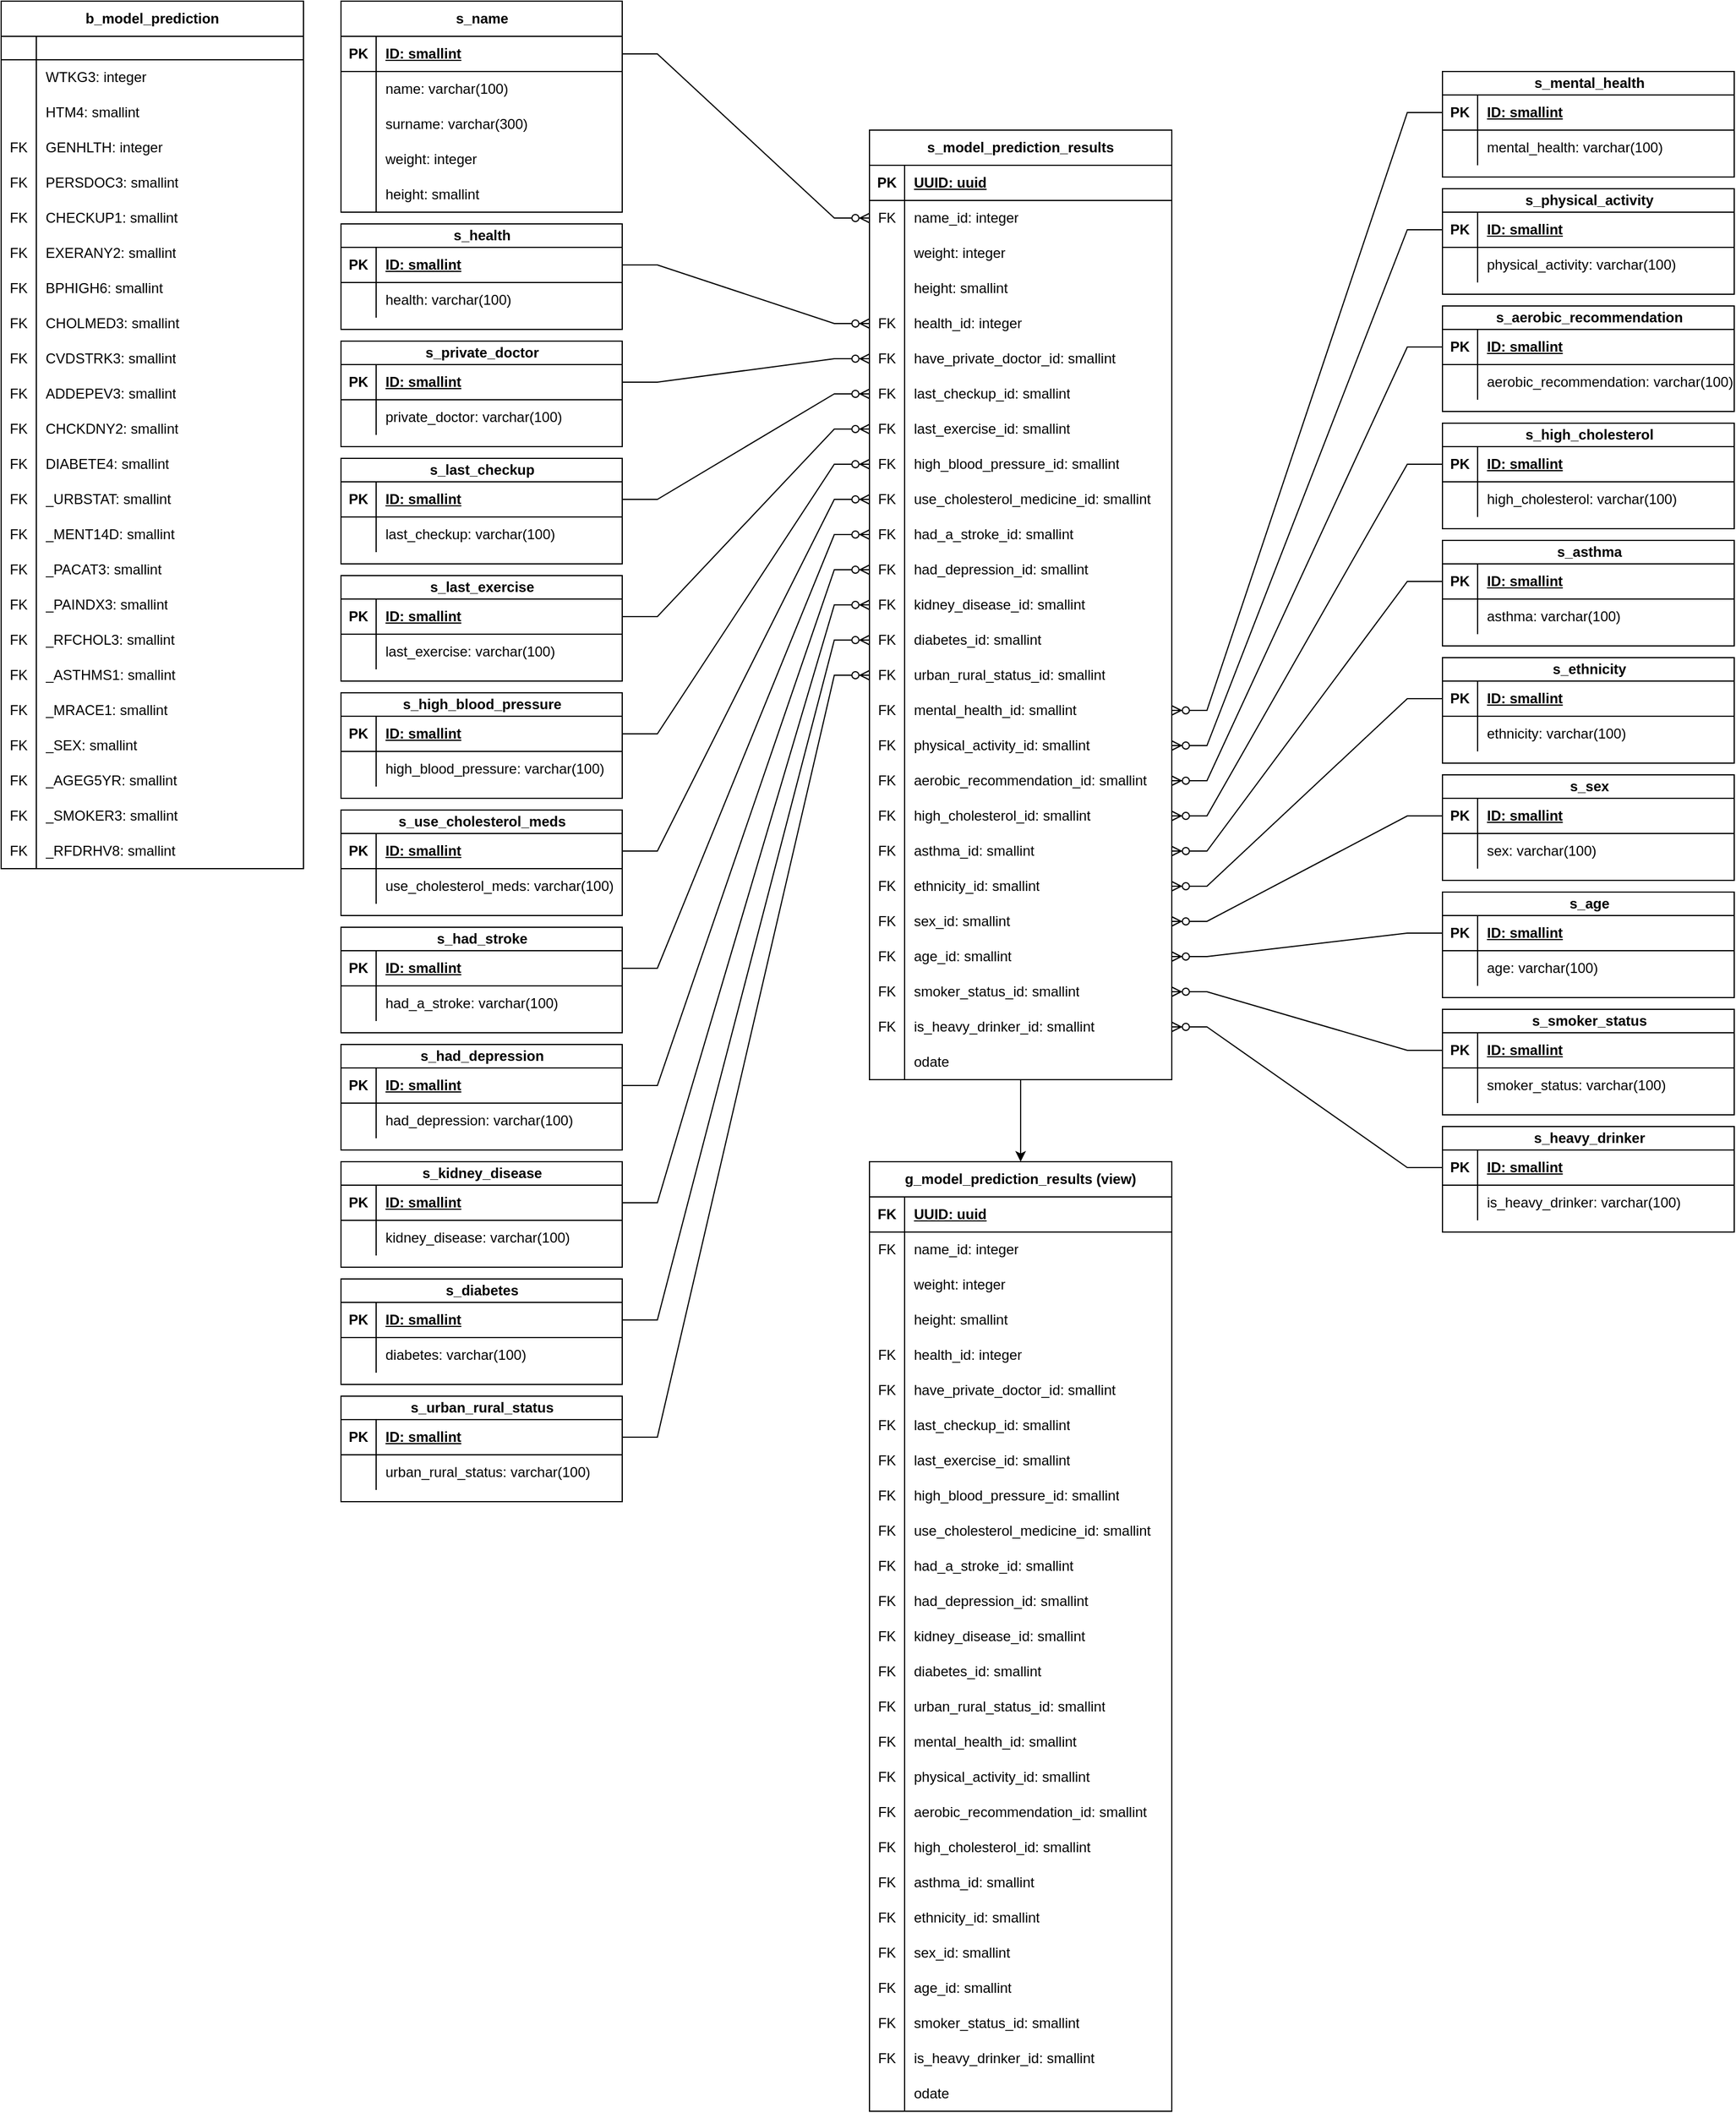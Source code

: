 <mxfile version="24.8.6">
  <diagram name="Página-1" id="Krd5Y5mxvZWPHDkIvkFN">
    <mxGraphModel dx="2261" dy="738" grid="1" gridSize="10" guides="1" tooltips="1" connect="1" arrows="1" fold="1" page="1" pageScale="1" pageWidth="827" pageHeight="1169" math="0" shadow="0">
      <root>
        <mxCell id="0" />
        <mxCell id="1" parent="0" />
        <mxCell id="Z1SY1HpyUCsSrcBEf-Yn-80" style="edgeStyle=orthogonalEdgeStyle;rounded=0;orthogonalLoop=1;jettySize=auto;html=1;" edge="1" parent="1" source="1S8PURulraMHwOYrsYsE-5" target="NDiJPVFG-4bpuU_5EVkh-1">
          <mxGeometry relative="1" as="geometry" />
        </mxCell>
        <mxCell id="1S8PURulraMHwOYrsYsE-5" value="s_model_prediction_results" style="shape=table;startSize=30;container=1;collapsible=1;childLayout=tableLayout;fixedRows=1;rowLines=0;fontStyle=1;align=center;resizeLast=1;html=1;whiteSpace=wrap;" parent="1" vertex="1">
          <mxGeometry x="371" y="280" width="258" height="810.0" as="geometry" />
        </mxCell>
        <mxCell id="1S8PURulraMHwOYrsYsE-9" value="" style="shape=tableRow;horizontal=0;startSize=0;swimlaneHead=0;swimlaneBody=0;fillColor=none;collapsible=0;dropTarget=0;points=[[0,0.5],[1,0.5]];portConstraint=eastwest;top=0;left=0;right=0;bottom=1;html=1;" parent="1S8PURulraMHwOYrsYsE-5" vertex="1">
          <mxGeometry y="30" width="258" height="30" as="geometry" />
        </mxCell>
        <mxCell id="1S8PURulraMHwOYrsYsE-10" value="PK" style="shape=partialRectangle;connectable=0;fillColor=none;top=0;left=0;bottom=0;right=0;fontStyle=1;overflow=hidden;html=1;whiteSpace=wrap;" parent="1S8PURulraMHwOYrsYsE-9" vertex="1">
          <mxGeometry width="30" height="30" as="geometry">
            <mxRectangle width="30" height="30" as="alternateBounds" />
          </mxGeometry>
        </mxCell>
        <mxCell id="1S8PURulraMHwOYrsYsE-11" value="UUID: uuid" style="shape=partialRectangle;connectable=0;fillColor=none;top=0;left=0;bottom=0;right=0;align=left;spacingLeft=6;fontStyle=5;overflow=hidden;html=1;whiteSpace=wrap;" parent="1S8PURulraMHwOYrsYsE-9" vertex="1">
          <mxGeometry x="30" width="228" height="30" as="geometry">
            <mxRectangle width="228" height="30" as="alternateBounds" />
          </mxGeometry>
        </mxCell>
        <mxCell id="1S8PURulraMHwOYrsYsE-12" value="" style="shape=tableRow;horizontal=0;startSize=0;swimlaneHead=0;swimlaneBody=0;fillColor=none;collapsible=0;dropTarget=0;points=[[0,0.5],[1,0.5]];portConstraint=eastwest;top=0;left=0;right=0;bottom=0;html=1;" parent="1S8PURulraMHwOYrsYsE-5" vertex="1">
          <mxGeometry y="60" width="258" height="30" as="geometry" />
        </mxCell>
        <mxCell id="1S8PURulraMHwOYrsYsE-13" value="FK" style="shape=partialRectangle;connectable=0;fillColor=none;top=0;left=0;bottom=0;right=0;editable=1;overflow=hidden;html=1;whiteSpace=wrap;" parent="1S8PURulraMHwOYrsYsE-12" vertex="1">
          <mxGeometry width="30" height="30" as="geometry">
            <mxRectangle width="30" height="30" as="alternateBounds" />
          </mxGeometry>
        </mxCell>
        <mxCell id="1S8PURulraMHwOYrsYsE-14" value="name_id: integer" style="shape=partialRectangle;connectable=0;fillColor=none;top=0;left=0;bottom=0;right=0;align=left;spacingLeft=6;overflow=hidden;html=1;whiteSpace=wrap;" parent="1S8PURulraMHwOYrsYsE-12" vertex="1">
          <mxGeometry x="30" width="228" height="30" as="geometry">
            <mxRectangle width="228" height="30" as="alternateBounds" />
          </mxGeometry>
        </mxCell>
        <mxCell id="1S8PURulraMHwOYrsYsE-15" value="" style="shape=tableRow;horizontal=0;startSize=0;swimlaneHead=0;swimlaneBody=0;fillColor=none;collapsible=0;dropTarget=0;points=[[0,0.5],[1,0.5]];portConstraint=eastwest;top=0;left=0;right=0;bottom=0;html=1;" parent="1S8PURulraMHwOYrsYsE-5" vertex="1">
          <mxGeometry y="90" width="258" height="30" as="geometry" />
        </mxCell>
        <mxCell id="1S8PURulraMHwOYrsYsE-16" value="" style="shape=partialRectangle;connectable=0;fillColor=none;top=0;left=0;bottom=0;right=0;editable=1;overflow=hidden;html=1;whiteSpace=wrap;" parent="1S8PURulraMHwOYrsYsE-15" vertex="1">
          <mxGeometry width="30" height="30" as="geometry">
            <mxRectangle width="30" height="30" as="alternateBounds" />
          </mxGeometry>
        </mxCell>
        <mxCell id="1S8PURulraMHwOYrsYsE-17" value="weight: integer" style="shape=partialRectangle;connectable=0;fillColor=none;top=0;left=0;bottom=0;right=0;align=left;spacingLeft=6;overflow=hidden;html=1;whiteSpace=wrap;" parent="1S8PURulraMHwOYrsYsE-15" vertex="1">
          <mxGeometry x="30" width="228" height="30" as="geometry">
            <mxRectangle width="228" height="30" as="alternateBounds" />
          </mxGeometry>
        </mxCell>
        <mxCell id="vxzaFPxBglq2fRSUnHFr-181" style="shape=tableRow;horizontal=0;startSize=0;swimlaneHead=0;swimlaneBody=0;fillColor=none;collapsible=0;dropTarget=0;points=[[0,0.5],[1,0.5]];portConstraint=eastwest;top=0;left=0;right=0;bottom=0;html=1;" parent="1S8PURulraMHwOYrsYsE-5" vertex="1">
          <mxGeometry y="120" width="258" height="30" as="geometry" />
        </mxCell>
        <mxCell id="vxzaFPxBglq2fRSUnHFr-182" value="" style="shape=partialRectangle;connectable=0;fillColor=none;top=0;left=0;bottom=0;right=0;editable=1;overflow=hidden;html=1;whiteSpace=wrap;" parent="vxzaFPxBglq2fRSUnHFr-181" vertex="1">
          <mxGeometry width="30" height="30" as="geometry">
            <mxRectangle width="30" height="30" as="alternateBounds" />
          </mxGeometry>
        </mxCell>
        <mxCell id="vxzaFPxBglq2fRSUnHFr-183" value="height: smallint" style="shape=partialRectangle;connectable=0;fillColor=none;top=0;left=0;bottom=0;right=0;align=left;spacingLeft=6;overflow=hidden;html=1;whiteSpace=wrap;" parent="vxzaFPxBglq2fRSUnHFr-181" vertex="1">
          <mxGeometry x="30" width="228" height="30" as="geometry">
            <mxRectangle width="228" height="30" as="alternateBounds" />
          </mxGeometry>
        </mxCell>
        <mxCell id="vxzaFPxBglq2fRSUnHFr-178" style="shape=tableRow;horizontal=0;startSize=0;swimlaneHead=0;swimlaneBody=0;fillColor=none;collapsible=0;dropTarget=0;points=[[0,0.5],[1,0.5]];portConstraint=eastwest;top=0;left=0;right=0;bottom=0;html=1;" parent="1S8PURulraMHwOYrsYsE-5" vertex="1">
          <mxGeometry y="150" width="258" height="30" as="geometry" />
        </mxCell>
        <mxCell id="vxzaFPxBglq2fRSUnHFr-179" value="FK" style="shape=partialRectangle;connectable=0;fillColor=none;top=0;left=0;bottom=0;right=0;editable=1;overflow=hidden;html=1;whiteSpace=wrap;" parent="vxzaFPxBglq2fRSUnHFr-178" vertex="1">
          <mxGeometry width="30" height="30" as="geometry">
            <mxRectangle width="30" height="30" as="alternateBounds" />
          </mxGeometry>
        </mxCell>
        <mxCell id="vxzaFPxBglq2fRSUnHFr-180" value="health_id: integer" style="shape=partialRectangle;connectable=0;fillColor=none;top=0;left=0;bottom=0;right=0;align=left;spacingLeft=6;overflow=hidden;html=1;whiteSpace=wrap;" parent="vxzaFPxBglq2fRSUnHFr-178" vertex="1">
          <mxGeometry x="30" width="228" height="30" as="geometry">
            <mxRectangle width="228" height="30" as="alternateBounds" />
          </mxGeometry>
        </mxCell>
        <mxCell id="1S8PURulraMHwOYrsYsE-57" style="shape=tableRow;horizontal=0;startSize=0;swimlaneHead=0;swimlaneBody=0;fillColor=none;collapsible=0;dropTarget=0;points=[[0,0.5],[1,0.5]];portConstraint=eastwest;top=0;left=0;right=0;bottom=0;html=1;" parent="1S8PURulraMHwOYrsYsE-5" vertex="1">
          <mxGeometry y="180" width="258" height="30" as="geometry" />
        </mxCell>
        <mxCell id="1S8PURulraMHwOYrsYsE-58" value="FK" style="shape=partialRectangle;connectable=0;fillColor=none;top=0;left=0;bottom=0;right=0;editable=1;overflow=hidden;html=1;whiteSpace=wrap;" parent="1S8PURulraMHwOYrsYsE-57" vertex="1">
          <mxGeometry width="30" height="30" as="geometry">
            <mxRectangle width="30" height="30" as="alternateBounds" />
          </mxGeometry>
        </mxCell>
        <mxCell id="1S8PURulraMHwOYrsYsE-59" value="&lt;div&gt;have_private_doctor_id: smallint&lt;br&gt;&lt;/div&gt;" style="shape=partialRectangle;connectable=0;fillColor=none;top=0;left=0;bottom=0;right=0;align=left;spacingLeft=6;overflow=hidden;html=1;whiteSpace=wrap;" parent="1S8PURulraMHwOYrsYsE-57" vertex="1">
          <mxGeometry x="30" width="228" height="30" as="geometry">
            <mxRectangle width="228" height="30" as="alternateBounds" />
          </mxGeometry>
        </mxCell>
        <mxCell id="1S8PURulraMHwOYrsYsE-54" style="shape=tableRow;horizontal=0;startSize=0;swimlaneHead=0;swimlaneBody=0;fillColor=none;collapsible=0;dropTarget=0;points=[[0,0.5],[1,0.5]];portConstraint=eastwest;top=0;left=0;right=0;bottom=0;html=1;" parent="1S8PURulraMHwOYrsYsE-5" vertex="1">
          <mxGeometry y="210" width="258" height="30" as="geometry" />
        </mxCell>
        <mxCell id="1S8PURulraMHwOYrsYsE-55" value="FK" style="shape=partialRectangle;connectable=0;fillColor=none;top=0;left=0;bottom=0;right=0;editable=1;overflow=hidden;html=1;whiteSpace=wrap;" parent="1S8PURulraMHwOYrsYsE-54" vertex="1">
          <mxGeometry width="30" height="30" as="geometry">
            <mxRectangle width="30" height="30" as="alternateBounds" />
          </mxGeometry>
        </mxCell>
        <mxCell id="1S8PURulraMHwOYrsYsE-56" value="last_checkup_id: smallint" style="shape=partialRectangle;connectable=0;fillColor=none;top=0;left=0;bottom=0;right=0;align=left;spacingLeft=6;overflow=hidden;html=1;whiteSpace=wrap;" parent="1S8PURulraMHwOYrsYsE-54" vertex="1">
          <mxGeometry x="30" width="228" height="30" as="geometry">
            <mxRectangle width="228" height="30" as="alternateBounds" />
          </mxGeometry>
        </mxCell>
        <mxCell id="1S8PURulraMHwOYrsYsE-51" style="shape=tableRow;horizontal=0;startSize=0;swimlaneHead=0;swimlaneBody=0;fillColor=none;collapsible=0;dropTarget=0;points=[[0,0.5],[1,0.5]];portConstraint=eastwest;top=0;left=0;right=0;bottom=0;html=1;" parent="1S8PURulraMHwOYrsYsE-5" vertex="1">
          <mxGeometry y="240" width="258" height="30" as="geometry" />
        </mxCell>
        <mxCell id="1S8PURulraMHwOYrsYsE-52" value="FK" style="shape=partialRectangle;connectable=0;fillColor=none;top=0;left=0;bottom=0;right=0;editable=1;overflow=hidden;html=1;whiteSpace=wrap;" parent="1S8PURulraMHwOYrsYsE-51" vertex="1">
          <mxGeometry width="30" height="30" as="geometry">
            <mxRectangle width="30" height="30" as="alternateBounds" />
          </mxGeometry>
        </mxCell>
        <mxCell id="1S8PURulraMHwOYrsYsE-53" value="last_exercise_id: smallint" style="shape=partialRectangle;connectable=0;fillColor=none;top=0;left=0;bottom=0;right=0;align=left;spacingLeft=6;overflow=hidden;html=1;whiteSpace=wrap;" parent="1S8PURulraMHwOYrsYsE-51" vertex="1">
          <mxGeometry x="30" width="228" height="30" as="geometry">
            <mxRectangle width="228" height="30" as="alternateBounds" />
          </mxGeometry>
        </mxCell>
        <mxCell id="1S8PURulraMHwOYrsYsE-48" style="shape=tableRow;horizontal=0;startSize=0;swimlaneHead=0;swimlaneBody=0;fillColor=none;collapsible=0;dropTarget=0;points=[[0,0.5],[1,0.5]];portConstraint=eastwest;top=0;left=0;right=0;bottom=0;html=1;" parent="1S8PURulraMHwOYrsYsE-5" vertex="1">
          <mxGeometry y="270" width="258" height="30" as="geometry" />
        </mxCell>
        <mxCell id="1S8PURulraMHwOYrsYsE-49" value="FK" style="shape=partialRectangle;connectable=0;fillColor=none;top=0;left=0;bottom=0;right=0;editable=1;overflow=hidden;html=1;whiteSpace=wrap;" parent="1S8PURulraMHwOYrsYsE-48" vertex="1">
          <mxGeometry width="30" height="30" as="geometry">
            <mxRectangle width="30" height="30" as="alternateBounds" />
          </mxGeometry>
        </mxCell>
        <mxCell id="1S8PURulraMHwOYrsYsE-50" value="high_blood_pressure_id: smallint" style="shape=partialRectangle;connectable=0;fillColor=none;top=0;left=0;bottom=0;right=0;align=left;spacingLeft=6;overflow=hidden;html=1;whiteSpace=wrap;" parent="1S8PURulraMHwOYrsYsE-48" vertex="1">
          <mxGeometry x="30" width="228" height="30" as="geometry">
            <mxRectangle width="228" height="30" as="alternateBounds" />
          </mxGeometry>
        </mxCell>
        <mxCell id="1S8PURulraMHwOYrsYsE-45" style="shape=tableRow;horizontal=0;startSize=0;swimlaneHead=0;swimlaneBody=0;fillColor=none;collapsible=0;dropTarget=0;points=[[0,0.5],[1,0.5]];portConstraint=eastwest;top=0;left=0;right=0;bottom=0;html=1;" parent="1S8PURulraMHwOYrsYsE-5" vertex="1">
          <mxGeometry y="300" width="258" height="30" as="geometry" />
        </mxCell>
        <mxCell id="1S8PURulraMHwOYrsYsE-46" value="FK" style="shape=partialRectangle;connectable=0;fillColor=none;top=0;left=0;bottom=0;right=0;editable=1;overflow=hidden;html=1;whiteSpace=wrap;" parent="1S8PURulraMHwOYrsYsE-45" vertex="1">
          <mxGeometry width="30" height="30" as="geometry">
            <mxRectangle width="30" height="30" as="alternateBounds" />
          </mxGeometry>
        </mxCell>
        <mxCell id="1S8PURulraMHwOYrsYsE-47" value="use_cholesterol_medicine_id: smallint" style="shape=partialRectangle;connectable=0;fillColor=none;top=0;left=0;bottom=0;right=0;align=left;spacingLeft=6;overflow=hidden;html=1;whiteSpace=wrap;" parent="1S8PURulraMHwOYrsYsE-45" vertex="1">
          <mxGeometry x="30" width="228" height="30" as="geometry">
            <mxRectangle width="228" height="30" as="alternateBounds" />
          </mxGeometry>
        </mxCell>
        <mxCell id="1S8PURulraMHwOYrsYsE-42" style="shape=tableRow;horizontal=0;startSize=0;swimlaneHead=0;swimlaneBody=0;fillColor=none;collapsible=0;dropTarget=0;points=[[0,0.5],[1,0.5]];portConstraint=eastwest;top=0;left=0;right=0;bottom=0;html=1;" parent="1S8PURulraMHwOYrsYsE-5" vertex="1">
          <mxGeometry y="330" width="258" height="30" as="geometry" />
        </mxCell>
        <mxCell id="1S8PURulraMHwOYrsYsE-43" value="FK" style="shape=partialRectangle;connectable=0;fillColor=none;top=0;left=0;bottom=0;right=0;editable=1;overflow=hidden;html=1;whiteSpace=wrap;" parent="1S8PURulraMHwOYrsYsE-42" vertex="1">
          <mxGeometry width="30" height="30" as="geometry">
            <mxRectangle width="30" height="30" as="alternateBounds" />
          </mxGeometry>
        </mxCell>
        <mxCell id="1S8PURulraMHwOYrsYsE-44" value="had_a_stroke_id: smallint" style="shape=partialRectangle;connectable=0;fillColor=none;top=0;left=0;bottom=0;right=0;align=left;spacingLeft=6;overflow=hidden;html=1;whiteSpace=wrap;" parent="1S8PURulraMHwOYrsYsE-42" vertex="1">
          <mxGeometry x="30" width="228" height="30" as="geometry">
            <mxRectangle width="228" height="30" as="alternateBounds" />
          </mxGeometry>
        </mxCell>
        <mxCell id="1S8PURulraMHwOYrsYsE-39" style="shape=tableRow;horizontal=0;startSize=0;swimlaneHead=0;swimlaneBody=0;fillColor=none;collapsible=0;dropTarget=0;points=[[0,0.5],[1,0.5]];portConstraint=eastwest;top=0;left=0;right=0;bottom=0;html=1;" parent="1S8PURulraMHwOYrsYsE-5" vertex="1">
          <mxGeometry y="360" width="258" height="30" as="geometry" />
        </mxCell>
        <mxCell id="1S8PURulraMHwOYrsYsE-40" value="FK" style="shape=partialRectangle;connectable=0;fillColor=none;top=0;left=0;bottom=0;right=0;editable=1;overflow=hidden;html=1;whiteSpace=wrap;" parent="1S8PURulraMHwOYrsYsE-39" vertex="1">
          <mxGeometry width="30" height="30" as="geometry">
            <mxRectangle width="30" height="30" as="alternateBounds" />
          </mxGeometry>
        </mxCell>
        <mxCell id="1S8PURulraMHwOYrsYsE-41" value="had_depression_id: smallint" style="shape=partialRectangle;connectable=0;fillColor=none;top=0;left=0;bottom=0;right=0;align=left;spacingLeft=6;overflow=hidden;html=1;whiteSpace=wrap;" parent="1S8PURulraMHwOYrsYsE-39" vertex="1">
          <mxGeometry x="30" width="228" height="30" as="geometry">
            <mxRectangle width="228" height="30" as="alternateBounds" />
          </mxGeometry>
        </mxCell>
        <mxCell id="1S8PURulraMHwOYrsYsE-36" style="shape=tableRow;horizontal=0;startSize=0;swimlaneHead=0;swimlaneBody=0;fillColor=none;collapsible=0;dropTarget=0;points=[[0,0.5],[1,0.5]];portConstraint=eastwest;top=0;left=0;right=0;bottom=0;html=1;" parent="1S8PURulraMHwOYrsYsE-5" vertex="1">
          <mxGeometry y="390" width="258" height="30" as="geometry" />
        </mxCell>
        <mxCell id="1S8PURulraMHwOYrsYsE-37" value="FK" style="shape=partialRectangle;connectable=0;fillColor=none;top=0;left=0;bottom=0;right=0;editable=1;overflow=hidden;html=1;whiteSpace=wrap;" parent="1S8PURulraMHwOYrsYsE-36" vertex="1">
          <mxGeometry width="30" height="30" as="geometry">
            <mxRectangle width="30" height="30" as="alternateBounds" />
          </mxGeometry>
        </mxCell>
        <mxCell id="1S8PURulraMHwOYrsYsE-38" value="kidney_disease_id: smallint" style="shape=partialRectangle;connectable=0;fillColor=none;top=0;left=0;bottom=0;right=0;align=left;spacingLeft=6;overflow=hidden;html=1;whiteSpace=wrap;" parent="1S8PURulraMHwOYrsYsE-36" vertex="1">
          <mxGeometry x="30" width="228" height="30" as="geometry">
            <mxRectangle width="228" height="30" as="alternateBounds" />
          </mxGeometry>
        </mxCell>
        <mxCell id="1S8PURulraMHwOYrsYsE-33" style="shape=tableRow;horizontal=0;startSize=0;swimlaneHead=0;swimlaneBody=0;fillColor=none;collapsible=0;dropTarget=0;points=[[0,0.5],[1,0.5]];portConstraint=eastwest;top=0;left=0;right=0;bottom=0;html=1;" parent="1S8PURulraMHwOYrsYsE-5" vertex="1">
          <mxGeometry y="420" width="258" height="30" as="geometry" />
        </mxCell>
        <mxCell id="1S8PURulraMHwOYrsYsE-34" value="FK" style="shape=partialRectangle;connectable=0;fillColor=none;top=0;left=0;bottom=0;right=0;editable=1;overflow=hidden;html=1;whiteSpace=wrap;" parent="1S8PURulraMHwOYrsYsE-33" vertex="1">
          <mxGeometry width="30" height="30" as="geometry">
            <mxRectangle width="30" height="30" as="alternateBounds" />
          </mxGeometry>
        </mxCell>
        <mxCell id="1S8PURulraMHwOYrsYsE-35" value="diabetes_id: smallint" style="shape=partialRectangle;connectable=0;fillColor=none;top=0;left=0;bottom=0;right=0;align=left;spacingLeft=6;overflow=hidden;html=1;whiteSpace=wrap;" parent="1S8PURulraMHwOYrsYsE-33" vertex="1">
          <mxGeometry x="30" width="228" height="30" as="geometry">
            <mxRectangle width="228" height="30" as="alternateBounds" />
          </mxGeometry>
        </mxCell>
        <mxCell id="1S8PURulraMHwOYrsYsE-30" style="shape=tableRow;horizontal=0;startSize=0;swimlaneHead=0;swimlaneBody=0;fillColor=none;collapsible=0;dropTarget=0;points=[[0,0.5],[1,0.5]];portConstraint=eastwest;top=0;left=0;right=0;bottom=0;html=1;" parent="1S8PURulraMHwOYrsYsE-5" vertex="1">
          <mxGeometry y="450" width="258" height="30" as="geometry" />
        </mxCell>
        <mxCell id="1S8PURulraMHwOYrsYsE-31" value="FK" style="shape=partialRectangle;connectable=0;fillColor=none;top=0;left=0;bottom=0;right=0;editable=1;overflow=hidden;html=1;whiteSpace=wrap;" parent="1S8PURulraMHwOYrsYsE-30" vertex="1">
          <mxGeometry width="30" height="30" as="geometry">
            <mxRectangle width="30" height="30" as="alternateBounds" />
          </mxGeometry>
        </mxCell>
        <mxCell id="1S8PURulraMHwOYrsYsE-32" value="urban_rural_status_id: smallint" style="shape=partialRectangle;connectable=0;fillColor=none;top=0;left=0;bottom=0;right=0;align=left;spacingLeft=6;overflow=hidden;html=1;whiteSpace=wrap;" parent="1S8PURulraMHwOYrsYsE-30" vertex="1">
          <mxGeometry x="30" width="228" height="30" as="geometry">
            <mxRectangle width="228" height="30" as="alternateBounds" />
          </mxGeometry>
        </mxCell>
        <mxCell id="1S8PURulraMHwOYrsYsE-27" style="shape=tableRow;horizontal=0;startSize=0;swimlaneHead=0;swimlaneBody=0;fillColor=none;collapsible=0;dropTarget=0;points=[[0,0.5],[1,0.5]];portConstraint=eastwest;top=0;left=0;right=0;bottom=0;html=1;" parent="1S8PURulraMHwOYrsYsE-5" vertex="1">
          <mxGeometry y="480" width="258" height="30" as="geometry" />
        </mxCell>
        <mxCell id="1S8PURulraMHwOYrsYsE-28" value="FK" style="shape=partialRectangle;connectable=0;fillColor=none;top=0;left=0;bottom=0;right=0;editable=1;overflow=hidden;html=1;whiteSpace=wrap;" parent="1S8PURulraMHwOYrsYsE-27" vertex="1">
          <mxGeometry width="30" height="30" as="geometry">
            <mxRectangle width="30" height="30" as="alternateBounds" />
          </mxGeometry>
        </mxCell>
        <mxCell id="1S8PURulraMHwOYrsYsE-29" value="mental_health_id: smallint" style="shape=partialRectangle;connectable=0;fillColor=none;top=0;left=0;bottom=0;right=0;align=left;spacingLeft=6;overflow=hidden;html=1;whiteSpace=wrap;" parent="1S8PURulraMHwOYrsYsE-27" vertex="1">
          <mxGeometry x="30" width="228" height="30" as="geometry">
            <mxRectangle width="228" height="30" as="alternateBounds" />
          </mxGeometry>
        </mxCell>
        <mxCell id="1S8PURulraMHwOYrsYsE-24" style="shape=tableRow;horizontal=0;startSize=0;swimlaneHead=0;swimlaneBody=0;fillColor=none;collapsible=0;dropTarget=0;points=[[0,0.5],[1,0.5]];portConstraint=eastwest;top=0;left=0;right=0;bottom=0;html=1;" parent="1S8PURulraMHwOYrsYsE-5" vertex="1">
          <mxGeometry y="510" width="258" height="30" as="geometry" />
        </mxCell>
        <mxCell id="1S8PURulraMHwOYrsYsE-25" value="FK" style="shape=partialRectangle;connectable=0;fillColor=none;top=0;left=0;bottom=0;right=0;editable=1;overflow=hidden;html=1;whiteSpace=wrap;" parent="1S8PURulraMHwOYrsYsE-24" vertex="1">
          <mxGeometry width="30" height="30" as="geometry">
            <mxRectangle width="30" height="30" as="alternateBounds" />
          </mxGeometry>
        </mxCell>
        <mxCell id="1S8PURulraMHwOYrsYsE-26" value="physical_activity_id: smallint" style="shape=partialRectangle;connectable=0;fillColor=none;top=0;left=0;bottom=0;right=0;align=left;spacingLeft=6;overflow=hidden;html=1;whiteSpace=wrap;" parent="1S8PURulraMHwOYrsYsE-24" vertex="1">
          <mxGeometry x="30" width="228" height="30" as="geometry">
            <mxRectangle width="228" height="30" as="alternateBounds" />
          </mxGeometry>
        </mxCell>
        <mxCell id="1S8PURulraMHwOYrsYsE-21" style="shape=tableRow;horizontal=0;startSize=0;swimlaneHead=0;swimlaneBody=0;fillColor=none;collapsible=0;dropTarget=0;points=[[0,0.5],[1,0.5]];portConstraint=eastwest;top=0;left=0;right=0;bottom=0;html=1;" parent="1S8PURulraMHwOYrsYsE-5" vertex="1">
          <mxGeometry y="540" width="258" height="30" as="geometry" />
        </mxCell>
        <mxCell id="1S8PURulraMHwOYrsYsE-22" value="FK" style="shape=partialRectangle;connectable=0;fillColor=none;top=0;left=0;bottom=0;right=0;editable=1;overflow=hidden;html=1;whiteSpace=wrap;" parent="1S8PURulraMHwOYrsYsE-21" vertex="1">
          <mxGeometry width="30" height="30" as="geometry">
            <mxRectangle width="30" height="30" as="alternateBounds" />
          </mxGeometry>
        </mxCell>
        <mxCell id="1S8PURulraMHwOYrsYsE-23" value="aerobic_recommendation_id: smallint" style="shape=partialRectangle;connectable=0;fillColor=none;top=0;left=0;bottom=0;right=0;align=left;spacingLeft=6;overflow=hidden;html=1;whiteSpace=wrap;" parent="1S8PURulraMHwOYrsYsE-21" vertex="1">
          <mxGeometry x="30" width="228" height="30" as="geometry">
            <mxRectangle width="228" height="30" as="alternateBounds" />
          </mxGeometry>
        </mxCell>
        <mxCell id="1S8PURulraMHwOYrsYsE-18" style="shape=tableRow;horizontal=0;startSize=0;swimlaneHead=0;swimlaneBody=0;fillColor=none;collapsible=0;dropTarget=0;points=[[0,0.5],[1,0.5]];portConstraint=eastwest;top=0;left=0;right=0;bottom=0;html=1;" parent="1S8PURulraMHwOYrsYsE-5" vertex="1">
          <mxGeometry y="570" width="258" height="30" as="geometry" />
        </mxCell>
        <mxCell id="1S8PURulraMHwOYrsYsE-19" value="FK" style="shape=partialRectangle;connectable=0;fillColor=none;top=0;left=0;bottom=0;right=0;editable=1;overflow=hidden;html=1;whiteSpace=wrap;" parent="1S8PURulraMHwOYrsYsE-18" vertex="1">
          <mxGeometry width="30" height="30" as="geometry">
            <mxRectangle width="30" height="30" as="alternateBounds" />
          </mxGeometry>
        </mxCell>
        <mxCell id="1S8PURulraMHwOYrsYsE-20" value="high_cholesterol_id: smallint" style="shape=partialRectangle;connectable=0;fillColor=none;top=0;left=0;bottom=0;right=0;align=left;spacingLeft=6;overflow=hidden;html=1;whiteSpace=wrap;" parent="1S8PURulraMHwOYrsYsE-18" vertex="1">
          <mxGeometry x="30" width="228" height="30" as="geometry">
            <mxRectangle width="228" height="30" as="alternateBounds" />
          </mxGeometry>
        </mxCell>
        <mxCell id="1S8PURulraMHwOYrsYsE-81" style="shape=tableRow;horizontal=0;startSize=0;swimlaneHead=0;swimlaneBody=0;fillColor=none;collapsible=0;dropTarget=0;points=[[0,0.5],[1,0.5]];portConstraint=eastwest;top=0;left=0;right=0;bottom=0;html=1;" parent="1S8PURulraMHwOYrsYsE-5" vertex="1">
          <mxGeometry y="600" width="258" height="30" as="geometry" />
        </mxCell>
        <mxCell id="1S8PURulraMHwOYrsYsE-82" value="FK" style="shape=partialRectangle;connectable=0;fillColor=none;top=0;left=0;bottom=0;right=0;editable=1;overflow=hidden;html=1;whiteSpace=wrap;" parent="1S8PURulraMHwOYrsYsE-81" vertex="1">
          <mxGeometry width="30" height="30" as="geometry">
            <mxRectangle width="30" height="30" as="alternateBounds" />
          </mxGeometry>
        </mxCell>
        <mxCell id="1S8PURulraMHwOYrsYsE-83" value="asthma_id: smallint" style="shape=partialRectangle;connectable=0;fillColor=none;top=0;left=0;bottom=0;right=0;align=left;spacingLeft=6;overflow=hidden;html=1;whiteSpace=wrap;" parent="1S8PURulraMHwOYrsYsE-81" vertex="1">
          <mxGeometry x="30" width="228" height="30" as="geometry">
            <mxRectangle width="228" height="30" as="alternateBounds" />
          </mxGeometry>
        </mxCell>
        <mxCell id="1S8PURulraMHwOYrsYsE-78" style="shape=tableRow;horizontal=0;startSize=0;swimlaneHead=0;swimlaneBody=0;fillColor=none;collapsible=0;dropTarget=0;points=[[0,0.5],[1,0.5]];portConstraint=eastwest;top=0;left=0;right=0;bottom=0;html=1;" parent="1S8PURulraMHwOYrsYsE-5" vertex="1">
          <mxGeometry y="630" width="258" height="30" as="geometry" />
        </mxCell>
        <mxCell id="1S8PURulraMHwOYrsYsE-79" value="FK" style="shape=partialRectangle;connectable=0;fillColor=none;top=0;left=0;bottom=0;right=0;editable=1;overflow=hidden;html=1;whiteSpace=wrap;" parent="1S8PURulraMHwOYrsYsE-78" vertex="1">
          <mxGeometry width="30" height="30" as="geometry">
            <mxRectangle width="30" height="30" as="alternateBounds" />
          </mxGeometry>
        </mxCell>
        <mxCell id="1S8PURulraMHwOYrsYsE-80" value="ethnicity_id: smallint" style="shape=partialRectangle;connectable=0;fillColor=none;top=0;left=0;bottom=0;right=0;align=left;spacingLeft=6;overflow=hidden;html=1;whiteSpace=wrap;" parent="1S8PURulraMHwOYrsYsE-78" vertex="1">
          <mxGeometry x="30" width="228" height="30" as="geometry">
            <mxRectangle width="228" height="30" as="alternateBounds" />
          </mxGeometry>
        </mxCell>
        <mxCell id="1S8PURulraMHwOYrsYsE-75" style="shape=tableRow;horizontal=0;startSize=0;swimlaneHead=0;swimlaneBody=0;fillColor=none;collapsible=0;dropTarget=0;points=[[0,0.5],[1,0.5]];portConstraint=eastwest;top=0;left=0;right=0;bottom=0;html=1;" parent="1S8PURulraMHwOYrsYsE-5" vertex="1">
          <mxGeometry y="660" width="258" height="30" as="geometry" />
        </mxCell>
        <mxCell id="1S8PURulraMHwOYrsYsE-76" value="FK" style="shape=partialRectangle;connectable=0;fillColor=none;top=0;left=0;bottom=0;right=0;editable=1;overflow=hidden;html=1;whiteSpace=wrap;" parent="1S8PURulraMHwOYrsYsE-75" vertex="1">
          <mxGeometry width="30" height="30" as="geometry">
            <mxRectangle width="30" height="30" as="alternateBounds" />
          </mxGeometry>
        </mxCell>
        <mxCell id="1S8PURulraMHwOYrsYsE-77" value="sex_id: smallint" style="shape=partialRectangle;connectable=0;fillColor=none;top=0;left=0;bottom=0;right=0;align=left;spacingLeft=6;overflow=hidden;html=1;whiteSpace=wrap;" parent="1S8PURulraMHwOYrsYsE-75" vertex="1">
          <mxGeometry x="30" width="228" height="30" as="geometry">
            <mxRectangle width="228" height="30" as="alternateBounds" />
          </mxGeometry>
        </mxCell>
        <mxCell id="1S8PURulraMHwOYrsYsE-72" style="shape=tableRow;horizontal=0;startSize=0;swimlaneHead=0;swimlaneBody=0;fillColor=none;collapsible=0;dropTarget=0;points=[[0,0.5],[1,0.5]];portConstraint=eastwest;top=0;left=0;right=0;bottom=0;html=1;" parent="1S8PURulraMHwOYrsYsE-5" vertex="1">
          <mxGeometry y="690" width="258" height="30" as="geometry" />
        </mxCell>
        <mxCell id="1S8PURulraMHwOYrsYsE-73" value="FK" style="shape=partialRectangle;connectable=0;fillColor=none;top=0;left=0;bottom=0;right=0;editable=1;overflow=hidden;html=1;whiteSpace=wrap;" parent="1S8PURulraMHwOYrsYsE-72" vertex="1">
          <mxGeometry width="30" height="30" as="geometry">
            <mxRectangle width="30" height="30" as="alternateBounds" />
          </mxGeometry>
        </mxCell>
        <mxCell id="1S8PURulraMHwOYrsYsE-74" value="age_id: smallint" style="shape=partialRectangle;connectable=0;fillColor=none;top=0;left=0;bottom=0;right=0;align=left;spacingLeft=6;overflow=hidden;html=1;whiteSpace=wrap;" parent="1S8PURulraMHwOYrsYsE-72" vertex="1">
          <mxGeometry x="30" width="228" height="30" as="geometry">
            <mxRectangle width="228" height="30" as="alternateBounds" />
          </mxGeometry>
        </mxCell>
        <mxCell id="1S8PURulraMHwOYrsYsE-63" style="shape=tableRow;horizontal=0;startSize=0;swimlaneHead=0;swimlaneBody=0;fillColor=none;collapsible=0;dropTarget=0;points=[[0,0.5],[1,0.5]];portConstraint=eastwest;top=0;left=0;right=0;bottom=0;html=1;" parent="1S8PURulraMHwOYrsYsE-5" vertex="1">
          <mxGeometry y="720" width="258" height="30" as="geometry" />
        </mxCell>
        <mxCell id="1S8PURulraMHwOYrsYsE-64" value="FK" style="shape=partialRectangle;connectable=0;fillColor=none;top=0;left=0;bottom=0;right=0;editable=1;overflow=hidden;html=1;whiteSpace=wrap;" parent="1S8PURulraMHwOYrsYsE-63" vertex="1">
          <mxGeometry width="30" height="30" as="geometry">
            <mxRectangle width="30" height="30" as="alternateBounds" />
          </mxGeometry>
        </mxCell>
        <mxCell id="1S8PURulraMHwOYrsYsE-65" value="smoker_status_id: smallint" style="shape=partialRectangle;connectable=0;fillColor=none;top=0;left=0;bottom=0;right=0;align=left;spacingLeft=6;overflow=hidden;html=1;whiteSpace=wrap;" parent="1S8PURulraMHwOYrsYsE-63" vertex="1">
          <mxGeometry x="30" width="228" height="30" as="geometry">
            <mxRectangle width="228" height="30" as="alternateBounds" />
          </mxGeometry>
        </mxCell>
        <mxCell id="1S8PURulraMHwOYrsYsE-60" style="shape=tableRow;horizontal=0;startSize=0;swimlaneHead=0;swimlaneBody=0;fillColor=none;collapsible=0;dropTarget=0;points=[[0,0.5],[1,0.5]];portConstraint=eastwest;top=0;left=0;right=0;bottom=0;html=1;" parent="1S8PURulraMHwOYrsYsE-5" vertex="1">
          <mxGeometry y="750" width="258" height="30" as="geometry" />
        </mxCell>
        <mxCell id="1S8PURulraMHwOYrsYsE-61" value="FK" style="shape=partialRectangle;connectable=0;fillColor=none;top=0;left=0;bottom=0;right=0;editable=1;overflow=hidden;html=1;whiteSpace=wrap;" parent="1S8PURulraMHwOYrsYsE-60" vertex="1">
          <mxGeometry width="30" height="30" as="geometry">
            <mxRectangle width="30" height="30" as="alternateBounds" />
          </mxGeometry>
        </mxCell>
        <mxCell id="1S8PURulraMHwOYrsYsE-62" value="is_heavy_drinker_id: smallint" style="shape=partialRectangle;connectable=0;fillColor=none;top=0;left=0;bottom=0;right=0;align=left;spacingLeft=6;overflow=hidden;html=1;whiteSpace=wrap;" parent="1S8PURulraMHwOYrsYsE-60" vertex="1">
          <mxGeometry x="30" width="228" height="30" as="geometry">
            <mxRectangle width="228" height="30" as="alternateBounds" />
          </mxGeometry>
        </mxCell>
        <mxCell id="1S8PURulraMHwOYrsYsE-111" style="shape=tableRow;horizontal=0;startSize=0;swimlaneHead=0;swimlaneBody=0;fillColor=none;collapsible=0;dropTarget=0;points=[[0,0.5],[1,0.5]];portConstraint=eastwest;top=0;left=0;right=0;bottom=0;html=1;" parent="1S8PURulraMHwOYrsYsE-5" vertex="1">
          <mxGeometry y="780" width="258" height="30" as="geometry" />
        </mxCell>
        <mxCell id="1S8PURulraMHwOYrsYsE-112" style="shape=partialRectangle;connectable=0;fillColor=none;top=0;left=0;bottom=0;right=0;editable=1;overflow=hidden;html=1;whiteSpace=wrap;" parent="1S8PURulraMHwOYrsYsE-111" vertex="1">
          <mxGeometry width="30" height="30" as="geometry">
            <mxRectangle width="30" height="30" as="alternateBounds" />
          </mxGeometry>
        </mxCell>
        <mxCell id="1S8PURulraMHwOYrsYsE-113" value="odate" style="shape=partialRectangle;connectable=0;fillColor=none;top=0;left=0;bottom=0;right=0;align=left;spacingLeft=6;overflow=hidden;html=1;whiteSpace=wrap;" parent="1S8PURulraMHwOYrsYsE-111" vertex="1">
          <mxGeometry x="30" width="228" height="30" as="geometry">
            <mxRectangle width="228" height="30" as="alternateBounds" />
          </mxGeometry>
        </mxCell>
        <mxCell id="1S8PURulraMHwOYrsYsE-85" value="s_name" style="shape=table;startSize=30;container=1;collapsible=1;childLayout=tableLayout;fixedRows=1;rowLines=0;fontStyle=1;align=center;resizeLast=1;html=1;" parent="1" vertex="1">
          <mxGeometry x="-80" y="170" width="240" height="180" as="geometry" />
        </mxCell>
        <mxCell id="1S8PURulraMHwOYrsYsE-86" value="" style="shape=tableRow;horizontal=0;startSize=0;swimlaneHead=0;swimlaneBody=0;fillColor=none;collapsible=0;dropTarget=0;points=[[0,0.5],[1,0.5]];portConstraint=eastwest;top=0;left=0;right=0;bottom=1;" parent="1S8PURulraMHwOYrsYsE-85" vertex="1">
          <mxGeometry y="30" width="240" height="30" as="geometry" />
        </mxCell>
        <mxCell id="1S8PURulraMHwOYrsYsE-87" value="PK" style="shape=partialRectangle;connectable=0;fillColor=none;top=0;left=0;bottom=0;right=0;fontStyle=1;overflow=hidden;whiteSpace=wrap;html=1;" parent="1S8PURulraMHwOYrsYsE-86" vertex="1">
          <mxGeometry width="30" height="30" as="geometry">
            <mxRectangle width="30" height="30" as="alternateBounds" />
          </mxGeometry>
        </mxCell>
        <mxCell id="1S8PURulraMHwOYrsYsE-88" value="ID: smallint" style="shape=partialRectangle;connectable=0;fillColor=none;top=0;left=0;bottom=0;right=0;align=left;spacingLeft=6;fontStyle=5;overflow=hidden;whiteSpace=wrap;html=1;" parent="1S8PURulraMHwOYrsYsE-86" vertex="1">
          <mxGeometry x="30" width="210" height="30" as="geometry">
            <mxRectangle width="210" height="30" as="alternateBounds" />
          </mxGeometry>
        </mxCell>
        <mxCell id="1S8PURulraMHwOYrsYsE-89" value="" style="shape=tableRow;horizontal=0;startSize=0;swimlaneHead=0;swimlaneBody=0;fillColor=none;collapsible=0;dropTarget=0;points=[[0,0.5],[1,0.5]];portConstraint=eastwest;top=0;left=0;right=0;bottom=0;" parent="1S8PURulraMHwOYrsYsE-85" vertex="1">
          <mxGeometry y="60" width="240" height="30" as="geometry" />
        </mxCell>
        <mxCell id="1S8PURulraMHwOYrsYsE-90" value="" style="shape=partialRectangle;connectable=0;fillColor=none;top=0;left=0;bottom=0;right=0;editable=1;overflow=hidden;whiteSpace=wrap;html=1;" parent="1S8PURulraMHwOYrsYsE-89" vertex="1">
          <mxGeometry width="30" height="30" as="geometry">
            <mxRectangle width="30" height="30" as="alternateBounds" />
          </mxGeometry>
        </mxCell>
        <mxCell id="1S8PURulraMHwOYrsYsE-91" value="name: varchar(100)" style="shape=partialRectangle;connectable=0;fillColor=none;top=0;left=0;bottom=0;right=0;align=left;spacingLeft=6;overflow=hidden;whiteSpace=wrap;html=1;" parent="1S8PURulraMHwOYrsYsE-89" vertex="1">
          <mxGeometry x="30" width="210" height="30" as="geometry">
            <mxRectangle width="210" height="30" as="alternateBounds" />
          </mxGeometry>
        </mxCell>
        <mxCell id="1S8PURulraMHwOYrsYsE-92" value="" style="shape=tableRow;horizontal=0;startSize=0;swimlaneHead=0;swimlaneBody=0;fillColor=none;collapsible=0;dropTarget=0;points=[[0,0.5],[1,0.5]];portConstraint=eastwest;top=0;left=0;right=0;bottom=0;" parent="1S8PURulraMHwOYrsYsE-85" vertex="1">
          <mxGeometry y="90" width="240" height="30" as="geometry" />
        </mxCell>
        <mxCell id="1S8PURulraMHwOYrsYsE-93" value="" style="shape=partialRectangle;connectable=0;fillColor=none;top=0;left=0;bottom=0;right=0;editable=1;overflow=hidden;whiteSpace=wrap;html=1;" parent="1S8PURulraMHwOYrsYsE-92" vertex="1">
          <mxGeometry width="30" height="30" as="geometry">
            <mxRectangle width="30" height="30" as="alternateBounds" />
          </mxGeometry>
        </mxCell>
        <mxCell id="1S8PURulraMHwOYrsYsE-94" value="surname: varchar(300)" style="shape=partialRectangle;connectable=0;fillColor=none;top=0;left=0;bottom=0;right=0;align=left;spacingLeft=6;overflow=hidden;whiteSpace=wrap;html=1;" parent="1S8PURulraMHwOYrsYsE-92" vertex="1">
          <mxGeometry x="30" width="210" height="30" as="geometry">
            <mxRectangle width="210" height="30" as="alternateBounds" />
          </mxGeometry>
        </mxCell>
        <mxCell id="vxzaFPxBglq2fRSUnHFr-184" style="shape=tableRow;horizontal=0;startSize=0;swimlaneHead=0;swimlaneBody=0;fillColor=none;collapsible=0;dropTarget=0;points=[[0,0.5],[1,0.5]];portConstraint=eastwest;top=0;left=0;right=0;bottom=0;" parent="1S8PURulraMHwOYrsYsE-85" vertex="1">
          <mxGeometry y="120" width="240" height="30" as="geometry" />
        </mxCell>
        <mxCell id="vxzaFPxBglq2fRSUnHFr-185" style="shape=partialRectangle;connectable=0;fillColor=none;top=0;left=0;bottom=0;right=0;editable=1;overflow=hidden;whiteSpace=wrap;html=1;" parent="vxzaFPxBglq2fRSUnHFr-184" vertex="1">
          <mxGeometry width="30" height="30" as="geometry">
            <mxRectangle width="30" height="30" as="alternateBounds" />
          </mxGeometry>
        </mxCell>
        <mxCell id="vxzaFPxBglq2fRSUnHFr-186" value="weight: integer" style="shape=partialRectangle;connectable=0;fillColor=none;top=0;left=0;bottom=0;right=0;align=left;spacingLeft=6;overflow=hidden;whiteSpace=wrap;html=1;" parent="vxzaFPxBglq2fRSUnHFr-184" vertex="1">
          <mxGeometry x="30" width="210" height="30" as="geometry">
            <mxRectangle width="210" height="30" as="alternateBounds" />
          </mxGeometry>
        </mxCell>
        <mxCell id="vxzaFPxBglq2fRSUnHFr-187" style="shape=tableRow;horizontal=0;startSize=0;swimlaneHead=0;swimlaneBody=0;fillColor=none;collapsible=0;dropTarget=0;points=[[0,0.5],[1,0.5]];portConstraint=eastwest;top=0;left=0;right=0;bottom=0;" parent="1S8PURulraMHwOYrsYsE-85" vertex="1">
          <mxGeometry y="150" width="240" height="30" as="geometry" />
        </mxCell>
        <mxCell id="vxzaFPxBglq2fRSUnHFr-188" style="shape=partialRectangle;connectable=0;fillColor=none;top=0;left=0;bottom=0;right=0;editable=1;overflow=hidden;whiteSpace=wrap;html=1;" parent="vxzaFPxBglq2fRSUnHFr-187" vertex="1">
          <mxGeometry width="30" height="30" as="geometry">
            <mxRectangle width="30" height="30" as="alternateBounds" />
          </mxGeometry>
        </mxCell>
        <mxCell id="vxzaFPxBglq2fRSUnHFr-189" value="height: smallint" style="shape=partialRectangle;connectable=0;fillColor=none;top=0;left=0;bottom=0;right=0;align=left;spacingLeft=6;overflow=hidden;whiteSpace=wrap;html=1;" parent="vxzaFPxBglq2fRSUnHFr-187" vertex="1">
          <mxGeometry x="30" width="210" height="30" as="geometry">
            <mxRectangle width="210" height="30" as="alternateBounds" />
          </mxGeometry>
        </mxCell>
        <mxCell id="1S8PURulraMHwOYrsYsE-99" value="" style="edgeStyle=entityRelationEdgeStyle;fontSize=12;html=1;endArrow=ERzeroToMany;endFill=1;rounded=0;entryX=0;entryY=0.5;entryDx=0;entryDy=0;" parent="1" source="1S8PURulraMHwOYrsYsE-86" target="1S8PURulraMHwOYrsYsE-12" edge="1">
          <mxGeometry width="100" height="100" relative="1" as="geometry">
            <mxPoint x="470" y="590" as="sourcePoint" />
            <mxPoint x="190" y="440" as="targetPoint" />
            <Array as="points">
              <mxPoint x="290" y="250" />
            </Array>
          </mxGeometry>
        </mxCell>
        <mxCell id="1S8PURulraMHwOYrsYsE-100" value="s_health" style="shape=table;startSize=20;container=1;collapsible=1;childLayout=tableLayout;fixedRows=1;rowLines=0;fontStyle=1;align=center;resizeLast=1;html=1;" parent="1" vertex="1">
          <mxGeometry x="-80" y="360" width="240" height="90" as="geometry" />
        </mxCell>
        <mxCell id="1S8PURulraMHwOYrsYsE-101" value="" style="shape=tableRow;horizontal=0;startSize=0;swimlaneHead=0;swimlaneBody=0;fillColor=none;collapsible=0;dropTarget=0;points=[[0,0.5],[1,0.5]];portConstraint=eastwest;top=0;left=0;right=0;bottom=1;" parent="1S8PURulraMHwOYrsYsE-100" vertex="1">
          <mxGeometry y="20" width="240" height="30" as="geometry" />
        </mxCell>
        <mxCell id="1S8PURulraMHwOYrsYsE-102" value="PK" style="shape=partialRectangle;connectable=0;fillColor=none;top=0;left=0;bottom=0;right=0;fontStyle=1;overflow=hidden;whiteSpace=wrap;html=1;" parent="1S8PURulraMHwOYrsYsE-101" vertex="1">
          <mxGeometry width="30" height="30" as="geometry">
            <mxRectangle width="30" height="30" as="alternateBounds" />
          </mxGeometry>
        </mxCell>
        <mxCell id="1S8PURulraMHwOYrsYsE-103" value="ID: smallint" style="shape=partialRectangle;connectable=0;fillColor=none;top=0;left=0;bottom=0;right=0;align=left;spacingLeft=6;fontStyle=5;overflow=hidden;whiteSpace=wrap;html=1;" parent="1S8PURulraMHwOYrsYsE-101" vertex="1">
          <mxGeometry x="30" width="210" height="30" as="geometry">
            <mxRectangle width="210" height="30" as="alternateBounds" />
          </mxGeometry>
        </mxCell>
        <mxCell id="1S8PURulraMHwOYrsYsE-104" value="" style="shape=tableRow;horizontal=0;startSize=0;swimlaneHead=0;swimlaneBody=0;fillColor=none;collapsible=0;dropTarget=0;points=[[0,0.5],[1,0.5]];portConstraint=eastwest;top=0;left=0;right=0;bottom=0;" parent="1S8PURulraMHwOYrsYsE-100" vertex="1">
          <mxGeometry y="50" width="240" height="30" as="geometry" />
        </mxCell>
        <mxCell id="1S8PURulraMHwOYrsYsE-105" value="" style="shape=partialRectangle;connectable=0;fillColor=none;top=0;left=0;bottom=0;right=0;editable=1;overflow=hidden;whiteSpace=wrap;html=1;" parent="1S8PURulraMHwOYrsYsE-104" vertex="1">
          <mxGeometry width="30" height="30" as="geometry">
            <mxRectangle width="30" height="30" as="alternateBounds" />
          </mxGeometry>
        </mxCell>
        <mxCell id="1S8PURulraMHwOYrsYsE-106" value="health: varchar(100)" style="shape=partialRectangle;connectable=0;fillColor=none;top=0;left=0;bottom=0;right=0;align=left;spacingLeft=6;overflow=hidden;whiteSpace=wrap;html=1;" parent="1S8PURulraMHwOYrsYsE-104" vertex="1">
          <mxGeometry x="30" width="210" height="30" as="geometry">
            <mxRectangle width="210" height="30" as="alternateBounds" />
          </mxGeometry>
        </mxCell>
        <mxCell id="1S8PURulraMHwOYrsYsE-110" value="" style="edgeStyle=entityRelationEdgeStyle;fontSize=12;html=1;endArrow=ERzeroToMany;endFill=1;rounded=0;exitX=1;exitY=0.5;exitDx=0;exitDy=0;" parent="1" source="1S8PURulraMHwOYrsYsE-101" target="vxzaFPxBglq2fRSUnHFr-178" edge="1">
          <mxGeometry width="100" height="100" relative="1" as="geometry">
            <mxPoint x="270" y="295" as="sourcePoint" />
            <mxPoint x="381" y="365" as="targetPoint" />
          </mxGeometry>
        </mxCell>
        <mxCell id="1S8PURulraMHwOYrsYsE-114" value="s_private_doctor" style="shape=table;startSize=20;container=1;collapsible=1;childLayout=tableLayout;fixedRows=1;rowLines=0;fontStyle=1;align=center;resizeLast=1;html=1;" parent="1" vertex="1">
          <mxGeometry x="-80" y="460" width="240" height="90" as="geometry" />
        </mxCell>
        <mxCell id="1S8PURulraMHwOYrsYsE-115" value="" style="shape=tableRow;horizontal=0;startSize=0;swimlaneHead=0;swimlaneBody=0;fillColor=none;collapsible=0;dropTarget=0;points=[[0,0.5],[1,0.5]];portConstraint=eastwest;top=0;left=0;right=0;bottom=1;" parent="1S8PURulraMHwOYrsYsE-114" vertex="1">
          <mxGeometry y="20" width="240" height="30" as="geometry" />
        </mxCell>
        <mxCell id="1S8PURulraMHwOYrsYsE-116" value="PK" style="shape=partialRectangle;connectable=0;fillColor=none;top=0;left=0;bottom=0;right=0;fontStyle=1;overflow=hidden;whiteSpace=wrap;html=1;" parent="1S8PURulraMHwOYrsYsE-115" vertex="1">
          <mxGeometry width="30" height="30" as="geometry">
            <mxRectangle width="30" height="30" as="alternateBounds" />
          </mxGeometry>
        </mxCell>
        <mxCell id="1S8PURulraMHwOYrsYsE-117" value="ID: smallint" style="shape=partialRectangle;connectable=0;fillColor=none;top=0;left=0;bottom=0;right=0;align=left;spacingLeft=6;fontStyle=5;overflow=hidden;whiteSpace=wrap;html=1;" parent="1S8PURulraMHwOYrsYsE-115" vertex="1">
          <mxGeometry x="30" width="210" height="30" as="geometry">
            <mxRectangle width="210" height="30" as="alternateBounds" />
          </mxGeometry>
        </mxCell>
        <mxCell id="1S8PURulraMHwOYrsYsE-118" value="" style="shape=tableRow;horizontal=0;startSize=0;swimlaneHead=0;swimlaneBody=0;fillColor=none;collapsible=0;dropTarget=0;points=[[0,0.5],[1,0.5]];portConstraint=eastwest;top=0;left=0;right=0;bottom=0;" parent="1S8PURulraMHwOYrsYsE-114" vertex="1">
          <mxGeometry y="50" width="240" height="30" as="geometry" />
        </mxCell>
        <mxCell id="1S8PURulraMHwOYrsYsE-119" value="" style="shape=partialRectangle;connectable=0;fillColor=none;top=0;left=0;bottom=0;right=0;editable=1;overflow=hidden;whiteSpace=wrap;html=1;" parent="1S8PURulraMHwOYrsYsE-118" vertex="1">
          <mxGeometry width="30" height="30" as="geometry">
            <mxRectangle width="30" height="30" as="alternateBounds" />
          </mxGeometry>
        </mxCell>
        <mxCell id="1S8PURulraMHwOYrsYsE-120" value="private_doctor: varchar(100)" style="shape=partialRectangle;connectable=0;fillColor=none;top=0;left=0;bottom=0;right=0;align=left;spacingLeft=6;overflow=hidden;whiteSpace=wrap;html=1;" parent="1S8PURulraMHwOYrsYsE-118" vertex="1">
          <mxGeometry x="30" width="210" height="30" as="geometry">
            <mxRectangle width="210" height="30" as="alternateBounds" />
          </mxGeometry>
        </mxCell>
        <mxCell id="1S8PURulraMHwOYrsYsE-121" value="" style="edgeStyle=entityRelationEdgeStyle;fontSize=12;html=1;endArrow=ERzeroToMany;endFill=1;rounded=0;exitX=1;exitY=0.5;exitDx=0;exitDy=0;entryX=0;entryY=0.5;entryDx=0;entryDy=0;" parent="1" source="1S8PURulraMHwOYrsYsE-115" target="1S8PURulraMHwOYrsYsE-57" edge="1">
          <mxGeometry width="100" height="100" relative="1" as="geometry">
            <mxPoint x="270" y="315" as="sourcePoint" />
            <mxPoint x="381" y="395" as="targetPoint" />
          </mxGeometry>
        </mxCell>
        <mxCell id="1S8PURulraMHwOYrsYsE-122" value="s_diabetes" style="shape=table;startSize=20;container=1;collapsible=1;childLayout=tableLayout;fixedRows=1;rowLines=0;fontStyle=1;align=center;resizeLast=1;html=1;" parent="1" vertex="1">
          <mxGeometry x="-80" y="1260" width="240" height="90" as="geometry" />
        </mxCell>
        <mxCell id="1S8PURulraMHwOYrsYsE-123" value="" style="shape=tableRow;horizontal=0;startSize=0;swimlaneHead=0;swimlaneBody=0;fillColor=none;collapsible=0;dropTarget=0;points=[[0,0.5],[1,0.5]];portConstraint=eastwest;top=0;left=0;right=0;bottom=1;" parent="1S8PURulraMHwOYrsYsE-122" vertex="1">
          <mxGeometry y="20" width="240" height="30" as="geometry" />
        </mxCell>
        <mxCell id="1S8PURulraMHwOYrsYsE-124" value="PK" style="shape=partialRectangle;connectable=0;fillColor=none;top=0;left=0;bottom=0;right=0;fontStyle=1;overflow=hidden;whiteSpace=wrap;html=1;" parent="1S8PURulraMHwOYrsYsE-123" vertex="1">
          <mxGeometry width="30" height="30" as="geometry">
            <mxRectangle width="30" height="30" as="alternateBounds" />
          </mxGeometry>
        </mxCell>
        <mxCell id="1S8PURulraMHwOYrsYsE-125" value="ID: smallint" style="shape=partialRectangle;connectable=0;fillColor=none;top=0;left=0;bottom=0;right=0;align=left;spacingLeft=6;fontStyle=5;overflow=hidden;whiteSpace=wrap;html=1;" parent="1S8PURulraMHwOYrsYsE-123" vertex="1">
          <mxGeometry x="30" width="210" height="30" as="geometry">
            <mxRectangle width="210" height="30" as="alternateBounds" />
          </mxGeometry>
        </mxCell>
        <mxCell id="1S8PURulraMHwOYrsYsE-126" value="" style="shape=tableRow;horizontal=0;startSize=0;swimlaneHead=0;swimlaneBody=0;fillColor=none;collapsible=0;dropTarget=0;points=[[0,0.5],[1,0.5]];portConstraint=eastwest;top=0;left=0;right=0;bottom=0;" parent="1S8PURulraMHwOYrsYsE-122" vertex="1">
          <mxGeometry y="50" width="240" height="30" as="geometry" />
        </mxCell>
        <mxCell id="1S8PURulraMHwOYrsYsE-127" value="" style="shape=partialRectangle;connectable=0;fillColor=none;top=0;left=0;bottom=0;right=0;editable=1;overflow=hidden;whiteSpace=wrap;html=1;" parent="1S8PURulraMHwOYrsYsE-126" vertex="1">
          <mxGeometry width="30" height="30" as="geometry">
            <mxRectangle width="30" height="30" as="alternateBounds" />
          </mxGeometry>
        </mxCell>
        <mxCell id="1S8PURulraMHwOYrsYsE-128" value="diabetes: varchar(100)" style="shape=partialRectangle;connectable=0;fillColor=none;top=0;left=0;bottom=0;right=0;align=left;spacingLeft=6;overflow=hidden;whiteSpace=wrap;html=1;" parent="1S8PURulraMHwOYrsYsE-126" vertex="1">
          <mxGeometry x="30" width="210" height="30" as="geometry">
            <mxRectangle width="210" height="30" as="alternateBounds" />
          </mxGeometry>
        </mxCell>
        <mxCell id="1S8PURulraMHwOYrsYsE-129" value="" style="edgeStyle=entityRelationEdgeStyle;fontSize=12;html=1;endArrow=ERzeroToMany;endFill=1;rounded=0;entryX=0;entryY=0.5;entryDx=0;entryDy=0;" parent="1" source="1S8PURulraMHwOYrsYsE-123" target="1S8PURulraMHwOYrsYsE-33" edge="1">
          <mxGeometry width="100" height="100" relative="1" as="geometry">
            <mxPoint x="270" y="385" as="sourcePoint" />
            <mxPoint x="381" y="425" as="targetPoint" />
          </mxGeometry>
        </mxCell>
        <mxCell id="1S8PURulraMHwOYrsYsE-130" value="s_urban_rural_status" style="shape=table;startSize=20;container=1;collapsible=1;childLayout=tableLayout;fixedRows=1;rowLines=0;fontStyle=1;align=center;resizeLast=1;html=1;" parent="1" vertex="1">
          <mxGeometry x="-80" y="1360" width="240" height="90" as="geometry" />
        </mxCell>
        <mxCell id="1S8PURulraMHwOYrsYsE-131" value="" style="shape=tableRow;horizontal=0;startSize=0;swimlaneHead=0;swimlaneBody=0;fillColor=none;collapsible=0;dropTarget=0;points=[[0,0.5],[1,0.5]];portConstraint=eastwest;top=0;left=0;right=0;bottom=1;" parent="1S8PURulraMHwOYrsYsE-130" vertex="1">
          <mxGeometry y="20" width="240" height="30" as="geometry" />
        </mxCell>
        <mxCell id="1S8PURulraMHwOYrsYsE-132" value="PK" style="shape=partialRectangle;connectable=0;fillColor=none;top=0;left=0;bottom=0;right=0;fontStyle=1;overflow=hidden;whiteSpace=wrap;html=1;" parent="1S8PURulraMHwOYrsYsE-131" vertex="1">
          <mxGeometry width="30" height="30" as="geometry">
            <mxRectangle width="30" height="30" as="alternateBounds" />
          </mxGeometry>
        </mxCell>
        <mxCell id="1S8PURulraMHwOYrsYsE-133" value="ID: smallint" style="shape=partialRectangle;connectable=0;fillColor=none;top=0;left=0;bottom=0;right=0;align=left;spacingLeft=6;fontStyle=5;overflow=hidden;whiteSpace=wrap;html=1;" parent="1S8PURulraMHwOYrsYsE-131" vertex="1">
          <mxGeometry x="30" width="210" height="30" as="geometry">
            <mxRectangle width="210" height="30" as="alternateBounds" />
          </mxGeometry>
        </mxCell>
        <mxCell id="1S8PURulraMHwOYrsYsE-134" value="" style="shape=tableRow;horizontal=0;startSize=0;swimlaneHead=0;swimlaneBody=0;fillColor=none;collapsible=0;dropTarget=0;points=[[0,0.5],[1,0.5]];portConstraint=eastwest;top=0;left=0;right=0;bottom=0;" parent="1S8PURulraMHwOYrsYsE-130" vertex="1">
          <mxGeometry y="50" width="240" height="30" as="geometry" />
        </mxCell>
        <mxCell id="1S8PURulraMHwOYrsYsE-135" value="" style="shape=partialRectangle;connectable=0;fillColor=none;top=0;left=0;bottom=0;right=0;editable=1;overflow=hidden;whiteSpace=wrap;html=1;" parent="1S8PURulraMHwOYrsYsE-134" vertex="1">
          <mxGeometry width="30" height="30" as="geometry">
            <mxRectangle width="30" height="30" as="alternateBounds" />
          </mxGeometry>
        </mxCell>
        <mxCell id="1S8PURulraMHwOYrsYsE-136" value="urban_rural_status: varchar(100)" style="shape=partialRectangle;connectable=0;fillColor=none;top=0;left=0;bottom=0;right=0;align=left;spacingLeft=6;overflow=hidden;whiteSpace=wrap;html=1;" parent="1S8PURulraMHwOYrsYsE-134" vertex="1">
          <mxGeometry x="30" width="210" height="30" as="geometry">
            <mxRectangle width="210" height="30" as="alternateBounds" />
          </mxGeometry>
        </mxCell>
        <mxCell id="1S8PURulraMHwOYrsYsE-137" value="" style="edgeStyle=entityRelationEdgeStyle;fontSize=12;html=1;endArrow=ERzeroToMany;endFill=1;rounded=0;" parent="1" source="1S8PURulraMHwOYrsYsE-131" target="1S8PURulraMHwOYrsYsE-30" edge="1">
          <mxGeometry width="100" height="100" relative="1" as="geometry">
            <mxPoint x="740" y="575" as="sourcePoint" />
            <mxPoint x="639" y="665" as="targetPoint" />
            <Array as="points">
              <mxPoint x="790" y="810" />
              <mxPoint x="800" y="670" />
              <mxPoint x="790" y="650" />
              <mxPoint x="690" y="705" />
              <mxPoint x="780" y="690" />
              <mxPoint x="850" y="700" />
            </Array>
          </mxGeometry>
        </mxCell>
        <mxCell id="PEKMUgXp54fU6QKEghxt-1" value="&lt;div&gt;&lt;br&gt;&lt;/div&gt;&lt;div&gt;&lt;br&gt;&lt;/div&gt;" style="edgeLabel;html=1;align=center;verticalAlign=middle;resizable=0;points=[];" parent="1S8PURulraMHwOYrsYsE-137" vertex="1" connectable="0">
          <mxGeometry x="-0.014" y="-2" relative="1" as="geometry">
            <mxPoint as="offset" />
          </mxGeometry>
        </mxCell>
        <mxCell id="PEKMUgXp54fU6QKEghxt-3" value="&lt;div&gt;&lt;br&gt;&lt;/div&gt;&lt;div&gt;&lt;br&gt;&lt;/div&gt;" style="edgeLabel;html=1;align=center;verticalAlign=middle;resizable=0;points=[];" parent="1S8PURulraMHwOYrsYsE-137" vertex="1" connectable="0">
          <mxGeometry x="0.014" y="-8" relative="1" as="geometry">
            <mxPoint as="offset" />
          </mxGeometry>
        </mxCell>
        <mxCell id="vxzaFPxBglq2fRSUnHFr-1" value="s_last_checkup" style="shape=table;startSize=20;container=1;collapsible=1;childLayout=tableLayout;fixedRows=1;rowLines=0;fontStyle=1;align=center;resizeLast=1;html=1;" parent="1" vertex="1">
          <mxGeometry x="-80" y="560" width="240" height="90" as="geometry" />
        </mxCell>
        <mxCell id="vxzaFPxBglq2fRSUnHFr-2" value="" style="shape=tableRow;horizontal=0;startSize=0;swimlaneHead=0;swimlaneBody=0;fillColor=none;collapsible=0;dropTarget=0;points=[[0,0.5],[1,0.5]];portConstraint=eastwest;top=0;left=0;right=0;bottom=1;" parent="vxzaFPxBglq2fRSUnHFr-1" vertex="1">
          <mxGeometry y="20" width="240" height="30" as="geometry" />
        </mxCell>
        <mxCell id="vxzaFPxBglq2fRSUnHFr-3" value="PK" style="shape=partialRectangle;connectable=0;fillColor=none;top=0;left=0;bottom=0;right=0;fontStyle=1;overflow=hidden;whiteSpace=wrap;html=1;" parent="vxzaFPxBglq2fRSUnHFr-2" vertex="1">
          <mxGeometry width="30" height="30" as="geometry">
            <mxRectangle width="30" height="30" as="alternateBounds" />
          </mxGeometry>
        </mxCell>
        <mxCell id="vxzaFPxBglq2fRSUnHFr-4" value="ID: smallint" style="shape=partialRectangle;connectable=0;fillColor=none;top=0;left=0;bottom=0;right=0;align=left;spacingLeft=6;fontStyle=5;overflow=hidden;whiteSpace=wrap;html=1;" parent="vxzaFPxBglq2fRSUnHFr-2" vertex="1">
          <mxGeometry x="30" width="210" height="30" as="geometry">
            <mxRectangle width="210" height="30" as="alternateBounds" />
          </mxGeometry>
        </mxCell>
        <mxCell id="vxzaFPxBglq2fRSUnHFr-5" value="" style="shape=tableRow;horizontal=0;startSize=0;swimlaneHead=0;swimlaneBody=0;fillColor=none;collapsible=0;dropTarget=0;points=[[0,0.5],[1,0.5]];portConstraint=eastwest;top=0;left=0;right=0;bottom=0;" parent="vxzaFPxBglq2fRSUnHFr-1" vertex="1">
          <mxGeometry y="50" width="240" height="30" as="geometry" />
        </mxCell>
        <mxCell id="vxzaFPxBglq2fRSUnHFr-6" value="" style="shape=partialRectangle;connectable=0;fillColor=none;top=0;left=0;bottom=0;right=0;editable=1;overflow=hidden;whiteSpace=wrap;html=1;" parent="vxzaFPxBglq2fRSUnHFr-5" vertex="1">
          <mxGeometry width="30" height="30" as="geometry">
            <mxRectangle width="30" height="30" as="alternateBounds" />
          </mxGeometry>
        </mxCell>
        <mxCell id="vxzaFPxBglq2fRSUnHFr-7" value="last_checkup: varchar(100)" style="shape=partialRectangle;connectable=0;fillColor=none;top=0;left=0;bottom=0;right=0;align=left;spacingLeft=6;overflow=hidden;whiteSpace=wrap;html=1;" parent="vxzaFPxBglq2fRSUnHFr-5" vertex="1">
          <mxGeometry x="30" width="210" height="30" as="geometry">
            <mxRectangle width="210" height="30" as="alternateBounds" />
          </mxGeometry>
        </mxCell>
        <mxCell id="vxzaFPxBglq2fRSUnHFr-9" value="" style="edgeStyle=entityRelationEdgeStyle;fontSize=12;html=1;endArrow=ERzeroToMany;endFill=1;rounded=0;" parent="1" source="vxzaFPxBglq2fRSUnHFr-2" target="1S8PURulraMHwOYrsYsE-54" edge="1">
          <mxGeometry width="100" height="100" relative="1" as="geometry">
            <mxPoint x="260" y="460" as="sourcePoint" />
            <mxPoint x="381" y="425" as="targetPoint" />
          </mxGeometry>
        </mxCell>
        <mxCell id="vxzaFPxBglq2fRSUnHFr-10" value="s_last_exercise" style="shape=table;startSize=20;container=1;collapsible=1;childLayout=tableLayout;fixedRows=1;rowLines=0;fontStyle=1;align=center;resizeLast=1;html=1;" parent="1" vertex="1">
          <mxGeometry x="-80" y="660" width="240" height="90" as="geometry" />
        </mxCell>
        <mxCell id="vxzaFPxBglq2fRSUnHFr-11" value="" style="shape=tableRow;horizontal=0;startSize=0;swimlaneHead=0;swimlaneBody=0;fillColor=none;collapsible=0;dropTarget=0;points=[[0,0.5],[1,0.5]];portConstraint=eastwest;top=0;left=0;right=0;bottom=1;" parent="vxzaFPxBglq2fRSUnHFr-10" vertex="1">
          <mxGeometry y="20" width="240" height="30" as="geometry" />
        </mxCell>
        <mxCell id="vxzaFPxBglq2fRSUnHFr-12" value="PK" style="shape=partialRectangle;connectable=0;fillColor=none;top=0;left=0;bottom=0;right=0;fontStyle=1;overflow=hidden;whiteSpace=wrap;html=1;" parent="vxzaFPxBglq2fRSUnHFr-11" vertex="1">
          <mxGeometry width="30" height="30" as="geometry">
            <mxRectangle width="30" height="30" as="alternateBounds" />
          </mxGeometry>
        </mxCell>
        <mxCell id="vxzaFPxBglq2fRSUnHFr-13" value="ID: smallint" style="shape=partialRectangle;connectable=0;fillColor=none;top=0;left=0;bottom=0;right=0;align=left;spacingLeft=6;fontStyle=5;overflow=hidden;whiteSpace=wrap;html=1;" parent="vxzaFPxBglq2fRSUnHFr-11" vertex="1">
          <mxGeometry x="30" width="210" height="30" as="geometry">
            <mxRectangle width="210" height="30" as="alternateBounds" />
          </mxGeometry>
        </mxCell>
        <mxCell id="vxzaFPxBglq2fRSUnHFr-14" value="" style="shape=tableRow;horizontal=0;startSize=0;swimlaneHead=0;swimlaneBody=0;fillColor=none;collapsible=0;dropTarget=0;points=[[0,0.5],[1,0.5]];portConstraint=eastwest;top=0;left=0;right=0;bottom=0;" parent="vxzaFPxBglq2fRSUnHFr-10" vertex="1">
          <mxGeometry y="50" width="240" height="30" as="geometry" />
        </mxCell>
        <mxCell id="vxzaFPxBglq2fRSUnHFr-15" value="" style="shape=partialRectangle;connectable=0;fillColor=none;top=0;left=0;bottom=0;right=0;editable=1;overflow=hidden;whiteSpace=wrap;html=1;" parent="vxzaFPxBglq2fRSUnHFr-14" vertex="1">
          <mxGeometry width="30" height="30" as="geometry">
            <mxRectangle width="30" height="30" as="alternateBounds" />
          </mxGeometry>
        </mxCell>
        <mxCell id="vxzaFPxBglq2fRSUnHFr-16" value="last_exercise: varchar(100)" style="shape=partialRectangle;connectable=0;fillColor=none;top=0;left=0;bottom=0;right=0;align=left;spacingLeft=6;overflow=hidden;whiteSpace=wrap;html=1;" parent="vxzaFPxBglq2fRSUnHFr-14" vertex="1">
          <mxGeometry x="30" width="210" height="30" as="geometry">
            <mxRectangle width="210" height="30" as="alternateBounds" />
          </mxGeometry>
        </mxCell>
        <mxCell id="vxzaFPxBglq2fRSUnHFr-17" value="" style="edgeStyle=entityRelationEdgeStyle;fontSize=12;html=1;endArrow=ERzeroToMany;endFill=1;rounded=0;exitX=1;exitY=0.5;exitDx=0;exitDy=0;" parent="1" source="vxzaFPxBglq2fRSUnHFr-11" target="1S8PURulraMHwOYrsYsE-51" edge="1">
          <mxGeometry width="100" height="100" relative="1" as="geometry">
            <mxPoint x="270" y="470" as="sourcePoint" />
            <mxPoint x="381" y="455" as="targetPoint" />
          </mxGeometry>
        </mxCell>
        <mxCell id="vxzaFPxBglq2fRSUnHFr-18" value="s_high_blood_pressure" style="shape=table;startSize=20;container=1;collapsible=1;childLayout=tableLayout;fixedRows=1;rowLines=0;fontStyle=1;align=center;resizeLast=1;html=1;" parent="1" vertex="1">
          <mxGeometry x="-80" y="760" width="240" height="90" as="geometry" />
        </mxCell>
        <mxCell id="vxzaFPxBglq2fRSUnHFr-19" value="" style="shape=tableRow;horizontal=0;startSize=0;swimlaneHead=0;swimlaneBody=0;fillColor=none;collapsible=0;dropTarget=0;points=[[0,0.5],[1,0.5]];portConstraint=eastwest;top=0;left=0;right=0;bottom=1;" parent="vxzaFPxBglq2fRSUnHFr-18" vertex="1">
          <mxGeometry y="20" width="240" height="30" as="geometry" />
        </mxCell>
        <mxCell id="vxzaFPxBglq2fRSUnHFr-20" value="PK" style="shape=partialRectangle;connectable=0;fillColor=none;top=0;left=0;bottom=0;right=0;fontStyle=1;overflow=hidden;whiteSpace=wrap;html=1;" parent="vxzaFPxBglq2fRSUnHFr-19" vertex="1">
          <mxGeometry width="30" height="30" as="geometry">
            <mxRectangle width="30" height="30" as="alternateBounds" />
          </mxGeometry>
        </mxCell>
        <mxCell id="vxzaFPxBglq2fRSUnHFr-21" value="ID: smallint" style="shape=partialRectangle;connectable=0;fillColor=none;top=0;left=0;bottom=0;right=0;align=left;spacingLeft=6;fontStyle=5;overflow=hidden;whiteSpace=wrap;html=1;" parent="vxzaFPxBglq2fRSUnHFr-19" vertex="1">
          <mxGeometry x="30" width="210" height="30" as="geometry">
            <mxRectangle width="210" height="30" as="alternateBounds" />
          </mxGeometry>
        </mxCell>
        <mxCell id="vxzaFPxBglq2fRSUnHFr-22" value="" style="shape=tableRow;horizontal=0;startSize=0;swimlaneHead=0;swimlaneBody=0;fillColor=none;collapsible=0;dropTarget=0;points=[[0,0.5],[1,0.5]];portConstraint=eastwest;top=0;left=0;right=0;bottom=0;" parent="vxzaFPxBglq2fRSUnHFr-18" vertex="1">
          <mxGeometry y="50" width="240" height="30" as="geometry" />
        </mxCell>
        <mxCell id="vxzaFPxBglq2fRSUnHFr-23" value="" style="shape=partialRectangle;connectable=0;fillColor=none;top=0;left=0;bottom=0;right=0;editable=1;overflow=hidden;whiteSpace=wrap;html=1;" parent="vxzaFPxBglq2fRSUnHFr-22" vertex="1">
          <mxGeometry width="30" height="30" as="geometry">
            <mxRectangle width="30" height="30" as="alternateBounds" />
          </mxGeometry>
        </mxCell>
        <mxCell id="vxzaFPxBglq2fRSUnHFr-24" value="high_blood_pressure: varchar(100)" style="shape=partialRectangle;connectable=0;fillColor=none;top=0;left=0;bottom=0;right=0;align=left;spacingLeft=6;overflow=hidden;whiteSpace=wrap;html=1;" parent="vxzaFPxBglq2fRSUnHFr-22" vertex="1">
          <mxGeometry x="30" width="210" height="30" as="geometry">
            <mxRectangle width="210" height="30" as="alternateBounds" />
          </mxGeometry>
        </mxCell>
        <mxCell id="vxzaFPxBglq2fRSUnHFr-25" value="" style="edgeStyle=entityRelationEdgeStyle;fontSize=12;html=1;endArrow=ERzeroToMany;endFill=1;rounded=0;" parent="1" source="vxzaFPxBglq2fRSUnHFr-19" target="1S8PURulraMHwOYrsYsE-48" edge="1">
          <mxGeometry width="100" height="100" relative="1" as="geometry">
            <mxPoint x="140" y="565" as="sourcePoint" />
            <mxPoint x="381" y="485" as="targetPoint" />
          </mxGeometry>
        </mxCell>
        <mxCell id="vxzaFPxBglq2fRSUnHFr-26" value="s_use_cholesterol_meds" style="shape=table;startSize=20;container=1;collapsible=1;childLayout=tableLayout;fixedRows=1;rowLines=0;fontStyle=1;align=center;resizeLast=1;html=1;" parent="1" vertex="1">
          <mxGeometry x="-80" y="860" width="240" height="90" as="geometry" />
        </mxCell>
        <mxCell id="vxzaFPxBglq2fRSUnHFr-27" value="" style="shape=tableRow;horizontal=0;startSize=0;swimlaneHead=0;swimlaneBody=0;fillColor=none;collapsible=0;dropTarget=0;points=[[0,0.5],[1,0.5]];portConstraint=eastwest;top=0;left=0;right=0;bottom=1;" parent="vxzaFPxBglq2fRSUnHFr-26" vertex="1">
          <mxGeometry y="20" width="240" height="30" as="geometry" />
        </mxCell>
        <mxCell id="vxzaFPxBglq2fRSUnHFr-28" value="PK" style="shape=partialRectangle;connectable=0;fillColor=none;top=0;left=0;bottom=0;right=0;fontStyle=1;overflow=hidden;whiteSpace=wrap;html=1;" parent="vxzaFPxBglq2fRSUnHFr-27" vertex="1">
          <mxGeometry width="30" height="30" as="geometry">
            <mxRectangle width="30" height="30" as="alternateBounds" />
          </mxGeometry>
        </mxCell>
        <mxCell id="vxzaFPxBglq2fRSUnHFr-29" value="ID: smallint" style="shape=partialRectangle;connectable=0;fillColor=none;top=0;left=0;bottom=0;right=0;align=left;spacingLeft=6;fontStyle=5;overflow=hidden;whiteSpace=wrap;html=1;" parent="vxzaFPxBglq2fRSUnHFr-27" vertex="1">
          <mxGeometry x="30" width="210" height="30" as="geometry">
            <mxRectangle width="210" height="30" as="alternateBounds" />
          </mxGeometry>
        </mxCell>
        <mxCell id="vxzaFPxBglq2fRSUnHFr-30" value="" style="shape=tableRow;horizontal=0;startSize=0;swimlaneHead=0;swimlaneBody=0;fillColor=none;collapsible=0;dropTarget=0;points=[[0,0.5],[1,0.5]];portConstraint=eastwest;top=0;left=0;right=0;bottom=0;" parent="vxzaFPxBglq2fRSUnHFr-26" vertex="1">
          <mxGeometry y="50" width="240" height="30" as="geometry" />
        </mxCell>
        <mxCell id="vxzaFPxBglq2fRSUnHFr-31" value="" style="shape=partialRectangle;connectable=0;fillColor=none;top=0;left=0;bottom=0;right=0;editable=1;overflow=hidden;whiteSpace=wrap;html=1;" parent="vxzaFPxBglq2fRSUnHFr-30" vertex="1">
          <mxGeometry width="30" height="30" as="geometry">
            <mxRectangle width="30" height="30" as="alternateBounds" />
          </mxGeometry>
        </mxCell>
        <mxCell id="vxzaFPxBglq2fRSUnHFr-32" value="use_cholesterol_meds: varchar(100)" style="shape=partialRectangle;connectable=0;fillColor=none;top=0;left=0;bottom=0;right=0;align=left;spacingLeft=6;overflow=hidden;whiteSpace=wrap;html=1;" parent="vxzaFPxBglq2fRSUnHFr-30" vertex="1">
          <mxGeometry x="30" width="210" height="30" as="geometry">
            <mxRectangle width="210" height="30" as="alternateBounds" />
          </mxGeometry>
        </mxCell>
        <mxCell id="vxzaFPxBglq2fRSUnHFr-33" value="" style="edgeStyle=entityRelationEdgeStyle;fontSize=12;html=1;endArrow=ERzeroToMany;endFill=1;rounded=0;" parent="1" source="vxzaFPxBglq2fRSUnHFr-27" target="1S8PURulraMHwOYrsYsE-45" edge="1">
          <mxGeometry width="100" height="100" relative="1" as="geometry">
            <mxPoint x="60" y="655" as="sourcePoint" />
            <mxPoint x="381" y="515" as="targetPoint" />
          </mxGeometry>
        </mxCell>
        <mxCell id="vxzaFPxBglq2fRSUnHFr-34" value="s_had_stroke" style="shape=table;startSize=20;container=1;collapsible=1;childLayout=tableLayout;fixedRows=1;rowLines=0;fontStyle=1;align=center;resizeLast=1;html=1;" parent="1" vertex="1">
          <mxGeometry x="-80" y="960" width="240" height="90" as="geometry" />
        </mxCell>
        <mxCell id="vxzaFPxBglq2fRSUnHFr-35" value="" style="shape=tableRow;horizontal=0;startSize=0;swimlaneHead=0;swimlaneBody=0;fillColor=none;collapsible=0;dropTarget=0;points=[[0,0.5],[1,0.5]];portConstraint=eastwest;top=0;left=0;right=0;bottom=1;" parent="vxzaFPxBglq2fRSUnHFr-34" vertex="1">
          <mxGeometry y="20" width="240" height="30" as="geometry" />
        </mxCell>
        <mxCell id="vxzaFPxBglq2fRSUnHFr-36" value="PK" style="shape=partialRectangle;connectable=0;fillColor=none;top=0;left=0;bottom=0;right=0;fontStyle=1;overflow=hidden;whiteSpace=wrap;html=1;" parent="vxzaFPxBglq2fRSUnHFr-35" vertex="1">
          <mxGeometry width="30" height="30" as="geometry">
            <mxRectangle width="30" height="30" as="alternateBounds" />
          </mxGeometry>
        </mxCell>
        <mxCell id="vxzaFPxBglq2fRSUnHFr-37" value="ID: smallint" style="shape=partialRectangle;connectable=0;fillColor=none;top=0;left=0;bottom=0;right=0;align=left;spacingLeft=6;fontStyle=5;overflow=hidden;whiteSpace=wrap;html=1;" parent="vxzaFPxBglq2fRSUnHFr-35" vertex="1">
          <mxGeometry x="30" width="210" height="30" as="geometry">
            <mxRectangle width="210" height="30" as="alternateBounds" />
          </mxGeometry>
        </mxCell>
        <mxCell id="vxzaFPxBglq2fRSUnHFr-38" value="" style="shape=tableRow;horizontal=0;startSize=0;swimlaneHead=0;swimlaneBody=0;fillColor=none;collapsible=0;dropTarget=0;points=[[0,0.5],[1,0.5]];portConstraint=eastwest;top=0;left=0;right=0;bottom=0;" parent="vxzaFPxBglq2fRSUnHFr-34" vertex="1">
          <mxGeometry y="50" width="240" height="30" as="geometry" />
        </mxCell>
        <mxCell id="vxzaFPxBglq2fRSUnHFr-39" value="" style="shape=partialRectangle;connectable=0;fillColor=none;top=0;left=0;bottom=0;right=0;editable=1;overflow=hidden;whiteSpace=wrap;html=1;" parent="vxzaFPxBglq2fRSUnHFr-38" vertex="1">
          <mxGeometry width="30" height="30" as="geometry">
            <mxRectangle width="30" height="30" as="alternateBounds" />
          </mxGeometry>
        </mxCell>
        <mxCell id="vxzaFPxBglq2fRSUnHFr-40" value="had_a_stroke: varchar(100)" style="shape=partialRectangle;connectable=0;fillColor=none;top=0;left=0;bottom=0;right=0;align=left;spacingLeft=6;overflow=hidden;whiteSpace=wrap;html=1;" parent="vxzaFPxBglq2fRSUnHFr-38" vertex="1">
          <mxGeometry x="30" width="210" height="30" as="geometry">
            <mxRectangle width="210" height="30" as="alternateBounds" />
          </mxGeometry>
        </mxCell>
        <mxCell id="vxzaFPxBglq2fRSUnHFr-41" value="" style="edgeStyle=entityRelationEdgeStyle;fontSize=12;html=1;endArrow=ERzeroToMany;endFill=1;rounded=0;" parent="1" source="vxzaFPxBglq2fRSUnHFr-35" target="1S8PURulraMHwOYrsYsE-42" edge="1">
          <mxGeometry width="100" height="100" relative="1" as="geometry">
            <mxPoint x="-30" y="755" as="sourcePoint" />
            <mxPoint x="381" y="545" as="targetPoint" />
          </mxGeometry>
        </mxCell>
        <mxCell id="vxzaFPxBglq2fRSUnHFr-42" value="s_had_depression" style="shape=table;startSize=20;container=1;collapsible=1;childLayout=tableLayout;fixedRows=1;rowLines=0;fontStyle=1;align=center;resizeLast=1;html=1;" parent="1" vertex="1">
          <mxGeometry x="-80" y="1060" width="240" height="90" as="geometry" />
        </mxCell>
        <mxCell id="vxzaFPxBglq2fRSUnHFr-43" value="" style="shape=tableRow;horizontal=0;startSize=0;swimlaneHead=0;swimlaneBody=0;fillColor=none;collapsible=0;dropTarget=0;points=[[0,0.5],[1,0.5]];portConstraint=eastwest;top=0;left=0;right=0;bottom=1;" parent="vxzaFPxBglq2fRSUnHFr-42" vertex="1">
          <mxGeometry y="20" width="240" height="30" as="geometry" />
        </mxCell>
        <mxCell id="vxzaFPxBglq2fRSUnHFr-44" value="PK" style="shape=partialRectangle;connectable=0;fillColor=none;top=0;left=0;bottom=0;right=0;fontStyle=1;overflow=hidden;whiteSpace=wrap;html=1;" parent="vxzaFPxBglq2fRSUnHFr-43" vertex="1">
          <mxGeometry width="30" height="30" as="geometry">
            <mxRectangle width="30" height="30" as="alternateBounds" />
          </mxGeometry>
        </mxCell>
        <mxCell id="vxzaFPxBglq2fRSUnHFr-45" value="ID: smallint" style="shape=partialRectangle;connectable=0;fillColor=none;top=0;left=0;bottom=0;right=0;align=left;spacingLeft=6;fontStyle=5;overflow=hidden;whiteSpace=wrap;html=1;" parent="vxzaFPxBglq2fRSUnHFr-43" vertex="1">
          <mxGeometry x="30" width="210" height="30" as="geometry">
            <mxRectangle width="210" height="30" as="alternateBounds" />
          </mxGeometry>
        </mxCell>
        <mxCell id="vxzaFPxBglq2fRSUnHFr-46" value="" style="shape=tableRow;horizontal=0;startSize=0;swimlaneHead=0;swimlaneBody=0;fillColor=none;collapsible=0;dropTarget=0;points=[[0,0.5],[1,0.5]];portConstraint=eastwest;top=0;left=0;right=0;bottom=0;" parent="vxzaFPxBglq2fRSUnHFr-42" vertex="1">
          <mxGeometry y="50" width="240" height="30" as="geometry" />
        </mxCell>
        <mxCell id="vxzaFPxBglq2fRSUnHFr-47" value="" style="shape=partialRectangle;connectable=0;fillColor=none;top=0;left=0;bottom=0;right=0;editable=1;overflow=hidden;whiteSpace=wrap;html=1;" parent="vxzaFPxBglq2fRSUnHFr-46" vertex="1">
          <mxGeometry width="30" height="30" as="geometry">
            <mxRectangle width="30" height="30" as="alternateBounds" />
          </mxGeometry>
        </mxCell>
        <mxCell id="vxzaFPxBglq2fRSUnHFr-48" value="had_depression: varchar(100)" style="shape=partialRectangle;connectable=0;fillColor=none;top=0;left=0;bottom=0;right=0;align=left;spacingLeft=6;overflow=hidden;whiteSpace=wrap;html=1;" parent="vxzaFPxBglq2fRSUnHFr-46" vertex="1">
          <mxGeometry x="30" width="210" height="30" as="geometry">
            <mxRectangle width="210" height="30" as="alternateBounds" />
          </mxGeometry>
        </mxCell>
        <mxCell id="vxzaFPxBglq2fRSUnHFr-49" value="" style="edgeStyle=entityRelationEdgeStyle;fontSize=12;html=1;endArrow=ERzeroToMany;endFill=1;rounded=0;" parent="1" source="vxzaFPxBglq2fRSUnHFr-43" target="1S8PURulraMHwOYrsYsE-39" edge="1">
          <mxGeometry width="100" height="100" relative="1" as="geometry">
            <mxPoint x="-30" y="855" as="sourcePoint" />
            <mxPoint x="381" y="575" as="targetPoint" />
          </mxGeometry>
        </mxCell>
        <mxCell id="vxzaFPxBglq2fRSUnHFr-50" value="s_kidney_disease" style="shape=table;startSize=20;container=1;collapsible=1;childLayout=tableLayout;fixedRows=1;rowLines=0;fontStyle=1;align=center;resizeLast=1;html=1;" parent="1" vertex="1">
          <mxGeometry x="-80" y="1160" width="240" height="90" as="geometry" />
        </mxCell>
        <mxCell id="vxzaFPxBglq2fRSUnHFr-51" value="" style="shape=tableRow;horizontal=0;startSize=0;swimlaneHead=0;swimlaneBody=0;fillColor=none;collapsible=0;dropTarget=0;points=[[0,0.5],[1,0.5]];portConstraint=eastwest;top=0;left=0;right=0;bottom=1;" parent="vxzaFPxBglq2fRSUnHFr-50" vertex="1">
          <mxGeometry y="20" width="240" height="30" as="geometry" />
        </mxCell>
        <mxCell id="vxzaFPxBglq2fRSUnHFr-52" value="PK" style="shape=partialRectangle;connectable=0;fillColor=none;top=0;left=0;bottom=0;right=0;fontStyle=1;overflow=hidden;whiteSpace=wrap;html=1;" parent="vxzaFPxBglq2fRSUnHFr-51" vertex="1">
          <mxGeometry width="30" height="30" as="geometry">
            <mxRectangle width="30" height="30" as="alternateBounds" />
          </mxGeometry>
        </mxCell>
        <mxCell id="vxzaFPxBglq2fRSUnHFr-53" value="ID: smallint" style="shape=partialRectangle;connectable=0;fillColor=none;top=0;left=0;bottom=0;right=0;align=left;spacingLeft=6;fontStyle=5;overflow=hidden;whiteSpace=wrap;html=1;" parent="vxzaFPxBglq2fRSUnHFr-51" vertex="1">
          <mxGeometry x="30" width="210" height="30" as="geometry">
            <mxRectangle width="210" height="30" as="alternateBounds" />
          </mxGeometry>
        </mxCell>
        <mxCell id="vxzaFPxBglq2fRSUnHFr-54" value="" style="shape=tableRow;horizontal=0;startSize=0;swimlaneHead=0;swimlaneBody=0;fillColor=none;collapsible=0;dropTarget=0;points=[[0,0.5],[1,0.5]];portConstraint=eastwest;top=0;left=0;right=0;bottom=0;" parent="vxzaFPxBglq2fRSUnHFr-50" vertex="1">
          <mxGeometry y="50" width="240" height="30" as="geometry" />
        </mxCell>
        <mxCell id="vxzaFPxBglq2fRSUnHFr-55" value="" style="shape=partialRectangle;connectable=0;fillColor=none;top=0;left=0;bottom=0;right=0;editable=1;overflow=hidden;whiteSpace=wrap;html=1;" parent="vxzaFPxBglq2fRSUnHFr-54" vertex="1">
          <mxGeometry width="30" height="30" as="geometry">
            <mxRectangle width="30" height="30" as="alternateBounds" />
          </mxGeometry>
        </mxCell>
        <mxCell id="vxzaFPxBglq2fRSUnHFr-56" value="kidney_disease: varchar(100)" style="shape=partialRectangle;connectable=0;fillColor=none;top=0;left=0;bottom=0;right=0;align=left;spacingLeft=6;overflow=hidden;whiteSpace=wrap;html=1;" parent="vxzaFPxBglq2fRSUnHFr-54" vertex="1">
          <mxGeometry x="30" width="210" height="30" as="geometry">
            <mxRectangle width="210" height="30" as="alternateBounds" />
          </mxGeometry>
        </mxCell>
        <mxCell id="vxzaFPxBglq2fRSUnHFr-57" value="" style="edgeStyle=entityRelationEdgeStyle;fontSize=12;html=1;endArrow=ERzeroToMany;endFill=1;rounded=0;" parent="1" source="vxzaFPxBglq2fRSUnHFr-51" target="1S8PURulraMHwOYrsYsE-36" edge="1">
          <mxGeometry width="100" height="100" relative="1" as="geometry">
            <mxPoint x="-30" y="955" as="sourcePoint" />
            <mxPoint x="381" y="605" as="targetPoint" />
          </mxGeometry>
        </mxCell>
        <mxCell id="vxzaFPxBglq2fRSUnHFr-58" value="s_mental_health" style="shape=table;startSize=20;container=1;collapsible=1;childLayout=tableLayout;fixedRows=1;rowLines=0;fontStyle=1;align=center;resizeLast=1;html=1;" parent="1" vertex="1">
          <mxGeometry x="860" y="230" width="249" height="90" as="geometry" />
        </mxCell>
        <mxCell id="vxzaFPxBglq2fRSUnHFr-59" value="" style="shape=tableRow;horizontal=0;startSize=0;swimlaneHead=0;swimlaneBody=0;fillColor=none;collapsible=0;dropTarget=0;points=[[0,0.5],[1,0.5]];portConstraint=eastwest;top=0;left=0;right=0;bottom=1;" parent="vxzaFPxBglq2fRSUnHFr-58" vertex="1">
          <mxGeometry y="20" width="249" height="30" as="geometry" />
        </mxCell>
        <mxCell id="vxzaFPxBglq2fRSUnHFr-60" value="PK" style="shape=partialRectangle;connectable=0;fillColor=none;top=0;left=0;bottom=0;right=0;fontStyle=1;overflow=hidden;whiteSpace=wrap;html=1;" parent="vxzaFPxBglq2fRSUnHFr-59" vertex="1">
          <mxGeometry width="30" height="30" as="geometry">
            <mxRectangle width="30" height="30" as="alternateBounds" />
          </mxGeometry>
        </mxCell>
        <mxCell id="vxzaFPxBglq2fRSUnHFr-61" value="ID: smallint" style="shape=partialRectangle;connectable=0;fillColor=none;top=0;left=0;bottom=0;right=0;align=left;spacingLeft=6;fontStyle=5;overflow=hidden;whiteSpace=wrap;html=1;" parent="vxzaFPxBglq2fRSUnHFr-59" vertex="1">
          <mxGeometry x="30" width="219" height="30" as="geometry">
            <mxRectangle width="219" height="30" as="alternateBounds" />
          </mxGeometry>
        </mxCell>
        <mxCell id="vxzaFPxBglq2fRSUnHFr-62" value="" style="shape=tableRow;horizontal=0;startSize=0;swimlaneHead=0;swimlaneBody=0;fillColor=none;collapsible=0;dropTarget=0;points=[[0,0.5],[1,0.5]];portConstraint=eastwest;top=0;left=0;right=0;bottom=0;" parent="vxzaFPxBglq2fRSUnHFr-58" vertex="1">
          <mxGeometry y="50" width="249" height="30" as="geometry" />
        </mxCell>
        <mxCell id="vxzaFPxBglq2fRSUnHFr-63" value="" style="shape=partialRectangle;connectable=0;fillColor=none;top=0;left=0;bottom=0;right=0;editable=1;overflow=hidden;whiteSpace=wrap;html=1;" parent="vxzaFPxBglq2fRSUnHFr-62" vertex="1">
          <mxGeometry width="30" height="30" as="geometry">
            <mxRectangle width="30" height="30" as="alternateBounds" />
          </mxGeometry>
        </mxCell>
        <mxCell id="vxzaFPxBglq2fRSUnHFr-64" value="mental_health: varchar(100)" style="shape=partialRectangle;connectable=0;fillColor=none;top=0;left=0;bottom=0;right=0;align=left;spacingLeft=6;overflow=hidden;whiteSpace=wrap;html=1;" parent="vxzaFPxBglq2fRSUnHFr-62" vertex="1">
          <mxGeometry x="30" width="219" height="30" as="geometry">
            <mxRectangle width="219" height="30" as="alternateBounds" />
          </mxGeometry>
        </mxCell>
        <mxCell id="vxzaFPxBglq2fRSUnHFr-65" value="" style="edgeStyle=entityRelationEdgeStyle;fontSize=12;html=1;endArrow=ERzeroToMany;endFill=1;rounded=0;" parent="1" source="vxzaFPxBglq2fRSUnHFr-59" target="1S8PURulraMHwOYrsYsE-27" edge="1">
          <mxGeometry width="100" height="100" relative="1" as="geometry">
            <mxPoint x="750" y="405" as="sourcePoint" />
            <mxPoint x="639" y="695" as="targetPoint" />
            <Array as="points">
              <mxPoint x="800" y="820" />
              <mxPoint x="810" y="680" />
              <mxPoint x="800" y="660" />
              <mxPoint x="700" y="715" />
              <mxPoint x="790" y="700" />
              <mxPoint x="860" y="710" />
            </Array>
          </mxGeometry>
        </mxCell>
        <mxCell id="vxzaFPxBglq2fRSUnHFr-66" value="&lt;div&gt;&lt;br&gt;&lt;/div&gt;&lt;div&gt;&lt;br&gt;&lt;/div&gt;" style="edgeLabel;html=1;align=center;verticalAlign=middle;resizable=0;points=[];" parent="vxzaFPxBglq2fRSUnHFr-65" vertex="1" connectable="0">
          <mxGeometry x="-0.014" y="-2" relative="1" as="geometry">
            <mxPoint as="offset" />
          </mxGeometry>
        </mxCell>
        <mxCell id="vxzaFPxBglq2fRSUnHFr-67" value="&lt;div&gt;&lt;br&gt;&lt;/div&gt;&lt;div&gt;&lt;br&gt;&lt;/div&gt;" style="edgeLabel;html=1;align=center;verticalAlign=middle;resizable=0;points=[];" parent="vxzaFPxBglq2fRSUnHFr-65" vertex="1" connectable="0">
          <mxGeometry x="0.014" y="-8" relative="1" as="geometry">
            <mxPoint as="offset" />
          </mxGeometry>
        </mxCell>
        <mxCell id="vxzaFPxBglq2fRSUnHFr-68" value="s_physical_activity" style="shape=table;startSize=20;container=1;collapsible=1;childLayout=tableLayout;fixedRows=1;rowLines=0;fontStyle=1;align=center;resizeLast=1;html=1;" parent="1" vertex="1">
          <mxGeometry x="860" y="330" width="249" height="90" as="geometry" />
        </mxCell>
        <mxCell id="vxzaFPxBglq2fRSUnHFr-69" value="" style="shape=tableRow;horizontal=0;startSize=0;swimlaneHead=0;swimlaneBody=0;fillColor=none;collapsible=0;dropTarget=0;points=[[0,0.5],[1,0.5]];portConstraint=eastwest;top=0;left=0;right=0;bottom=1;" parent="vxzaFPxBglq2fRSUnHFr-68" vertex="1">
          <mxGeometry y="20" width="249" height="30" as="geometry" />
        </mxCell>
        <mxCell id="vxzaFPxBglq2fRSUnHFr-70" value="PK" style="shape=partialRectangle;connectable=0;fillColor=none;top=0;left=0;bottom=0;right=0;fontStyle=1;overflow=hidden;whiteSpace=wrap;html=1;" parent="vxzaFPxBglq2fRSUnHFr-69" vertex="1">
          <mxGeometry width="30" height="30" as="geometry">
            <mxRectangle width="30" height="30" as="alternateBounds" />
          </mxGeometry>
        </mxCell>
        <mxCell id="vxzaFPxBglq2fRSUnHFr-71" value="ID: smallint" style="shape=partialRectangle;connectable=0;fillColor=none;top=0;left=0;bottom=0;right=0;align=left;spacingLeft=6;fontStyle=5;overflow=hidden;whiteSpace=wrap;html=1;" parent="vxzaFPxBglq2fRSUnHFr-69" vertex="1">
          <mxGeometry x="30" width="219" height="30" as="geometry">
            <mxRectangle width="219" height="30" as="alternateBounds" />
          </mxGeometry>
        </mxCell>
        <mxCell id="vxzaFPxBglq2fRSUnHFr-72" value="" style="shape=tableRow;horizontal=0;startSize=0;swimlaneHead=0;swimlaneBody=0;fillColor=none;collapsible=0;dropTarget=0;points=[[0,0.5],[1,0.5]];portConstraint=eastwest;top=0;left=0;right=0;bottom=0;" parent="vxzaFPxBglq2fRSUnHFr-68" vertex="1">
          <mxGeometry y="50" width="249" height="30" as="geometry" />
        </mxCell>
        <mxCell id="vxzaFPxBglq2fRSUnHFr-73" value="" style="shape=partialRectangle;connectable=0;fillColor=none;top=0;left=0;bottom=0;right=0;editable=1;overflow=hidden;whiteSpace=wrap;html=1;" parent="vxzaFPxBglq2fRSUnHFr-72" vertex="1">
          <mxGeometry width="30" height="30" as="geometry">
            <mxRectangle width="30" height="30" as="alternateBounds" />
          </mxGeometry>
        </mxCell>
        <mxCell id="vxzaFPxBglq2fRSUnHFr-74" value="physical_activity: varchar(100)" style="shape=partialRectangle;connectable=0;fillColor=none;top=0;left=0;bottom=0;right=0;align=left;spacingLeft=6;overflow=hidden;whiteSpace=wrap;html=1;" parent="vxzaFPxBglq2fRSUnHFr-72" vertex="1">
          <mxGeometry x="30" width="219" height="30" as="geometry">
            <mxRectangle width="219" height="30" as="alternateBounds" />
          </mxGeometry>
        </mxCell>
        <mxCell id="vxzaFPxBglq2fRSUnHFr-75" value="" style="edgeStyle=entityRelationEdgeStyle;fontSize=12;html=1;endArrow=ERzeroToMany;endFill=1;rounded=0;" parent="1" source="vxzaFPxBglq2fRSUnHFr-69" target="1S8PURulraMHwOYrsYsE-24" edge="1">
          <mxGeometry width="100" height="100" relative="1" as="geometry">
            <mxPoint x="750" y="505" as="sourcePoint" />
            <mxPoint x="639" y="725" as="targetPoint" />
            <Array as="points">
              <mxPoint x="810" y="830" />
              <mxPoint x="820" y="690" />
              <mxPoint x="810" y="670" />
              <mxPoint x="710" y="725" />
              <mxPoint x="800" y="710" />
              <mxPoint x="870" y="720" />
            </Array>
          </mxGeometry>
        </mxCell>
        <mxCell id="vxzaFPxBglq2fRSUnHFr-76" value="&lt;div&gt;&lt;br&gt;&lt;/div&gt;&lt;div&gt;&lt;br&gt;&lt;/div&gt;" style="edgeLabel;html=1;align=center;verticalAlign=middle;resizable=0;points=[];" parent="vxzaFPxBglq2fRSUnHFr-75" vertex="1" connectable="0">
          <mxGeometry x="-0.014" y="-2" relative="1" as="geometry">
            <mxPoint as="offset" />
          </mxGeometry>
        </mxCell>
        <mxCell id="vxzaFPxBglq2fRSUnHFr-77" value="&lt;div&gt;&lt;br&gt;&lt;/div&gt;&lt;div&gt;&lt;br&gt;&lt;/div&gt;" style="edgeLabel;html=1;align=center;verticalAlign=middle;resizable=0;points=[];" parent="vxzaFPxBglq2fRSUnHFr-75" vertex="1" connectable="0">
          <mxGeometry x="0.014" y="-8" relative="1" as="geometry">
            <mxPoint as="offset" />
          </mxGeometry>
        </mxCell>
        <mxCell id="vxzaFPxBglq2fRSUnHFr-78" value="s_aerobic_recommendation" style="shape=table;startSize=20;container=1;collapsible=1;childLayout=tableLayout;fixedRows=1;rowLines=0;fontStyle=1;align=center;resizeLast=1;html=1;" parent="1" vertex="1">
          <mxGeometry x="860" y="430" width="249" height="90" as="geometry" />
        </mxCell>
        <mxCell id="vxzaFPxBglq2fRSUnHFr-79" value="" style="shape=tableRow;horizontal=0;startSize=0;swimlaneHead=0;swimlaneBody=0;fillColor=none;collapsible=0;dropTarget=0;points=[[0,0.5],[1,0.5]];portConstraint=eastwest;top=0;left=0;right=0;bottom=1;" parent="vxzaFPxBglq2fRSUnHFr-78" vertex="1">
          <mxGeometry y="20" width="249" height="30" as="geometry" />
        </mxCell>
        <mxCell id="vxzaFPxBglq2fRSUnHFr-80" value="PK" style="shape=partialRectangle;connectable=0;fillColor=none;top=0;left=0;bottom=0;right=0;fontStyle=1;overflow=hidden;whiteSpace=wrap;html=1;" parent="vxzaFPxBglq2fRSUnHFr-79" vertex="1">
          <mxGeometry width="30" height="30" as="geometry">
            <mxRectangle width="30" height="30" as="alternateBounds" />
          </mxGeometry>
        </mxCell>
        <mxCell id="vxzaFPxBglq2fRSUnHFr-81" value="ID: smallint" style="shape=partialRectangle;connectable=0;fillColor=none;top=0;left=0;bottom=0;right=0;align=left;spacingLeft=6;fontStyle=5;overflow=hidden;whiteSpace=wrap;html=1;" parent="vxzaFPxBglq2fRSUnHFr-79" vertex="1">
          <mxGeometry x="30" width="219" height="30" as="geometry">
            <mxRectangle width="219" height="30" as="alternateBounds" />
          </mxGeometry>
        </mxCell>
        <mxCell id="vxzaFPxBglq2fRSUnHFr-82" value="" style="shape=tableRow;horizontal=0;startSize=0;swimlaneHead=0;swimlaneBody=0;fillColor=none;collapsible=0;dropTarget=0;points=[[0,0.5],[1,0.5]];portConstraint=eastwest;top=0;left=0;right=0;bottom=0;" parent="vxzaFPxBglq2fRSUnHFr-78" vertex="1">
          <mxGeometry y="50" width="249" height="30" as="geometry" />
        </mxCell>
        <mxCell id="vxzaFPxBglq2fRSUnHFr-83" value="" style="shape=partialRectangle;connectable=0;fillColor=none;top=0;left=0;bottom=0;right=0;editable=1;overflow=hidden;whiteSpace=wrap;html=1;" parent="vxzaFPxBglq2fRSUnHFr-82" vertex="1">
          <mxGeometry width="30" height="30" as="geometry">
            <mxRectangle width="30" height="30" as="alternateBounds" />
          </mxGeometry>
        </mxCell>
        <mxCell id="vxzaFPxBglq2fRSUnHFr-84" value="aerobic_recommendation: varchar(100)" style="shape=partialRectangle;connectable=0;fillColor=none;top=0;left=0;bottom=0;right=0;align=left;spacingLeft=6;overflow=hidden;whiteSpace=wrap;html=1;" parent="vxzaFPxBglq2fRSUnHFr-82" vertex="1">
          <mxGeometry x="30" width="219" height="30" as="geometry">
            <mxRectangle width="219" height="30" as="alternateBounds" />
          </mxGeometry>
        </mxCell>
        <mxCell id="vxzaFPxBglq2fRSUnHFr-85" value="" style="edgeStyle=entityRelationEdgeStyle;fontSize=12;html=1;endArrow=ERzeroToMany;endFill=1;rounded=0;" parent="1" source="vxzaFPxBglq2fRSUnHFr-79" target="1S8PURulraMHwOYrsYsE-21" edge="1">
          <mxGeometry width="100" height="100" relative="1" as="geometry">
            <mxPoint x="750" y="605" as="sourcePoint" />
            <mxPoint x="639" y="755" as="targetPoint" />
            <Array as="points">
              <mxPoint x="820" y="840" />
              <mxPoint x="830" y="700" />
              <mxPoint x="820" y="680" />
              <mxPoint x="720" y="735" />
              <mxPoint x="810" y="720" />
              <mxPoint x="880" y="730" />
            </Array>
          </mxGeometry>
        </mxCell>
        <mxCell id="vxzaFPxBglq2fRSUnHFr-86" value="&lt;div&gt;&lt;br&gt;&lt;/div&gt;&lt;div&gt;&lt;br&gt;&lt;/div&gt;" style="edgeLabel;html=1;align=center;verticalAlign=middle;resizable=0;points=[];" parent="vxzaFPxBglq2fRSUnHFr-85" vertex="1" connectable="0">
          <mxGeometry x="-0.014" y="-2" relative="1" as="geometry">
            <mxPoint as="offset" />
          </mxGeometry>
        </mxCell>
        <mxCell id="vxzaFPxBglq2fRSUnHFr-87" value="&lt;div&gt;&lt;br&gt;&lt;/div&gt;&lt;div&gt;&lt;br&gt;&lt;/div&gt;" style="edgeLabel;html=1;align=center;verticalAlign=middle;resizable=0;points=[];" parent="vxzaFPxBglq2fRSUnHFr-85" vertex="1" connectable="0">
          <mxGeometry x="0.014" y="-8" relative="1" as="geometry">
            <mxPoint as="offset" />
          </mxGeometry>
        </mxCell>
        <mxCell id="vxzaFPxBglq2fRSUnHFr-88" value="s_high_cholesterol" style="shape=table;startSize=20;container=1;collapsible=1;childLayout=tableLayout;fixedRows=1;rowLines=0;fontStyle=1;align=center;resizeLast=1;html=1;" parent="1" vertex="1">
          <mxGeometry x="860" y="530" width="249" height="90" as="geometry" />
        </mxCell>
        <mxCell id="vxzaFPxBglq2fRSUnHFr-89" value="" style="shape=tableRow;horizontal=0;startSize=0;swimlaneHead=0;swimlaneBody=0;fillColor=none;collapsible=0;dropTarget=0;points=[[0,0.5],[1,0.5]];portConstraint=eastwest;top=0;left=0;right=0;bottom=1;" parent="vxzaFPxBglq2fRSUnHFr-88" vertex="1">
          <mxGeometry y="20" width="249" height="30" as="geometry" />
        </mxCell>
        <mxCell id="vxzaFPxBglq2fRSUnHFr-90" value="PK" style="shape=partialRectangle;connectable=0;fillColor=none;top=0;left=0;bottom=0;right=0;fontStyle=1;overflow=hidden;whiteSpace=wrap;html=1;" parent="vxzaFPxBglq2fRSUnHFr-89" vertex="1">
          <mxGeometry width="30" height="30" as="geometry">
            <mxRectangle width="30" height="30" as="alternateBounds" />
          </mxGeometry>
        </mxCell>
        <mxCell id="vxzaFPxBglq2fRSUnHFr-91" value="ID: smallint" style="shape=partialRectangle;connectable=0;fillColor=none;top=0;left=0;bottom=0;right=0;align=left;spacingLeft=6;fontStyle=5;overflow=hidden;whiteSpace=wrap;html=1;" parent="vxzaFPxBglq2fRSUnHFr-89" vertex="1">
          <mxGeometry x="30" width="219" height="30" as="geometry">
            <mxRectangle width="219" height="30" as="alternateBounds" />
          </mxGeometry>
        </mxCell>
        <mxCell id="vxzaFPxBglq2fRSUnHFr-92" value="" style="shape=tableRow;horizontal=0;startSize=0;swimlaneHead=0;swimlaneBody=0;fillColor=none;collapsible=0;dropTarget=0;points=[[0,0.5],[1,0.5]];portConstraint=eastwest;top=0;left=0;right=0;bottom=0;" parent="vxzaFPxBglq2fRSUnHFr-88" vertex="1">
          <mxGeometry y="50" width="249" height="30" as="geometry" />
        </mxCell>
        <mxCell id="vxzaFPxBglq2fRSUnHFr-93" value="" style="shape=partialRectangle;connectable=0;fillColor=none;top=0;left=0;bottom=0;right=0;editable=1;overflow=hidden;whiteSpace=wrap;html=1;" parent="vxzaFPxBglq2fRSUnHFr-92" vertex="1">
          <mxGeometry width="30" height="30" as="geometry">
            <mxRectangle width="30" height="30" as="alternateBounds" />
          </mxGeometry>
        </mxCell>
        <mxCell id="vxzaFPxBglq2fRSUnHFr-94" value="high_cholesterol: varchar(100)" style="shape=partialRectangle;connectable=0;fillColor=none;top=0;left=0;bottom=0;right=0;align=left;spacingLeft=6;overflow=hidden;whiteSpace=wrap;html=1;" parent="vxzaFPxBglq2fRSUnHFr-92" vertex="1">
          <mxGeometry x="30" width="219" height="30" as="geometry">
            <mxRectangle width="219" height="30" as="alternateBounds" />
          </mxGeometry>
        </mxCell>
        <mxCell id="vxzaFPxBglq2fRSUnHFr-95" value="" style="edgeStyle=entityRelationEdgeStyle;fontSize=12;html=1;endArrow=ERzeroToMany;endFill=1;rounded=0;" parent="1" source="vxzaFPxBglq2fRSUnHFr-89" target="1S8PURulraMHwOYrsYsE-18" edge="1">
          <mxGeometry width="100" height="100" relative="1" as="geometry">
            <mxPoint x="750" y="705" as="sourcePoint" />
            <mxPoint x="639" y="785" as="targetPoint" />
            <Array as="points">
              <mxPoint x="830" y="850" />
              <mxPoint x="840" y="710" />
              <mxPoint x="830" y="690" />
              <mxPoint x="730" y="745" />
              <mxPoint x="820" y="730" />
              <mxPoint x="890" y="740" />
            </Array>
          </mxGeometry>
        </mxCell>
        <mxCell id="vxzaFPxBglq2fRSUnHFr-96" value="&lt;div&gt;&lt;br&gt;&lt;/div&gt;&lt;div&gt;&lt;br&gt;&lt;/div&gt;" style="edgeLabel;html=1;align=center;verticalAlign=middle;resizable=0;points=[];" parent="vxzaFPxBglq2fRSUnHFr-95" vertex="1" connectable="0">
          <mxGeometry x="-0.014" y="-2" relative="1" as="geometry">
            <mxPoint as="offset" />
          </mxGeometry>
        </mxCell>
        <mxCell id="vxzaFPxBglq2fRSUnHFr-97" value="&lt;div&gt;&lt;br&gt;&lt;/div&gt;&lt;div&gt;&lt;br&gt;&lt;/div&gt;" style="edgeLabel;html=1;align=center;verticalAlign=middle;resizable=0;points=[];" parent="vxzaFPxBglq2fRSUnHFr-95" vertex="1" connectable="0">
          <mxGeometry x="0.014" y="-8" relative="1" as="geometry">
            <mxPoint as="offset" />
          </mxGeometry>
        </mxCell>
        <mxCell id="vxzaFPxBglq2fRSUnHFr-98" value="" style="edgeStyle=entityRelationEdgeStyle;fontSize=12;html=1;endArrow=ERzeroToMany;endFill=1;rounded=0;" parent="1" source="vxzaFPxBglq2fRSUnHFr-123" target="1S8PURulraMHwOYrsYsE-81" edge="1">
          <mxGeometry width="100" height="100" relative="1" as="geometry">
            <mxPoint x="750" y="805" as="sourcePoint" />
            <mxPoint x="639" y="815" as="targetPoint" />
            <Array as="points">
              <mxPoint x="840" y="860" />
              <mxPoint x="850" y="720" />
              <mxPoint x="840" y="700" />
              <mxPoint x="740" y="755" />
              <mxPoint x="830" y="740" />
              <mxPoint x="900" y="750" />
            </Array>
          </mxGeometry>
        </mxCell>
        <mxCell id="vxzaFPxBglq2fRSUnHFr-99" value="&lt;div&gt;&lt;br&gt;&lt;/div&gt;&lt;div&gt;&lt;br&gt;&lt;/div&gt;" style="edgeLabel;html=1;align=center;verticalAlign=middle;resizable=0;points=[];" parent="vxzaFPxBglq2fRSUnHFr-98" vertex="1" connectable="0">
          <mxGeometry x="-0.014" y="-2" relative="1" as="geometry">
            <mxPoint as="offset" />
          </mxGeometry>
        </mxCell>
        <mxCell id="vxzaFPxBglq2fRSUnHFr-100" value="&lt;div&gt;&lt;br&gt;&lt;/div&gt;&lt;div&gt;&lt;br&gt;&lt;/div&gt;" style="edgeLabel;html=1;align=center;verticalAlign=middle;resizable=0;points=[];" parent="vxzaFPxBglq2fRSUnHFr-98" vertex="1" connectable="0">
          <mxGeometry x="0.014" y="-8" relative="1" as="geometry">
            <mxPoint as="offset" />
          </mxGeometry>
        </mxCell>
        <mxCell id="vxzaFPxBglq2fRSUnHFr-101" value="" style="edgeStyle=entityRelationEdgeStyle;fontSize=12;html=1;endArrow=ERzeroToMany;endFill=1;rounded=0;" parent="1" source="vxzaFPxBglq2fRSUnHFr-130" target="1S8PURulraMHwOYrsYsE-78" edge="1">
          <mxGeometry width="100" height="100" relative="1" as="geometry">
            <mxPoint x="760" y="815" as="sourcePoint" />
            <mxPoint x="639" y="845" as="targetPoint" />
            <Array as="points">
              <mxPoint x="850" y="870" />
              <mxPoint x="860" y="730" />
              <mxPoint x="850" y="710" />
              <mxPoint x="750" y="765" />
              <mxPoint x="840" y="750" />
              <mxPoint x="910" y="760" />
            </Array>
          </mxGeometry>
        </mxCell>
        <mxCell id="vxzaFPxBglq2fRSUnHFr-102" value="&lt;div&gt;&lt;br&gt;&lt;/div&gt;&lt;div&gt;&lt;br&gt;&lt;/div&gt;" style="edgeLabel;html=1;align=center;verticalAlign=middle;resizable=0;points=[];" parent="vxzaFPxBglq2fRSUnHFr-101" vertex="1" connectable="0">
          <mxGeometry x="-0.014" y="-2" relative="1" as="geometry">
            <mxPoint as="offset" />
          </mxGeometry>
        </mxCell>
        <mxCell id="vxzaFPxBglq2fRSUnHFr-103" value="&lt;div&gt;&lt;br&gt;&lt;/div&gt;&lt;div&gt;&lt;br&gt;&lt;/div&gt;" style="edgeLabel;html=1;align=center;verticalAlign=middle;resizable=0;points=[];" parent="vxzaFPxBglq2fRSUnHFr-101" vertex="1" connectable="0">
          <mxGeometry x="0.014" y="-8" relative="1" as="geometry">
            <mxPoint as="offset" />
          </mxGeometry>
        </mxCell>
        <mxCell id="vxzaFPxBglq2fRSUnHFr-104" value="" style="edgeStyle=entityRelationEdgeStyle;fontSize=12;html=1;endArrow=ERzeroToMany;endFill=1;rounded=0;" parent="1" source="vxzaFPxBglq2fRSUnHFr-137" target="1S8PURulraMHwOYrsYsE-75" edge="1">
          <mxGeometry width="100" height="100" relative="1" as="geometry">
            <mxPoint x="770" y="825" as="sourcePoint" />
            <mxPoint x="649" y="855" as="targetPoint" />
            <Array as="points">
              <mxPoint x="860" y="880" />
              <mxPoint x="870" y="740" />
              <mxPoint x="860" y="720" />
              <mxPoint x="760" y="775" />
              <mxPoint x="850" y="760" />
              <mxPoint x="920" y="770" />
            </Array>
          </mxGeometry>
        </mxCell>
        <mxCell id="vxzaFPxBglq2fRSUnHFr-105" value="&lt;div&gt;&lt;br&gt;&lt;/div&gt;&lt;div&gt;&lt;br&gt;&lt;/div&gt;" style="edgeLabel;html=1;align=center;verticalAlign=middle;resizable=0;points=[];" parent="vxzaFPxBglq2fRSUnHFr-104" vertex="1" connectable="0">
          <mxGeometry x="-0.014" y="-2" relative="1" as="geometry">
            <mxPoint as="offset" />
          </mxGeometry>
        </mxCell>
        <mxCell id="vxzaFPxBglq2fRSUnHFr-106" value="&lt;div&gt;&lt;br&gt;&lt;/div&gt;&lt;div&gt;&lt;br&gt;&lt;/div&gt;" style="edgeLabel;html=1;align=center;verticalAlign=middle;resizable=0;points=[];" parent="vxzaFPxBglq2fRSUnHFr-104" vertex="1" connectable="0">
          <mxGeometry x="0.014" y="-8" relative="1" as="geometry">
            <mxPoint as="offset" />
          </mxGeometry>
        </mxCell>
        <mxCell id="vxzaFPxBglq2fRSUnHFr-107" value="" style="edgeStyle=entityRelationEdgeStyle;fontSize=12;html=1;endArrow=ERzeroToMany;endFill=1;rounded=0;" parent="1" source="vxzaFPxBglq2fRSUnHFr-144" target="1S8PURulraMHwOYrsYsE-72" edge="1">
          <mxGeometry width="100" height="100" relative="1" as="geometry">
            <mxPoint x="780" y="835" as="sourcePoint" />
            <mxPoint x="659" y="865" as="targetPoint" />
            <Array as="points">
              <mxPoint x="870" y="890" />
              <mxPoint x="880" y="750" />
              <mxPoint x="870" y="730" />
              <mxPoint x="770" y="785" />
              <mxPoint x="860" y="770" />
              <mxPoint x="930" y="780" />
            </Array>
          </mxGeometry>
        </mxCell>
        <mxCell id="vxzaFPxBglq2fRSUnHFr-108" value="&lt;div&gt;&lt;br&gt;&lt;/div&gt;&lt;div&gt;&lt;br&gt;&lt;/div&gt;" style="edgeLabel;html=1;align=center;verticalAlign=middle;resizable=0;points=[];" parent="vxzaFPxBglq2fRSUnHFr-107" vertex="1" connectable="0">
          <mxGeometry x="-0.014" y="-2" relative="1" as="geometry">
            <mxPoint as="offset" />
          </mxGeometry>
        </mxCell>
        <mxCell id="vxzaFPxBglq2fRSUnHFr-109" value="&lt;div&gt;&lt;br&gt;&lt;/div&gt;&lt;div&gt;&lt;br&gt;&lt;/div&gt;" style="edgeLabel;html=1;align=center;verticalAlign=middle;resizable=0;points=[];" parent="vxzaFPxBglq2fRSUnHFr-107" vertex="1" connectable="0">
          <mxGeometry x="0.014" y="-8" relative="1" as="geometry">
            <mxPoint as="offset" />
          </mxGeometry>
        </mxCell>
        <mxCell id="vxzaFPxBglq2fRSUnHFr-116" value="" style="edgeStyle=entityRelationEdgeStyle;fontSize=12;html=1;endArrow=ERzeroToMany;endFill=1;rounded=0;" parent="1" source="vxzaFPxBglq2fRSUnHFr-165" target="1S8PURulraMHwOYrsYsE-63" edge="1">
          <mxGeometry width="100" height="100" relative="1" as="geometry">
            <mxPoint x="810" y="865" as="sourcePoint" />
            <mxPoint x="689" y="895" as="targetPoint" />
            <Array as="points">
              <mxPoint x="900" y="920" />
              <mxPoint x="910" y="780" />
              <mxPoint x="900" y="760" />
              <mxPoint x="800" y="815" />
              <mxPoint x="890" y="800" />
              <mxPoint x="960" y="810" />
            </Array>
          </mxGeometry>
        </mxCell>
        <mxCell id="vxzaFPxBglq2fRSUnHFr-117" value="&lt;div&gt;&lt;br&gt;&lt;/div&gt;&lt;div&gt;&lt;br&gt;&lt;/div&gt;" style="edgeLabel;html=1;align=center;verticalAlign=middle;resizable=0;points=[];" parent="vxzaFPxBglq2fRSUnHFr-116" vertex="1" connectable="0">
          <mxGeometry x="-0.014" y="-2" relative="1" as="geometry">
            <mxPoint as="offset" />
          </mxGeometry>
        </mxCell>
        <mxCell id="vxzaFPxBglq2fRSUnHFr-118" value="&lt;div&gt;&lt;br&gt;&lt;/div&gt;&lt;div&gt;&lt;br&gt;&lt;/div&gt;" style="edgeLabel;html=1;align=center;verticalAlign=middle;resizable=0;points=[];" parent="vxzaFPxBglq2fRSUnHFr-116" vertex="1" connectable="0">
          <mxGeometry x="0.014" y="-8" relative="1" as="geometry">
            <mxPoint as="offset" />
          </mxGeometry>
        </mxCell>
        <mxCell id="vxzaFPxBglq2fRSUnHFr-119" value="" style="edgeStyle=entityRelationEdgeStyle;fontSize=12;html=1;endArrow=ERzeroToMany;endFill=1;rounded=0;" parent="1" source="vxzaFPxBglq2fRSUnHFr-172" target="1S8PURulraMHwOYrsYsE-60" edge="1">
          <mxGeometry width="100" height="100" relative="1" as="geometry">
            <mxPoint x="820" y="875" as="sourcePoint" />
            <mxPoint x="699" y="905" as="targetPoint" />
            <Array as="points">
              <mxPoint x="910" y="930" />
              <mxPoint x="920" y="790" />
              <mxPoint x="910" y="770" />
              <mxPoint x="810" y="825" />
              <mxPoint x="900" y="810" />
              <mxPoint x="970" y="820" />
            </Array>
          </mxGeometry>
        </mxCell>
        <mxCell id="vxzaFPxBglq2fRSUnHFr-120" value="&lt;div&gt;&lt;br&gt;&lt;/div&gt;&lt;div&gt;&lt;br&gt;&lt;/div&gt;" style="edgeLabel;html=1;align=center;verticalAlign=middle;resizable=0;points=[];" parent="vxzaFPxBglq2fRSUnHFr-119" vertex="1" connectable="0">
          <mxGeometry x="-0.014" y="-2" relative="1" as="geometry">
            <mxPoint as="offset" />
          </mxGeometry>
        </mxCell>
        <mxCell id="vxzaFPxBglq2fRSUnHFr-121" value="&lt;div&gt;&lt;br&gt;&lt;/div&gt;&lt;div&gt;&lt;br&gt;&lt;/div&gt;" style="edgeLabel;html=1;align=center;verticalAlign=middle;resizable=0;points=[];" parent="vxzaFPxBglq2fRSUnHFr-119" vertex="1" connectable="0">
          <mxGeometry x="0.014" y="-8" relative="1" as="geometry">
            <mxPoint as="offset" />
          </mxGeometry>
        </mxCell>
        <mxCell id="vxzaFPxBglq2fRSUnHFr-122" value="s_asthma" style="shape=table;startSize=20;container=1;collapsible=1;childLayout=tableLayout;fixedRows=1;rowLines=0;fontStyle=1;align=center;resizeLast=1;html=1;" parent="1" vertex="1">
          <mxGeometry x="860" y="630" width="249" height="90" as="geometry" />
        </mxCell>
        <mxCell id="vxzaFPxBglq2fRSUnHFr-123" value="" style="shape=tableRow;horizontal=0;startSize=0;swimlaneHead=0;swimlaneBody=0;fillColor=none;collapsible=0;dropTarget=0;points=[[0,0.5],[1,0.5]];portConstraint=eastwest;top=0;left=0;right=0;bottom=1;" parent="vxzaFPxBglq2fRSUnHFr-122" vertex="1">
          <mxGeometry y="20" width="249" height="30" as="geometry" />
        </mxCell>
        <mxCell id="vxzaFPxBglq2fRSUnHFr-124" value="PK" style="shape=partialRectangle;connectable=0;fillColor=none;top=0;left=0;bottom=0;right=0;fontStyle=1;overflow=hidden;whiteSpace=wrap;html=1;" parent="vxzaFPxBglq2fRSUnHFr-123" vertex="1">
          <mxGeometry width="30" height="30" as="geometry">
            <mxRectangle width="30" height="30" as="alternateBounds" />
          </mxGeometry>
        </mxCell>
        <mxCell id="vxzaFPxBglq2fRSUnHFr-125" value="ID: smallint" style="shape=partialRectangle;connectable=0;fillColor=none;top=0;left=0;bottom=0;right=0;align=left;spacingLeft=6;fontStyle=5;overflow=hidden;whiteSpace=wrap;html=1;" parent="vxzaFPxBglq2fRSUnHFr-123" vertex="1">
          <mxGeometry x="30" width="219" height="30" as="geometry">
            <mxRectangle width="219" height="30" as="alternateBounds" />
          </mxGeometry>
        </mxCell>
        <mxCell id="vxzaFPxBglq2fRSUnHFr-126" value="" style="shape=tableRow;horizontal=0;startSize=0;swimlaneHead=0;swimlaneBody=0;fillColor=none;collapsible=0;dropTarget=0;points=[[0,0.5],[1,0.5]];portConstraint=eastwest;top=0;left=0;right=0;bottom=0;" parent="vxzaFPxBglq2fRSUnHFr-122" vertex="1">
          <mxGeometry y="50" width="249" height="30" as="geometry" />
        </mxCell>
        <mxCell id="vxzaFPxBglq2fRSUnHFr-127" value="" style="shape=partialRectangle;connectable=0;fillColor=none;top=0;left=0;bottom=0;right=0;editable=1;overflow=hidden;whiteSpace=wrap;html=1;" parent="vxzaFPxBglq2fRSUnHFr-126" vertex="1">
          <mxGeometry width="30" height="30" as="geometry">
            <mxRectangle width="30" height="30" as="alternateBounds" />
          </mxGeometry>
        </mxCell>
        <mxCell id="vxzaFPxBglq2fRSUnHFr-128" value="asthma: varchar(100)" style="shape=partialRectangle;connectable=0;fillColor=none;top=0;left=0;bottom=0;right=0;align=left;spacingLeft=6;overflow=hidden;whiteSpace=wrap;html=1;" parent="vxzaFPxBglq2fRSUnHFr-126" vertex="1">
          <mxGeometry x="30" width="219" height="30" as="geometry">
            <mxRectangle width="219" height="30" as="alternateBounds" />
          </mxGeometry>
        </mxCell>
        <mxCell id="vxzaFPxBglq2fRSUnHFr-129" value="s_ethnicity" style="shape=table;startSize=20;container=1;collapsible=1;childLayout=tableLayout;fixedRows=1;rowLines=0;fontStyle=1;align=center;resizeLast=1;html=1;" parent="1" vertex="1">
          <mxGeometry x="860" y="730" width="249" height="90" as="geometry" />
        </mxCell>
        <mxCell id="vxzaFPxBglq2fRSUnHFr-130" value="" style="shape=tableRow;horizontal=0;startSize=0;swimlaneHead=0;swimlaneBody=0;fillColor=none;collapsible=0;dropTarget=0;points=[[0,0.5],[1,0.5]];portConstraint=eastwest;top=0;left=0;right=0;bottom=1;" parent="vxzaFPxBglq2fRSUnHFr-129" vertex="1">
          <mxGeometry y="20" width="249" height="30" as="geometry" />
        </mxCell>
        <mxCell id="vxzaFPxBglq2fRSUnHFr-131" value="PK" style="shape=partialRectangle;connectable=0;fillColor=none;top=0;left=0;bottom=0;right=0;fontStyle=1;overflow=hidden;whiteSpace=wrap;html=1;" parent="vxzaFPxBglq2fRSUnHFr-130" vertex="1">
          <mxGeometry width="30" height="30" as="geometry">
            <mxRectangle width="30" height="30" as="alternateBounds" />
          </mxGeometry>
        </mxCell>
        <mxCell id="vxzaFPxBglq2fRSUnHFr-132" value="ID: smallint" style="shape=partialRectangle;connectable=0;fillColor=none;top=0;left=0;bottom=0;right=0;align=left;spacingLeft=6;fontStyle=5;overflow=hidden;whiteSpace=wrap;html=1;" parent="vxzaFPxBglq2fRSUnHFr-130" vertex="1">
          <mxGeometry x="30" width="219" height="30" as="geometry">
            <mxRectangle width="219" height="30" as="alternateBounds" />
          </mxGeometry>
        </mxCell>
        <mxCell id="vxzaFPxBglq2fRSUnHFr-133" value="" style="shape=tableRow;horizontal=0;startSize=0;swimlaneHead=0;swimlaneBody=0;fillColor=none;collapsible=0;dropTarget=0;points=[[0,0.5],[1,0.5]];portConstraint=eastwest;top=0;left=0;right=0;bottom=0;" parent="vxzaFPxBglq2fRSUnHFr-129" vertex="1">
          <mxGeometry y="50" width="249" height="30" as="geometry" />
        </mxCell>
        <mxCell id="vxzaFPxBglq2fRSUnHFr-134" value="" style="shape=partialRectangle;connectable=0;fillColor=none;top=0;left=0;bottom=0;right=0;editable=1;overflow=hidden;whiteSpace=wrap;html=1;" parent="vxzaFPxBglq2fRSUnHFr-133" vertex="1">
          <mxGeometry width="30" height="30" as="geometry">
            <mxRectangle width="30" height="30" as="alternateBounds" />
          </mxGeometry>
        </mxCell>
        <mxCell id="vxzaFPxBglq2fRSUnHFr-135" value="ethnicity: varchar(100)" style="shape=partialRectangle;connectable=0;fillColor=none;top=0;left=0;bottom=0;right=0;align=left;spacingLeft=6;overflow=hidden;whiteSpace=wrap;html=1;" parent="vxzaFPxBglq2fRSUnHFr-133" vertex="1">
          <mxGeometry x="30" width="219" height="30" as="geometry">
            <mxRectangle width="219" height="30" as="alternateBounds" />
          </mxGeometry>
        </mxCell>
        <mxCell id="vxzaFPxBglq2fRSUnHFr-136" value="s_sex" style="shape=table;startSize=20;container=1;collapsible=1;childLayout=tableLayout;fixedRows=1;rowLines=0;fontStyle=1;align=center;resizeLast=1;html=1;" parent="1" vertex="1">
          <mxGeometry x="860" y="830" width="249" height="90" as="geometry" />
        </mxCell>
        <mxCell id="vxzaFPxBglq2fRSUnHFr-137" value="" style="shape=tableRow;horizontal=0;startSize=0;swimlaneHead=0;swimlaneBody=0;fillColor=none;collapsible=0;dropTarget=0;points=[[0,0.5],[1,0.5]];portConstraint=eastwest;top=0;left=0;right=0;bottom=1;" parent="vxzaFPxBglq2fRSUnHFr-136" vertex="1">
          <mxGeometry y="20" width="249" height="30" as="geometry" />
        </mxCell>
        <mxCell id="vxzaFPxBglq2fRSUnHFr-138" value="PK" style="shape=partialRectangle;connectable=0;fillColor=none;top=0;left=0;bottom=0;right=0;fontStyle=1;overflow=hidden;whiteSpace=wrap;html=1;" parent="vxzaFPxBglq2fRSUnHFr-137" vertex="1">
          <mxGeometry width="30" height="30" as="geometry">
            <mxRectangle width="30" height="30" as="alternateBounds" />
          </mxGeometry>
        </mxCell>
        <mxCell id="vxzaFPxBglq2fRSUnHFr-139" value="ID: smallint" style="shape=partialRectangle;connectable=0;fillColor=none;top=0;left=0;bottom=0;right=0;align=left;spacingLeft=6;fontStyle=5;overflow=hidden;whiteSpace=wrap;html=1;" parent="vxzaFPxBglq2fRSUnHFr-137" vertex="1">
          <mxGeometry x="30" width="219" height="30" as="geometry">
            <mxRectangle width="219" height="30" as="alternateBounds" />
          </mxGeometry>
        </mxCell>
        <mxCell id="vxzaFPxBglq2fRSUnHFr-140" value="" style="shape=tableRow;horizontal=0;startSize=0;swimlaneHead=0;swimlaneBody=0;fillColor=none;collapsible=0;dropTarget=0;points=[[0,0.5],[1,0.5]];portConstraint=eastwest;top=0;left=0;right=0;bottom=0;" parent="vxzaFPxBglq2fRSUnHFr-136" vertex="1">
          <mxGeometry y="50" width="249" height="30" as="geometry" />
        </mxCell>
        <mxCell id="vxzaFPxBglq2fRSUnHFr-141" value="" style="shape=partialRectangle;connectable=0;fillColor=none;top=0;left=0;bottom=0;right=0;editable=1;overflow=hidden;whiteSpace=wrap;html=1;" parent="vxzaFPxBglq2fRSUnHFr-140" vertex="1">
          <mxGeometry width="30" height="30" as="geometry">
            <mxRectangle width="30" height="30" as="alternateBounds" />
          </mxGeometry>
        </mxCell>
        <mxCell id="vxzaFPxBglq2fRSUnHFr-142" value="sex: varchar(100)" style="shape=partialRectangle;connectable=0;fillColor=none;top=0;left=0;bottom=0;right=0;align=left;spacingLeft=6;overflow=hidden;whiteSpace=wrap;html=1;" parent="vxzaFPxBglq2fRSUnHFr-140" vertex="1">
          <mxGeometry x="30" width="219" height="30" as="geometry">
            <mxRectangle width="219" height="30" as="alternateBounds" />
          </mxGeometry>
        </mxCell>
        <mxCell id="vxzaFPxBglq2fRSUnHFr-143" value="s_age" style="shape=table;startSize=20;container=1;collapsible=1;childLayout=tableLayout;fixedRows=1;rowLines=0;fontStyle=1;align=center;resizeLast=1;html=1;" parent="1" vertex="1">
          <mxGeometry x="860" y="930" width="249" height="90" as="geometry" />
        </mxCell>
        <mxCell id="vxzaFPxBglq2fRSUnHFr-144" value="" style="shape=tableRow;horizontal=0;startSize=0;swimlaneHead=0;swimlaneBody=0;fillColor=none;collapsible=0;dropTarget=0;points=[[0,0.5],[1,0.5]];portConstraint=eastwest;top=0;left=0;right=0;bottom=1;" parent="vxzaFPxBglq2fRSUnHFr-143" vertex="1">
          <mxGeometry y="20" width="249" height="30" as="geometry" />
        </mxCell>
        <mxCell id="vxzaFPxBglq2fRSUnHFr-145" value="PK" style="shape=partialRectangle;connectable=0;fillColor=none;top=0;left=0;bottom=0;right=0;fontStyle=1;overflow=hidden;whiteSpace=wrap;html=1;" parent="vxzaFPxBglq2fRSUnHFr-144" vertex="1">
          <mxGeometry width="30" height="30" as="geometry">
            <mxRectangle width="30" height="30" as="alternateBounds" />
          </mxGeometry>
        </mxCell>
        <mxCell id="vxzaFPxBglq2fRSUnHFr-146" value="ID: smallint" style="shape=partialRectangle;connectable=0;fillColor=none;top=0;left=0;bottom=0;right=0;align=left;spacingLeft=6;fontStyle=5;overflow=hidden;whiteSpace=wrap;html=1;" parent="vxzaFPxBglq2fRSUnHFr-144" vertex="1">
          <mxGeometry x="30" width="219" height="30" as="geometry">
            <mxRectangle width="219" height="30" as="alternateBounds" />
          </mxGeometry>
        </mxCell>
        <mxCell id="vxzaFPxBglq2fRSUnHFr-147" value="" style="shape=tableRow;horizontal=0;startSize=0;swimlaneHead=0;swimlaneBody=0;fillColor=none;collapsible=0;dropTarget=0;points=[[0,0.5],[1,0.5]];portConstraint=eastwest;top=0;left=0;right=0;bottom=0;" parent="vxzaFPxBglq2fRSUnHFr-143" vertex="1">
          <mxGeometry y="50" width="249" height="30" as="geometry" />
        </mxCell>
        <mxCell id="vxzaFPxBglq2fRSUnHFr-148" value="" style="shape=partialRectangle;connectable=0;fillColor=none;top=0;left=0;bottom=0;right=0;editable=1;overflow=hidden;whiteSpace=wrap;html=1;" parent="vxzaFPxBglq2fRSUnHFr-147" vertex="1">
          <mxGeometry width="30" height="30" as="geometry">
            <mxRectangle width="30" height="30" as="alternateBounds" />
          </mxGeometry>
        </mxCell>
        <mxCell id="vxzaFPxBglq2fRSUnHFr-149" value="age: varchar(100)" style="shape=partialRectangle;connectable=0;fillColor=none;top=0;left=0;bottom=0;right=0;align=left;spacingLeft=6;overflow=hidden;whiteSpace=wrap;html=1;" parent="vxzaFPxBglq2fRSUnHFr-147" vertex="1">
          <mxGeometry x="30" width="219" height="30" as="geometry">
            <mxRectangle width="219" height="30" as="alternateBounds" />
          </mxGeometry>
        </mxCell>
        <mxCell id="vxzaFPxBglq2fRSUnHFr-164" value="s_smoker_status" style="shape=table;startSize=20;container=1;collapsible=1;childLayout=tableLayout;fixedRows=1;rowLines=0;fontStyle=1;align=center;resizeLast=1;html=1;" parent="1" vertex="1">
          <mxGeometry x="860" y="1030" width="249" height="90" as="geometry" />
        </mxCell>
        <mxCell id="vxzaFPxBglq2fRSUnHFr-165" value="" style="shape=tableRow;horizontal=0;startSize=0;swimlaneHead=0;swimlaneBody=0;fillColor=none;collapsible=0;dropTarget=0;points=[[0,0.5],[1,0.5]];portConstraint=eastwest;top=0;left=0;right=0;bottom=1;" parent="vxzaFPxBglq2fRSUnHFr-164" vertex="1">
          <mxGeometry y="20" width="249" height="30" as="geometry" />
        </mxCell>
        <mxCell id="vxzaFPxBglq2fRSUnHFr-166" value="PK" style="shape=partialRectangle;connectable=0;fillColor=none;top=0;left=0;bottom=0;right=0;fontStyle=1;overflow=hidden;whiteSpace=wrap;html=1;" parent="vxzaFPxBglq2fRSUnHFr-165" vertex="1">
          <mxGeometry width="30" height="30" as="geometry">
            <mxRectangle width="30" height="30" as="alternateBounds" />
          </mxGeometry>
        </mxCell>
        <mxCell id="vxzaFPxBglq2fRSUnHFr-167" value="ID: smallint" style="shape=partialRectangle;connectable=0;fillColor=none;top=0;left=0;bottom=0;right=0;align=left;spacingLeft=6;fontStyle=5;overflow=hidden;whiteSpace=wrap;html=1;" parent="vxzaFPxBglq2fRSUnHFr-165" vertex="1">
          <mxGeometry x="30" width="219" height="30" as="geometry">
            <mxRectangle width="219" height="30" as="alternateBounds" />
          </mxGeometry>
        </mxCell>
        <mxCell id="vxzaFPxBglq2fRSUnHFr-168" value="" style="shape=tableRow;horizontal=0;startSize=0;swimlaneHead=0;swimlaneBody=0;fillColor=none;collapsible=0;dropTarget=0;points=[[0,0.5],[1,0.5]];portConstraint=eastwest;top=0;left=0;right=0;bottom=0;" parent="vxzaFPxBglq2fRSUnHFr-164" vertex="1">
          <mxGeometry y="50" width="249" height="30" as="geometry" />
        </mxCell>
        <mxCell id="vxzaFPxBglq2fRSUnHFr-169" value="" style="shape=partialRectangle;connectable=0;fillColor=none;top=0;left=0;bottom=0;right=0;editable=1;overflow=hidden;whiteSpace=wrap;html=1;" parent="vxzaFPxBglq2fRSUnHFr-168" vertex="1">
          <mxGeometry width="30" height="30" as="geometry">
            <mxRectangle width="30" height="30" as="alternateBounds" />
          </mxGeometry>
        </mxCell>
        <mxCell id="vxzaFPxBglq2fRSUnHFr-170" value="smoker_status: varchar(100)" style="shape=partialRectangle;connectable=0;fillColor=none;top=0;left=0;bottom=0;right=0;align=left;spacingLeft=6;overflow=hidden;whiteSpace=wrap;html=1;" parent="vxzaFPxBglq2fRSUnHFr-168" vertex="1">
          <mxGeometry x="30" width="219" height="30" as="geometry">
            <mxRectangle width="219" height="30" as="alternateBounds" />
          </mxGeometry>
        </mxCell>
        <mxCell id="vxzaFPxBglq2fRSUnHFr-171" value="s_heavy_drinker" style="shape=table;startSize=20;container=1;collapsible=1;childLayout=tableLayout;fixedRows=1;rowLines=0;fontStyle=1;align=center;resizeLast=1;html=1;" parent="1" vertex="1">
          <mxGeometry x="860" y="1130" width="249" height="90" as="geometry" />
        </mxCell>
        <mxCell id="vxzaFPxBglq2fRSUnHFr-172" value="" style="shape=tableRow;horizontal=0;startSize=0;swimlaneHead=0;swimlaneBody=0;fillColor=none;collapsible=0;dropTarget=0;points=[[0,0.5],[1,0.5]];portConstraint=eastwest;top=0;left=0;right=0;bottom=1;" parent="vxzaFPxBglq2fRSUnHFr-171" vertex="1">
          <mxGeometry y="20" width="249" height="30" as="geometry" />
        </mxCell>
        <mxCell id="vxzaFPxBglq2fRSUnHFr-173" value="PK" style="shape=partialRectangle;connectable=0;fillColor=none;top=0;left=0;bottom=0;right=0;fontStyle=1;overflow=hidden;whiteSpace=wrap;html=1;" parent="vxzaFPxBglq2fRSUnHFr-172" vertex="1">
          <mxGeometry width="30" height="30" as="geometry">
            <mxRectangle width="30" height="30" as="alternateBounds" />
          </mxGeometry>
        </mxCell>
        <mxCell id="vxzaFPxBglq2fRSUnHFr-174" value="ID: smallint" style="shape=partialRectangle;connectable=0;fillColor=none;top=0;left=0;bottom=0;right=0;align=left;spacingLeft=6;fontStyle=5;overflow=hidden;whiteSpace=wrap;html=1;" parent="vxzaFPxBglq2fRSUnHFr-172" vertex="1">
          <mxGeometry x="30" width="219" height="30" as="geometry">
            <mxRectangle width="219" height="30" as="alternateBounds" />
          </mxGeometry>
        </mxCell>
        <mxCell id="vxzaFPxBglq2fRSUnHFr-175" value="" style="shape=tableRow;horizontal=0;startSize=0;swimlaneHead=0;swimlaneBody=0;fillColor=none;collapsible=0;dropTarget=0;points=[[0,0.5],[1,0.5]];portConstraint=eastwest;top=0;left=0;right=0;bottom=0;" parent="vxzaFPxBglq2fRSUnHFr-171" vertex="1">
          <mxGeometry y="50" width="249" height="30" as="geometry" />
        </mxCell>
        <mxCell id="vxzaFPxBglq2fRSUnHFr-176" value="" style="shape=partialRectangle;connectable=0;fillColor=none;top=0;left=0;bottom=0;right=0;editable=1;overflow=hidden;whiteSpace=wrap;html=1;" parent="vxzaFPxBglq2fRSUnHFr-175" vertex="1">
          <mxGeometry width="30" height="30" as="geometry">
            <mxRectangle width="30" height="30" as="alternateBounds" />
          </mxGeometry>
        </mxCell>
        <mxCell id="vxzaFPxBglq2fRSUnHFr-177" value="is_heavy_drinker: varchar(100)" style="shape=partialRectangle;connectable=0;fillColor=none;top=0;left=0;bottom=0;right=0;align=left;spacingLeft=6;overflow=hidden;whiteSpace=wrap;html=1;" parent="vxzaFPxBglq2fRSUnHFr-175" vertex="1">
          <mxGeometry x="30" width="219" height="30" as="geometry">
            <mxRectangle width="219" height="30" as="alternateBounds" />
          </mxGeometry>
        </mxCell>
        <mxCell id="NDiJPVFG-4bpuU_5EVkh-1" value="g_model_prediction_results (view)" style="shape=table;startSize=30;container=1;collapsible=1;childLayout=tableLayout;fixedRows=1;rowLines=0;fontStyle=1;align=center;resizeLast=1;html=1;whiteSpace=wrap;" parent="1" vertex="1">
          <mxGeometry x="371" y="1160" width="258" height="810.0" as="geometry" />
        </mxCell>
        <mxCell id="NDiJPVFG-4bpuU_5EVkh-2" value="" style="shape=tableRow;horizontal=0;startSize=0;swimlaneHead=0;swimlaneBody=0;fillColor=none;collapsible=0;dropTarget=0;points=[[0,0.5],[1,0.5]];portConstraint=eastwest;top=0;left=0;right=0;bottom=1;html=1;" parent="NDiJPVFG-4bpuU_5EVkh-1" vertex="1">
          <mxGeometry y="30" width="258" height="30" as="geometry" />
        </mxCell>
        <mxCell id="NDiJPVFG-4bpuU_5EVkh-3" value="FK" style="shape=partialRectangle;connectable=0;fillColor=none;top=0;left=0;bottom=0;right=0;fontStyle=1;overflow=hidden;html=1;whiteSpace=wrap;" parent="NDiJPVFG-4bpuU_5EVkh-2" vertex="1">
          <mxGeometry width="30" height="30" as="geometry">
            <mxRectangle width="30" height="30" as="alternateBounds" />
          </mxGeometry>
        </mxCell>
        <mxCell id="NDiJPVFG-4bpuU_5EVkh-4" value="UUID: uuid" style="shape=partialRectangle;connectable=0;fillColor=none;top=0;left=0;bottom=0;right=0;align=left;spacingLeft=6;fontStyle=5;overflow=hidden;html=1;whiteSpace=wrap;" parent="NDiJPVFG-4bpuU_5EVkh-2" vertex="1">
          <mxGeometry x="30" width="228" height="30" as="geometry">
            <mxRectangle width="228" height="30" as="alternateBounds" />
          </mxGeometry>
        </mxCell>
        <mxCell id="NDiJPVFG-4bpuU_5EVkh-5" value="" style="shape=tableRow;horizontal=0;startSize=0;swimlaneHead=0;swimlaneBody=0;fillColor=none;collapsible=0;dropTarget=0;points=[[0,0.5],[1,0.5]];portConstraint=eastwest;top=0;left=0;right=0;bottom=0;html=1;" parent="NDiJPVFG-4bpuU_5EVkh-1" vertex="1">
          <mxGeometry y="60" width="258" height="30" as="geometry" />
        </mxCell>
        <mxCell id="NDiJPVFG-4bpuU_5EVkh-6" value="FK" style="shape=partialRectangle;connectable=0;fillColor=none;top=0;left=0;bottom=0;right=0;editable=1;overflow=hidden;html=1;whiteSpace=wrap;" parent="NDiJPVFG-4bpuU_5EVkh-5" vertex="1">
          <mxGeometry width="30" height="30" as="geometry">
            <mxRectangle width="30" height="30" as="alternateBounds" />
          </mxGeometry>
        </mxCell>
        <mxCell id="NDiJPVFG-4bpuU_5EVkh-7" value="name_id: integer" style="shape=partialRectangle;connectable=0;fillColor=none;top=0;left=0;bottom=0;right=0;align=left;spacingLeft=6;overflow=hidden;html=1;whiteSpace=wrap;" parent="NDiJPVFG-4bpuU_5EVkh-5" vertex="1">
          <mxGeometry x="30" width="228" height="30" as="geometry">
            <mxRectangle width="228" height="30" as="alternateBounds" />
          </mxGeometry>
        </mxCell>
        <mxCell id="NDiJPVFG-4bpuU_5EVkh-8" value="" style="shape=tableRow;horizontal=0;startSize=0;swimlaneHead=0;swimlaneBody=0;fillColor=none;collapsible=0;dropTarget=0;points=[[0,0.5],[1,0.5]];portConstraint=eastwest;top=0;left=0;right=0;bottom=0;html=1;" parent="NDiJPVFG-4bpuU_5EVkh-1" vertex="1">
          <mxGeometry y="90" width="258" height="30" as="geometry" />
        </mxCell>
        <mxCell id="NDiJPVFG-4bpuU_5EVkh-9" value="" style="shape=partialRectangle;connectable=0;fillColor=none;top=0;left=0;bottom=0;right=0;editable=1;overflow=hidden;html=1;whiteSpace=wrap;" parent="NDiJPVFG-4bpuU_5EVkh-8" vertex="1">
          <mxGeometry width="30" height="30" as="geometry">
            <mxRectangle width="30" height="30" as="alternateBounds" />
          </mxGeometry>
        </mxCell>
        <mxCell id="NDiJPVFG-4bpuU_5EVkh-10" value="weight: integer" style="shape=partialRectangle;connectable=0;fillColor=none;top=0;left=0;bottom=0;right=0;align=left;spacingLeft=6;overflow=hidden;html=1;whiteSpace=wrap;" parent="NDiJPVFG-4bpuU_5EVkh-8" vertex="1">
          <mxGeometry x="30" width="228" height="30" as="geometry">
            <mxRectangle width="228" height="30" as="alternateBounds" />
          </mxGeometry>
        </mxCell>
        <mxCell id="NDiJPVFG-4bpuU_5EVkh-11" style="shape=tableRow;horizontal=0;startSize=0;swimlaneHead=0;swimlaneBody=0;fillColor=none;collapsible=0;dropTarget=0;points=[[0,0.5],[1,0.5]];portConstraint=eastwest;top=0;left=0;right=0;bottom=0;html=1;" parent="NDiJPVFG-4bpuU_5EVkh-1" vertex="1">
          <mxGeometry y="120" width="258" height="30" as="geometry" />
        </mxCell>
        <mxCell id="NDiJPVFG-4bpuU_5EVkh-12" value="" style="shape=partialRectangle;connectable=0;fillColor=none;top=0;left=0;bottom=0;right=0;editable=1;overflow=hidden;html=1;whiteSpace=wrap;" parent="NDiJPVFG-4bpuU_5EVkh-11" vertex="1">
          <mxGeometry width="30" height="30" as="geometry">
            <mxRectangle width="30" height="30" as="alternateBounds" />
          </mxGeometry>
        </mxCell>
        <mxCell id="NDiJPVFG-4bpuU_5EVkh-13" value="height: smallint" style="shape=partialRectangle;connectable=0;fillColor=none;top=0;left=0;bottom=0;right=0;align=left;spacingLeft=6;overflow=hidden;html=1;whiteSpace=wrap;" parent="NDiJPVFG-4bpuU_5EVkh-11" vertex="1">
          <mxGeometry x="30" width="228" height="30" as="geometry">
            <mxRectangle width="228" height="30" as="alternateBounds" />
          </mxGeometry>
        </mxCell>
        <mxCell id="NDiJPVFG-4bpuU_5EVkh-14" style="shape=tableRow;horizontal=0;startSize=0;swimlaneHead=0;swimlaneBody=0;fillColor=none;collapsible=0;dropTarget=0;points=[[0,0.5],[1,0.5]];portConstraint=eastwest;top=0;left=0;right=0;bottom=0;html=1;" parent="NDiJPVFG-4bpuU_5EVkh-1" vertex="1">
          <mxGeometry y="150" width="258" height="30" as="geometry" />
        </mxCell>
        <mxCell id="NDiJPVFG-4bpuU_5EVkh-15" value="FK" style="shape=partialRectangle;connectable=0;fillColor=none;top=0;left=0;bottom=0;right=0;editable=1;overflow=hidden;html=1;whiteSpace=wrap;" parent="NDiJPVFG-4bpuU_5EVkh-14" vertex="1">
          <mxGeometry width="30" height="30" as="geometry">
            <mxRectangle width="30" height="30" as="alternateBounds" />
          </mxGeometry>
        </mxCell>
        <mxCell id="NDiJPVFG-4bpuU_5EVkh-16" value="health_id: integer" style="shape=partialRectangle;connectable=0;fillColor=none;top=0;left=0;bottom=0;right=0;align=left;spacingLeft=6;overflow=hidden;html=1;whiteSpace=wrap;" parent="NDiJPVFG-4bpuU_5EVkh-14" vertex="1">
          <mxGeometry x="30" width="228" height="30" as="geometry">
            <mxRectangle width="228" height="30" as="alternateBounds" />
          </mxGeometry>
        </mxCell>
        <mxCell id="NDiJPVFG-4bpuU_5EVkh-17" style="shape=tableRow;horizontal=0;startSize=0;swimlaneHead=0;swimlaneBody=0;fillColor=none;collapsible=0;dropTarget=0;points=[[0,0.5],[1,0.5]];portConstraint=eastwest;top=0;left=0;right=0;bottom=0;html=1;" parent="NDiJPVFG-4bpuU_5EVkh-1" vertex="1">
          <mxGeometry y="180" width="258" height="30" as="geometry" />
        </mxCell>
        <mxCell id="NDiJPVFG-4bpuU_5EVkh-18" value="FK" style="shape=partialRectangle;connectable=0;fillColor=none;top=0;left=0;bottom=0;right=0;editable=1;overflow=hidden;html=1;whiteSpace=wrap;" parent="NDiJPVFG-4bpuU_5EVkh-17" vertex="1">
          <mxGeometry width="30" height="30" as="geometry">
            <mxRectangle width="30" height="30" as="alternateBounds" />
          </mxGeometry>
        </mxCell>
        <mxCell id="NDiJPVFG-4bpuU_5EVkh-19" value="&lt;div&gt;have_private_doctor_id: smallint&lt;br&gt;&lt;/div&gt;" style="shape=partialRectangle;connectable=0;fillColor=none;top=0;left=0;bottom=0;right=0;align=left;spacingLeft=6;overflow=hidden;html=1;whiteSpace=wrap;" parent="NDiJPVFG-4bpuU_5EVkh-17" vertex="1">
          <mxGeometry x="30" width="228" height="30" as="geometry">
            <mxRectangle width="228" height="30" as="alternateBounds" />
          </mxGeometry>
        </mxCell>
        <mxCell id="NDiJPVFG-4bpuU_5EVkh-20" style="shape=tableRow;horizontal=0;startSize=0;swimlaneHead=0;swimlaneBody=0;fillColor=none;collapsible=0;dropTarget=0;points=[[0,0.5],[1,0.5]];portConstraint=eastwest;top=0;left=0;right=0;bottom=0;html=1;" parent="NDiJPVFG-4bpuU_5EVkh-1" vertex="1">
          <mxGeometry y="210" width="258" height="30" as="geometry" />
        </mxCell>
        <mxCell id="NDiJPVFG-4bpuU_5EVkh-21" value="FK" style="shape=partialRectangle;connectable=0;fillColor=none;top=0;left=0;bottom=0;right=0;editable=1;overflow=hidden;html=1;whiteSpace=wrap;" parent="NDiJPVFG-4bpuU_5EVkh-20" vertex="1">
          <mxGeometry width="30" height="30" as="geometry">
            <mxRectangle width="30" height="30" as="alternateBounds" />
          </mxGeometry>
        </mxCell>
        <mxCell id="NDiJPVFG-4bpuU_5EVkh-22" value="last_checkup_id: smallint" style="shape=partialRectangle;connectable=0;fillColor=none;top=0;left=0;bottom=0;right=0;align=left;spacingLeft=6;overflow=hidden;html=1;whiteSpace=wrap;" parent="NDiJPVFG-4bpuU_5EVkh-20" vertex="1">
          <mxGeometry x="30" width="228" height="30" as="geometry">
            <mxRectangle width="228" height="30" as="alternateBounds" />
          </mxGeometry>
        </mxCell>
        <mxCell id="NDiJPVFG-4bpuU_5EVkh-23" style="shape=tableRow;horizontal=0;startSize=0;swimlaneHead=0;swimlaneBody=0;fillColor=none;collapsible=0;dropTarget=0;points=[[0,0.5],[1,0.5]];portConstraint=eastwest;top=0;left=0;right=0;bottom=0;html=1;" parent="NDiJPVFG-4bpuU_5EVkh-1" vertex="1">
          <mxGeometry y="240" width="258" height="30" as="geometry" />
        </mxCell>
        <mxCell id="NDiJPVFG-4bpuU_5EVkh-24" value="FK" style="shape=partialRectangle;connectable=0;fillColor=none;top=0;left=0;bottom=0;right=0;editable=1;overflow=hidden;html=1;whiteSpace=wrap;" parent="NDiJPVFG-4bpuU_5EVkh-23" vertex="1">
          <mxGeometry width="30" height="30" as="geometry">
            <mxRectangle width="30" height="30" as="alternateBounds" />
          </mxGeometry>
        </mxCell>
        <mxCell id="NDiJPVFG-4bpuU_5EVkh-25" value="last_exercise_id: smallint" style="shape=partialRectangle;connectable=0;fillColor=none;top=0;left=0;bottom=0;right=0;align=left;spacingLeft=6;overflow=hidden;html=1;whiteSpace=wrap;" parent="NDiJPVFG-4bpuU_5EVkh-23" vertex="1">
          <mxGeometry x="30" width="228" height="30" as="geometry">
            <mxRectangle width="228" height="30" as="alternateBounds" />
          </mxGeometry>
        </mxCell>
        <mxCell id="NDiJPVFG-4bpuU_5EVkh-26" style="shape=tableRow;horizontal=0;startSize=0;swimlaneHead=0;swimlaneBody=0;fillColor=none;collapsible=0;dropTarget=0;points=[[0,0.5],[1,0.5]];portConstraint=eastwest;top=0;left=0;right=0;bottom=0;html=1;" parent="NDiJPVFG-4bpuU_5EVkh-1" vertex="1">
          <mxGeometry y="270" width="258" height="30" as="geometry" />
        </mxCell>
        <mxCell id="NDiJPVFG-4bpuU_5EVkh-27" value="FK" style="shape=partialRectangle;connectable=0;fillColor=none;top=0;left=0;bottom=0;right=0;editable=1;overflow=hidden;html=1;whiteSpace=wrap;" parent="NDiJPVFG-4bpuU_5EVkh-26" vertex="1">
          <mxGeometry width="30" height="30" as="geometry">
            <mxRectangle width="30" height="30" as="alternateBounds" />
          </mxGeometry>
        </mxCell>
        <mxCell id="NDiJPVFG-4bpuU_5EVkh-28" value="high_blood_pressure_id: smallint" style="shape=partialRectangle;connectable=0;fillColor=none;top=0;left=0;bottom=0;right=0;align=left;spacingLeft=6;overflow=hidden;html=1;whiteSpace=wrap;" parent="NDiJPVFG-4bpuU_5EVkh-26" vertex="1">
          <mxGeometry x="30" width="228" height="30" as="geometry">
            <mxRectangle width="228" height="30" as="alternateBounds" />
          </mxGeometry>
        </mxCell>
        <mxCell id="NDiJPVFG-4bpuU_5EVkh-29" style="shape=tableRow;horizontal=0;startSize=0;swimlaneHead=0;swimlaneBody=0;fillColor=none;collapsible=0;dropTarget=0;points=[[0,0.5],[1,0.5]];portConstraint=eastwest;top=0;left=0;right=0;bottom=0;html=1;" parent="NDiJPVFG-4bpuU_5EVkh-1" vertex="1">
          <mxGeometry y="300" width="258" height="30" as="geometry" />
        </mxCell>
        <mxCell id="NDiJPVFG-4bpuU_5EVkh-30" value="FK" style="shape=partialRectangle;connectable=0;fillColor=none;top=0;left=0;bottom=0;right=0;editable=1;overflow=hidden;html=1;whiteSpace=wrap;" parent="NDiJPVFG-4bpuU_5EVkh-29" vertex="1">
          <mxGeometry width="30" height="30" as="geometry">
            <mxRectangle width="30" height="30" as="alternateBounds" />
          </mxGeometry>
        </mxCell>
        <mxCell id="NDiJPVFG-4bpuU_5EVkh-31" value="use_cholesterol_medicine_id: smallint" style="shape=partialRectangle;connectable=0;fillColor=none;top=0;left=0;bottom=0;right=0;align=left;spacingLeft=6;overflow=hidden;html=1;whiteSpace=wrap;" parent="NDiJPVFG-4bpuU_5EVkh-29" vertex="1">
          <mxGeometry x="30" width="228" height="30" as="geometry">
            <mxRectangle width="228" height="30" as="alternateBounds" />
          </mxGeometry>
        </mxCell>
        <mxCell id="NDiJPVFG-4bpuU_5EVkh-32" style="shape=tableRow;horizontal=0;startSize=0;swimlaneHead=0;swimlaneBody=0;fillColor=none;collapsible=0;dropTarget=0;points=[[0,0.5],[1,0.5]];portConstraint=eastwest;top=0;left=0;right=0;bottom=0;html=1;" parent="NDiJPVFG-4bpuU_5EVkh-1" vertex="1">
          <mxGeometry y="330" width="258" height="30" as="geometry" />
        </mxCell>
        <mxCell id="NDiJPVFG-4bpuU_5EVkh-33" value="FK" style="shape=partialRectangle;connectable=0;fillColor=none;top=0;left=0;bottom=0;right=0;editable=1;overflow=hidden;html=1;whiteSpace=wrap;" parent="NDiJPVFG-4bpuU_5EVkh-32" vertex="1">
          <mxGeometry width="30" height="30" as="geometry">
            <mxRectangle width="30" height="30" as="alternateBounds" />
          </mxGeometry>
        </mxCell>
        <mxCell id="NDiJPVFG-4bpuU_5EVkh-34" value="had_a_stroke_id: smallint" style="shape=partialRectangle;connectable=0;fillColor=none;top=0;left=0;bottom=0;right=0;align=left;spacingLeft=6;overflow=hidden;html=1;whiteSpace=wrap;" parent="NDiJPVFG-4bpuU_5EVkh-32" vertex="1">
          <mxGeometry x="30" width="228" height="30" as="geometry">
            <mxRectangle width="228" height="30" as="alternateBounds" />
          </mxGeometry>
        </mxCell>
        <mxCell id="NDiJPVFG-4bpuU_5EVkh-35" style="shape=tableRow;horizontal=0;startSize=0;swimlaneHead=0;swimlaneBody=0;fillColor=none;collapsible=0;dropTarget=0;points=[[0,0.5],[1,0.5]];portConstraint=eastwest;top=0;left=0;right=0;bottom=0;html=1;" parent="NDiJPVFG-4bpuU_5EVkh-1" vertex="1">
          <mxGeometry y="360" width="258" height="30" as="geometry" />
        </mxCell>
        <mxCell id="NDiJPVFG-4bpuU_5EVkh-36" value="FK" style="shape=partialRectangle;connectable=0;fillColor=none;top=0;left=0;bottom=0;right=0;editable=1;overflow=hidden;html=1;whiteSpace=wrap;" parent="NDiJPVFG-4bpuU_5EVkh-35" vertex="1">
          <mxGeometry width="30" height="30" as="geometry">
            <mxRectangle width="30" height="30" as="alternateBounds" />
          </mxGeometry>
        </mxCell>
        <mxCell id="NDiJPVFG-4bpuU_5EVkh-37" value="had_depression_id: smallint" style="shape=partialRectangle;connectable=0;fillColor=none;top=0;left=0;bottom=0;right=0;align=left;spacingLeft=6;overflow=hidden;html=1;whiteSpace=wrap;" parent="NDiJPVFG-4bpuU_5EVkh-35" vertex="1">
          <mxGeometry x="30" width="228" height="30" as="geometry">
            <mxRectangle width="228" height="30" as="alternateBounds" />
          </mxGeometry>
        </mxCell>
        <mxCell id="NDiJPVFG-4bpuU_5EVkh-38" style="shape=tableRow;horizontal=0;startSize=0;swimlaneHead=0;swimlaneBody=0;fillColor=none;collapsible=0;dropTarget=0;points=[[0,0.5],[1,0.5]];portConstraint=eastwest;top=0;left=0;right=0;bottom=0;html=1;" parent="NDiJPVFG-4bpuU_5EVkh-1" vertex="1">
          <mxGeometry y="390" width="258" height="30" as="geometry" />
        </mxCell>
        <mxCell id="NDiJPVFG-4bpuU_5EVkh-39" value="FK" style="shape=partialRectangle;connectable=0;fillColor=none;top=0;left=0;bottom=0;right=0;editable=1;overflow=hidden;html=1;whiteSpace=wrap;" parent="NDiJPVFG-4bpuU_5EVkh-38" vertex="1">
          <mxGeometry width="30" height="30" as="geometry">
            <mxRectangle width="30" height="30" as="alternateBounds" />
          </mxGeometry>
        </mxCell>
        <mxCell id="NDiJPVFG-4bpuU_5EVkh-40" value="kidney_disease_id: smallint" style="shape=partialRectangle;connectable=0;fillColor=none;top=0;left=0;bottom=0;right=0;align=left;spacingLeft=6;overflow=hidden;html=1;whiteSpace=wrap;" parent="NDiJPVFG-4bpuU_5EVkh-38" vertex="1">
          <mxGeometry x="30" width="228" height="30" as="geometry">
            <mxRectangle width="228" height="30" as="alternateBounds" />
          </mxGeometry>
        </mxCell>
        <mxCell id="NDiJPVFG-4bpuU_5EVkh-41" style="shape=tableRow;horizontal=0;startSize=0;swimlaneHead=0;swimlaneBody=0;fillColor=none;collapsible=0;dropTarget=0;points=[[0,0.5],[1,0.5]];portConstraint=eastwest;top=0;left=0;right=0;bottom=0;html=1;" parent="NDiJPVFG-4bpuU_5EVkh-1" vertex="1">
          <mxGeometry y="420" width="258" height="30" as="geometry" />
        </mxCell>
        <mxCell id="NDiJPVFG-4bpuU_5EVkh-42" value="FK" style="shape=partialRectangle;connectable=0;fillColor=none;top=0;left=0;bottom=0;right=0;editable=1;overflow=hidden;html=1;whiteSpace=wrap;" parent="NDiJPVFG-4bpuU_5EVkh-41" vertex="1">
          <mxGeometry width="30" height="30" as="geometry">
            <mxRectangle width="30" height="30" as="alternateBounds" />
          </mxGeometry>
        </mxCell>
        <mxCell id="NDiJPVFG-4bpuU_5EVkh-43" value="diabetes_id: smallint" style="shape=partialRectangle;connectable=0;fillColor=none;top=0;left=0;bottom=0;right=0;align=left;spacingLeft=6;overflow=hidden;html=1;whiteSpace=wrap;" parent="NDiJPVFG-4bpuU_5EVkh-41" vertex="1">
          <mxGeometry x="30" width="228" height="30" as="geometry">
            <mxRectangle width="228" height="30" as="alternateBounds" />
          </mxGeometry>
        </mxCell>
        <mxCell id="NDiJPVFG-4bpuU_5EVkh-44" style="shape=tableRow;horizontal=0;startSize=0;swimlaneHead=0;swimlaneBody=0;fillColor=none;collapsible=0;dropTarget=0;points=[[0,0.5],[1,0.5]];portConstraint=eastwest;top=0;left=0;right=0;bottom=0;html=1;" parent="NDiJPVFG-4bpuU_5EVkh-1" vertex="1">
          <mxGeometry y="450" width="258" height="30" as="geometry" />
        </mxCell>
        <mxCell id="NDiJPVFG-4bpuU_5EVkh-45" value="FK" style="shape=partialRectangle;connectable=0;fillColor=none;top=0;left=0;bottom=0;right=0;editable=1;overflow=hidden;html=1;whiteSpace=wrap;" parent="NDiJPVFG-4bpuU_5EVkh-44" vertex="1">
          <mxGeometry width="30" height="30" as="geometry">
            <mxRectangle width="30" height="30" as="alternateBounds" />
          </mxGeometry>
        </mxCell>
        <mxCell id="NDiJPVFG-4bpuU_5EVkh-46" value="urban_rural_status_id: smallint" style="shape=partialRectangle;connectable=0;fillColor=none;top=0;left=0;bottom=0;right=0;align=left;spacingLeft=6;overflow=hidden;html=1;whiteSpace=wrap;" parent="NDiJPVFG-4bpuU_5EVkh-44" vertex="1">
          <mxGeometry x="30" width="228" height="30" as="geometry">
            <mxRectangle width="228" height="30" as="alternateBounds" />
          </mxGeometry>
        </mxCell>
        <mxCell id="NDiJPVFG-4bpuU_5EVkh-47" style="shape=tableRow;horizontal=0;startSize=0;swimlaneHead=0;swimlaneBody=0;fillColor=none;collapsible=0;dropTarget=0;points=[[0,0.5],[1,0.5]];portConstraint=eastwest;top=0;left=0;right=0;bottom=0;html=1;" parent="NDiJPVFG-4bpuU_5EVkh-1" vertex="1">
          <mxGeometry y="480" width="258" height="30" as="geometry" />
        </mxCell>
        <mxCell id="NDiJPVFG-4bpuU_5EVkh-48" value="FK" style="shape=partialRectangle;connectable=0;fillColor=none;top=0;left=0;bottom=0;right=0;editable=1;overflow=hidden;html=1;whiteSpace=wrap;" parent="NDiJPVFG-4bpuU_5EVkh-47" vertex="1">
          <mxGeometry width="30" height="30" as="geometry">
            <mxRectangle width="30" height="30" as="alternateBounds" />
          </mxGeometry>
        </mxCell>
        <mxCell id="NDiJPVFG-4bpuU_5EVkh-49" value="mental_health_id: smallint" style="shape=partialRectangle;connectable=0;fillColor=none;top=0;left=0;bottom=0;right=0;align=left;spacingLeft=6;overflow=hidden;html=1;whiteSpace=wrap;" parent="NDiJPVFG-4bpuU_5EVkh-47" vertex="1">
          <mxGeometry x="30" width="228" height="30" as="geometry">
            <mxRectangle width="228" height="30" as="alternateBounds" />
          </mxGeometry>
        </mxCell>
        <mxCell id="NDiJPVFG-4bpuU_5EVkh-50" style="shape=tableRow;horizontal=0;startSize=0;swimlaneHead=0;swimlaneBody=0;fillColor=none;collapsible=0;dropTarget=0;points=[[0,0.5],[1,0.5]];portConstraint=eastwest;top=0;left=0;right=0;bottom=0;html=1;" parent="NDiJPVFG-4bpuU_5EVkh-1" vertex="1">
          <mxGeometry y="510" width="258" height="30" as="geometry" />
        </mxCell>
        <mxCell id="NDiJPVFG-4bpuU_5EVkh-51" value="FK" style="shape=partialRectangle;connectable=0;fillColor=none;top=0;left=0;bottom=0;right=0;editable=1;overflow=hidden;html=1;whiteSpace=wrap;" parent="NDiJPVFG-4bpuU_5EVkh-50" vertex="1">
          <mxGeometry width="30" height="30" as="geometry">
            <mxRectangle width="30" height="30" as="alternateBounds" />
          </mxGeometry>
        </mxCell>
        <mxCell id="NDiJPVFG-4bpuU_5EVkh-52" value="physical_activity_id: smallint" style="shape=partialRectangle;connectable=0;fillColor=none;top=0;left=0;bottom=0;right=0;align=left;spacingLeft=6;overflow=hidden;html=1;whiteSpace=wrap;" parent="NDiJPVFG-4bpuU_5EVkh-50" vertex="1">
          <mxGeometry x="30" width="228" height="30" as="geometry">
            <mxRectangle width="228" height="30" as="alternateBounds" />
          </mxGeometry>
        </mxCell>
        <mxCell id="NDiJPVFG-4bpuU_5EVkh-53" style="shape=tableRow;horizontal=0;startSize=0;swimlaneHead=0;swimlaneBody=0;fillColor=none;collapsible=0;dropTarget=0;points=[[0,0.5],[1,0.5]];portConstraint=eastwest;top=0;left=0;right=0;bottom=0;html=1;" parent="NDiJPVFG-4bpuU_5EVkh-1" vertex="1">
          <mxGeometry y="540" width="258" height="30" as="geometry" />
        </mxCell>
        <mxCell id="NDiJPVFG-4bpuU_5EVkh-54" value="FK" style="shape=partialRectangle;connectable=0;fillColor=none;top=0;left=0;bottom=0;right=0;editable=1;overflow=hidden;html=1;whiteSpace=wrap;" parent="NDiJPVFG-4bpuU_5EVkh-53" vertex="1">
          <mxGeometry width="30" height="30" as="geometry">
            <mxRectangle width="30" height="30" as="alternateBounds" />
          </mxGeometry>
        </mxCell>
        <mxCell id="NDiJPVFG-4bpuU_5EVkh-55" value="aerobic_recommendation_id: smallint" style="shape=partialRectangle;connectable=0;fillColor=none;top=0;left=0;bottom=0;right=0;align=left;spacingLeft=6;overflow=hidden;html=1;whiteSpace=wrap;" parent="NDiJPVFG-4bpuU_5EVkh-53" vertex="1">
          <mxGeometry x="30" width="228" height="30" as="geometry">
            <mxRectangle width="228" height="30" as="alternateBounds" />
          </mxGeometry>
        </mxCell>
        <mxCell id="NDiJPVFG-4bpuU_5EVkh-56" style="shape=tableRow;horizontal=0;startSize=0;swimlaneHead=0;swimlaneBody=0;fillColor=none;collapsible=0;dropTarget=0;points=[[0,0.5],[1,0.5]];portConstraint=eastwest;top=0;left=0;right=0;bottom=0;html=1;" parent="NDiJPVFG-4bpuU_5EVkh-1" vertex="1">
          <mxGeometry y="570" width="258" height="30" as="geometry" />
        </mxCell>
        <mxCell id="NDiJPVFG-4bpuU_5EVkh-57" value="FK" style="shape=partialRectangle;connectable=0;fillColor=none;top=0;left=0;bottom=0;right=0;editable=1;overflow=hidden;html=1;whiteSpace=wrap;" parent="NDiJPVFG-4bpuU_5EVkh-56" vertex="1">
          <mxGeometry width="30" height="30" as="geometry">
            <mxRectangle width="30" height="30" as="alternateBounds" />
          </mxGeometry>
        </mxCell>
        <mxCell id="NDiJPVFG-4bpuU_5EVkh-58" value="high_cholesterol_id: smallint" style="shape=partialRectangle;connectable=0;fillColor=none;top=0;left=0;bottom=0;right=0;align=left;spacingLeft=6;overflow=hidden;html=1;whiteSpace=wrap;" parent="NDiJPVFG-4bpuU_5EVkh-56" vertex="1">
          <mxGeometry x="30" width="228" height="30" as="geometry">
            <mxRectangle width="228" height="30" as="alternateBounds" />
          </mxGeometry>
        </mxCell>
        <mxCell id="NDiJPVFG-4bpuU_5EVkh-59" style="shape=tableRow;horizontal=0;startSize=0;swimlaneHead=0;swimlaneBody=0;fillColor=none;collapsible=0;dropTarget=0;points=[[0,0.5],[1,0.5]];portConstraint=eastwest;top=0;left=0;right=0;bottom=0;html=1;" parent="NDiJPVFG-4bpuU_5EVkh-1" vertex="1">
          <mxGeometry y="600" width="258" height="30" as="geometry" />
        </mxCell>
        <mxCell id="NDiJPVFG-4bpuU_5EVkh-60" value="FK" style="shape=partialRectangle;connectable=0;fillColor=none;top=0;left=0;bottom=0;right=0;editable=1;overflow=hidden;html=1;whiteSpace=wrap;" parent="NDiJPVFG-4bpuU_5EVkh-59" vertex="1">
          <mxGeometry width="30" height="30" as="geometry">
            <mxRectangle width="30" height="30" as="alternateBounds" />
          </mxGeometry>
        </mxCell>
        <mxCell id="NDiJPVFG-4bpuU_5EVkh-61" value="asthma_id: smallint" style="shape=partialRectangle;connectable=0;fillColor=none;top=0;left=0;bottom=0;right=0;align=left;spacingLeft=6;overflow=hidden;html=1;whiteSpace=wrap;" parent="NDiJPVFG-4bpuU_5EVkh-59" vertex="1">
          <mxGeometry x="30" width="228" height="30" as="geometry">
            <mxRectangle width="228" height="30" as="alternateBounds" />
          </mxGeometry>
        </mxCell>
        <mxCell id="NDiJPVFG-4bpuU_5EVkh-62" style="shape=tableRow;horizontal=0;startSize=0;swimlaneHead=0;swimlaneBody=0;fillColor=none;collapsible=0;dropTarget=0;points=[[0,0.5],[1,0.5]];portConstraint=eastwest;top=0;left=0;right=0;bottom=0;html=1;" parent="NDiJPVFG-4bpuU_5EVkh-1" vertex="1">
          <mxGeometry y="630" width="258" height="30" as="geometry" />
        </mxCell>
        <mxCell id="NDiJPVFG-4bpuU_5EVkh-63" value="FK" style="shape=partialRectangle;connectable=0;fillColor=none;top=0;left=0;bottom=0;right=0;editable=1;overflow=hidden;html=1;whiteSpace=wrap;" parent="NDiJPVFG-4bpuU_5EVkh-62" vertex="1">
          <mxGeometry width="30" height="30" as="geometry">
            <mxRectangle width="30" height="30" as="alternateBounds" />
          </mxGeometry>
        </mxCell>
        <mxCell id="NDiJPVFG-4bpuU_5EVkh-64" value="ethnicity_id: smallint" style="shape=partialRectangle;connectable=0;fillColor=none;top=0;left=0;bottom=0;right=0;align=left;spacingLeft=6;overflow=hidden;html=1;whiteSpace=wrap;" parent="NDiJPVFG-4bpuU_5EVkh-62" vertex="1">
          <mxGeometry x="30" width="228" height="30" as="geometry">
            <mxRectangle width="228" height="30" as="alternateBounds" />
          </mxGeometry>
        </mxCell>
        <mxCell id="NDiJPVFG-4bpuU_5EVkh-65" style="shape=tableRow;horizontal=0;startSize=0;swimlaneHead=0;swimlaneBody=0;fillColor=none;collapsible=0;dropTarget=0;points=[[0,0.5],[1,0.5]];portConstraint=eastwest;top=0;left=0;right=0;bottom=0;html=1;" parent="NDiJPVFG-4bpuU_5EVkh-1" vertex="1">
          <mxGeometry y="660" width="258" height="30" as="geometry" />
        </mxCell>
        <mxCell id="NDiJPVFG-4bpuU_5EVkh-66" value="FK" style="shape=partialRectangle;connectable=0;fillColor=none;top=0;left=0;bottom=0;right=0;editable=1;overflow=hidden;html=1;whiteSpace=wrap;" parent="NDiJPVFG-4bpuU_5EVkh-65" vertex="1">
          <mxGeometry width="30" height="30" as="geometry">
            <mxRectangle width="30" height="30" as="alternateBounds" />
          </mxGeometry>
        </mxCell>
        <mxCell id="NDiJPVFG-4bpuU_5EVkh-67" value="sex_id: smallint" style="shape=partialRectangle;connectable=0;fillColor=none;top=0;left=0;bottom=0;right=0;align=left;spacingLeft=6;overflow=hidden;html=1;whiteSpace=wrap;" parent="NDiJPVFG-4bpuU_5EVkh-65" vertex="1">
          <mxGeometry x="30" width="228" height="30" as="geometry">
            <mxRectangle width="228" height="30" as="alternateBounds" />
          </mxGeometry>
        </mxCell>
        <mxCell id="NDiJPVFG-4bpuU_5EVkh-68" style="shape=tableRow;horizontal=0;startSize=0;swimlaneHead=0;swimlaneBody=0;fillColor=none;collapsible=0;dropTarget=0;points=[[0,0.5],[1,0.5]];portConstraint=eastwest;top=0;left=0;right=0;bottom=0;html=1;" parent="NDiJPVFG-4bpuU_5EVkh-1" vertex="1">
          <mxGeometry y="690" width="258" height="30" as="geometry" />
        </mxCell>
        <mxCell id="NDiJPVFG-4bpuU_5EVkh-69" value="FK" style="shape=partialRectangle;connectable=0;fillColor=none;top=0;left=0;bottom=0;right=0;editable=1;overflow=hidden;html=1;whiteSpace=wrap;" parent="NDiJPVFG-4bpuU_5EVkh-68" vertex="1">
          <mxGeometry width="30" height="30" as="geometry">
            <mxRectangle width="30" height="30" as="alternateBounds" />
          </mxGeometry>
        </mxCell>
        <mxCell id="NDiJPVFG-4bpuU_5EVkh-70" value="age_id: smallint" style="shape=partialRectangle;connectable=0;fillColor=none;top=0;left=0;bottom=0;right=0;align=left;spacingLeft=6;overflow=hidden;html=1;whiteSpace=wrap;" parent="NDiJPVFG-4bpuU_5EVkh-68" vertex="1">
          <mxGeometry x="30" width="228" height="30" as="geometry">
            <mxRectangle width="228" height="30" as="alternateBounds" />
          </mxGeometry>
        </mxCell>
        <mxCell id="NDiJPVFG-4bpuU_5EVkh-71" style="shape=tableRow;horizontal=0;startSize=0;swimlaneHead=0;swimlaneBody=0;fillColor=none;collapsible=0;dropTarget=0;points=[[0,0.5],[1,0.5]];portConstraint=eastwest;top=0;left=0;right=0;bottom=0;html=1;" parent="NDiJPVFG-4bpuU_5EVkh-1" vertex="1">
          <mxGeometry y="720" width="258" height="30" as="geometry" />
        </mxCell>
        <mxCell id="NDiJPVFG-4bpuU_5EVkh-72" value="FK" style="shape=partialRectangle;connectable=0;fillColor=none;top=0;left=0;bottom=0;right=0;editable=1;overflow=hidden;html=1;whiteSpace=wrap;" parent="NDiJPVFG-4bpuU_5EVkh-71" vertex="1">
          <mxGeometry width="30" height="30" as="geometry">
            <mxRectangle width="30" height="30" as="alternateBounds" />
          </mxGeometry>
        </mxCell>
        <mxCell id="NDiJPVFG-4bpuU_5EVkh-73" value="smoker_status_id: smallint" style="shape=partialRectangle;connectable=0;fillColor=none;top=0;left=0;bottom=0;right=0;align=left;spacingLeft=6;overflow=hidden;html=1;whiteSpace=wrap;" parent="NDiJPVFG-4bpuU_5EVkh-71" vertex="1">
          <mxGeometry x="30" width="228" height="30" as="geometry">
            <mxRectangle width="228" height="30" as="alternateBounds" />
          </mxGeometry>
        </mxCell>
        <mxCell id="NDiJPVFG-4bpuU_5EVkh-74" style="shape=tableRow;horizontal=0;startSize=0;swimlaneHead=0;swimlaneBody=0;fillColor=none;collapsible=0;dropTarget=0;points=[[0,0.5],[1,0.5]];portConstraint=eastwest;top=0;left=0;right=0;bottom=0;html=1;" parent="NDiJPVFG-4bpuU_5EVkh-1" vertex="1">
          <mxGeometry y="750" width="258" height="30" as="geometry" />
        </mxCell>
        <mxCell id="NDiJPVFG-4bpuU_5EVkh-75" value="FK" style="shape=partialRectangle;connectable=0;fillColor=none;top=0;left=0;bottom=0;right=0;editable=1;overflow=hidden;html=1;whiteSpace=wrap;" parent="NDiJPVFG-4bpuU_5EVkh-74" vertex="1">
          <mxGeometry width="30" height="30" as="geometry">
            <mxRectangle width="30" height="30" as="alternateBounds" />
          </mxGeometry>
        </mxCell>
        <mxCell id="NDiJPVFG-4bpuU_5EVkh-76" value="is_heavy_drinker_id: smallint" style="shape=partialRectangle;connectable=0;fillColor=none;top=0;left=0;bottom=0;right=0;align=left;spacingLeft=6;overflow=hidden;html=1;whiteSpace=wrap;" parent="NDiJPVFG-4bpuU_5EVkh-74" vertex="1">
          <mxGeometry x="30" width="228" height="30" as="geometry">
            <mxRectangle width="228" height="30" as="alternateBounds" />
          </mxGeometry>
        </mxCell>
        <mxCell id="NDiJPVFG-4bpuU_5EVkh-77" style="shape=tableRow;horizontal=0;startSize=0;swimlaneHead=0;swimlaneBody=0;fillColor=none;collapsible=0;dropTarget=0;points=[[0,0.5],[1,0.5]];portConstraint=eastwest;top=0;left=0;right=0;bottom=0;html=1;" parent="NDiJPVFG-4bpuU_5EVkh-1" vertex="1">
          <mxGeometry y="780" width="258" height="30" as="geometry" />
        </mxCell>
        <mxCell id="NDiJPVFG-4bpuU_5EVkh-78" style="shape=partialRectangle;connectable=0;fillColor=none;top=0;left=0;bottom=0;right=0;editable=1;overflow=hidden;html=1;whiteSpace=wrap;" parent="NDiJPVFG-4bpuU_5EVkh-77" vertex="1">
          <mxGeometry width="30" height="30" as="geometry">
            <mxRectangle width="30" height="30" as="alternateBounds" />
          </mxGeometry>
        </mxCell>
        <mxCell id="NDiJPVFG-4bpuU_5EVkh-79" value="odate" style="shape=partialRectangle;connectable=0;fillColor=none;top=0;left=0;bottom=0;right=0;align=left;spacingLeft=6;overflow=hidden;html=1;whiteSpace=wrap;" parent="NDiJPVFG-4bpuU_5EVkh-77" vertex="1">
          <mxGeometry x="30" width="228" height="30" as="geometry">
            <mxRectangle width="228" height="30" as="alternateBounds" />
          </mxGeometry>
        </mxCell>
        <mxCell id="Z1SY1HpyUCsSrcBEf-Yn-81" value="b_model_prediction" style="shape=table;startSize=30;container=1;collapsible=1;childLayout=tableLayout;fixedRows=1;rowLines=0;fontStyle=1;align=center;resizeLast=1;html=1;whiteSpace=wrap;" vertex="1" parent="1">
          <mxGeometry x="-370" y="170" width="258" height="740.0" as="geometry" />
        </mxCell>
        <mxCell id="Z1SY1HpyUCsSrcBEf-Yn-82" value="" style="shape=tableRow;horizontal=0;startSize=0;swimlaneHead=0;swimlaneBody=0;fillColor=none;collapsible=0;dropTarget=0;points=[[0,0.5],[1,0.5]];portConstraint=eastwest;top=0;left=0;right=0;bottom=1;html=1;" vertex="1" parent="Z1SY1HpyUCsSrcBEf-Yn-81">
          <mxGeometry y="30" width="258" height="20" as="geometry" />
        </mxCell>
        <mxCell id="Z1SY1HpyUCsSrcBEf-Yn-83" value="" style="shape=partialRectangle;connectable=0;fillColor=none;top=0;left=0;bottom=0;right=0;fontStyle=1;overflow=hidden;html=1;whiteSpace=wrap;" vertex="1" parent="Z1SY1HpyUCsSrcBEf-Yn-82">
          <mxGeometry width="30" height="20" as="geometry">
            <mxRectangle width="30" height="20" as="alternateBounds" />
          </mxGeometry>
        </mxCell>
        <mxCell id="Z1SY1HpyUCsSrcBEf-Yn-84" value="" style="shape=partialRectangle;connectable=0;fillColor=none;top=0;left=0;bottom=0;right=0;align=left;spacingLeft=6;fontStyle=5;overflow=hidden;html=1;whiteSpace=wrap;" vertex="1" parent="Z1SY1HpyUCsSrcBEf-Yn-82">
          <mxGeometry x="30" width="228" height="20" as="geometry">
            <mxRectangle width="228" height="20" as="alternateBounds" />
          </mxGeometry>
        </mxCell>
        <mxCell id="Z1SY1HpyUCsSrcBEf-Yn-88" value="" style="shape=tableRow;horizontal=0;startSize=0;swimlaneHead=0;swimlaneBody=0;fillColor=none;collapsible=0;dropTarget=0;points=[[0,0.5],[1,0.5]];portConstraint=eastwest;top=0;left=0;right=0;bottom=0;html=1;" vertex="1" parent="Z1SY1HpyUCsSrcBEf-Yn-81">
          <mxGeometry y="50" width="258" height="30" as="geometry" />
        </mxCell>
        <mxCell id="Z1SY1HpyUCsSrcBEf-Yn-89" value="" style="shape=partialRectangle;connectable=0;fillColor=none;top=0;left=0;bottom=0;right=0;editable=1;overflow=hidden;html=1;whiteSpace=wrap;" vertex="1" parent="Z1SY1HpyUCsSrcBEf-Yn-88">
          <mxGeometry width="30" height="30" as="geometry">
            <mxRectangle width="30" height="30" as="alternateBounds" />
          </mxGeometry>
        </mxCell>
        <mxCell id="Z1SY1HpyUCsSrcBEf-Yn-90" value="WTKG3: integer" style="shape=partialRectangle;connectable=0;fillColor=none;top=0;left=0;bottom=0;right=0;align=left;spacingLeft=6;overflow=hidden;html=1;whiteSpace=wrap;" vertex="1" parent="Z1SY1HpyUCsSrcBEf-Yn-88">
          <mxGeometry x="30" width="228" height="30" as="geometry">
            <mxRectangle width="228" height="30" as="alternateBounds" />
          </mxGeometry>
        </mxCell>
        <mxCell id="Z1SY1HpyUCsSrcBEf-Yn-91" style="shape=tableRow;horizontal=0;startSize=0;swimlaneHead=0;swimlaneBody=0;fillColor=none;collapsible=0;dropTarget=0;points=[[0,0.5],[1,0.5]];portConstraint=eastwest;top=0;left=0;right=0;bottom=0;html=1;" vertex="1" parent="Z1SY1HpyUCsSrcBEf-Yn-81">
          <mxGeometry y="80" width="258" height="30" as="geometry" />
        </mxCell>
        <mxCell id="Z1SY1HpyUCsSrcBEf-Yn-92" value="" style="shape=partialRectangle;connectable=0;fillColor=none;top=0;left=0;bottom=0;right=0;editable=1;overflow=hidden;html=1;whiteSpace=wrap;" vertex="1" parent="Z1SY1HpyUCsSrcBEf-Yn-91">
          <mxGeometry width="30" height="30" as="geometry">
            <mxRectangle width="30" height="30" as="alternateBounds" />
          </mxGeometry>
        </mxCell>
        <mxCell id="Z1SY1HpyUCsSrcBEf-Yn-93" value="HTM4: smallint" style="shape=partialRectangle;connectable=0;fillColor=none;top=0;left=0;bottom=0;right=0;align=left;spacingLeft=6;overflow=hidden;html=1;whiteSpace=wrap;" vertex="1" parent="Z1SY1HpyUCsSrcBEf-Yn-91">
          <mxGeometry x="30" width="228" height="30" as="geometry">
            <mxRectangle width="228" height="30" as="alternateBounds" />
          </mxGeometry>
        </mxCell>
        <mxCell id="Z1SY1HpyUCsSrcBEf-Yn-94" style="shape=tableRow;horizontal=0;startSize=0;swimlaneHead=0;swimlaneBody=0;fillColor=none;collapsible=0;dropTarget=0;points=[[0,0.5],[1,0.5]];portConstraint=eastwest;top=0;left=0;right=0;bottom=0;html=1;" vertex="1" parent="Z1SY1HpyUCsSrcBEf-Yn-81">
          <mxGeometry y="110" width="258" height="30" as="geometry" />
        </mxCell>
        <mxCell id="Z1SY1HpyUCsSrcBEf-Yn-95" value="FK" style="shape=partialRectangle;connectable=0;fillColor=none;top=0;left=0;bottom=0;right=0;editable=1;overflow=hidden;html=1;whiteSpace=wrap;" vertex="1" parent="Z1SY1HpyUCsSrcBEf-Yn-94">
          <mxGeometry width="30" height="30" as="geometry">
            <mxRectangle width="30" height="30" as="alternateBounds" />
          </mxGeometry>
        </mxCell>
        <mxCell id="Z1SY1HpyUCsSrcBEf-Yn-96" value="GENHLTH: integer" style="shape=partialRectangle;connectable=0;fillColor=none;top=0;left=0;bottom=0;right=0;align=left;spacingLeft=6;overflow=hidden;html=1;whiteSpace=wrap;" vertex="1" parent="Z1SY1HpyUCsSrcBEf-Yn-94">
          <mxGeometry x="30" width="228" height="30" as="geometry">
            <mxRectangle width="228" height="30" as="alternateBounds" />
          </mxGeometry>
        </mxCell>
        <mxCell id="Z1SY1HpyUCsSrcBEf-Yn-97" style="shape=tableRow;horizontal=0;startSize=0;swimlaneHead=0;swimlaneBody=0;fillColor=none;collapsible=0;dropTarget=0;points=[[0,0.5],[1,0.5]];portConstraint=eastwest;top=0;left=0;right=0;bottom=0;html=1;" vertex="1" parent="Z1SY1HpyUCsSrcBEf-Yn-81">
          <mxGeometry y="140" width="258" height="30" as="geometry" />
        </mxCell>
        <mxCell id="Z1SY1HpyUCsSrcBEf-Yn-98" value="FK" style="shape=partialRectangle;connectable=0;fillColor=none;top=0;left=0;bottom=0;right=0;editable=1;overflow=hidden;html=1;whiteSpace=wrap;" vertex="1" parent="Z1SY1HpyUCsSrcBEf-Yn-97">
          <mxGeometry width="30" height="30" as="geometry">
            <mxRectangle width="30" height="30" as="alternateBounds" />
          </mxGeometry>
        </mxCell>
        <mxCell id="Z1SY1HpyUCsSrcBEf-Yn-99" value="&lt;div&gt;PERSDOC3: smallint&lt;br&gt;&lt;/div&gt;" style="shape=partialRectangle;connectable=0;fillColor=none;top=0;left=0;bottom=0;right=0;align=left;spacingLeft=6;overflow=hidden;html=1;whiteSpace=wrap;" vertex="1" parent="Z1SY1HpyUCsSrcBEf-Yn-97">
          <mxGeometry x="30" width="228" height="30" as="geometry">
            <mxRectangle width="228" height="30" as="alternateBounds" />
          </mxGeometry>
        </mxCell>
        <mxCell id="Z1SY1HpyUCsSrcBEf-Yn-100" style="shape=tableRow;horizontal=0;startSize=0;swimlaneHead=0;swimlaneBody=0;fillColor=none;collapsible=0;dropTarget=0;points=[[0,0.5],[1,0.5]];portConstraint=eastwest;top=0;left=0;right=0;bottom=0;html=1;" vertex="1" parent="Z1SY1HpyUCsSrcBEf-Yn-81">
          <mxGeometry y="170" width="258" height="30" as="geometry" />
        </mxCell>
        <mxCell id="Z1SY1HpyUCsSrcBEf-Yn-101" value="FK" style="shape=partialRectangle;connectable=0;fillColor=none;top=0;left=0;bottom=0;right=0;editable=1;overflow=hidden;html=1;whiteSpace=wrap;" vertex="1" parent="Z1SY1HpyUCsSrcBEf-Yn-100">
          <mxGeometry width="30" height="30" as="geometry">
            <mxRectangle width="30" height="30" as="alternateBounds" />
          </mxGeometry>
        </mxCell>
        <mxCell id="Z1SY1HpyUCsSrcBEf-Yn-102" value="CHECKUP1: smallint" style="shape=partialRectangle;connectable=0;fillColor=none;top=0;left=0;bottom=0;right=0;align=left;spacingLeft=6;overflow=hidden;html=1;whiteSpace=wrap;" vertex="1" parent="Z1SY1HpyUCsSrcBEf-Yn-100">
          <mxGeometry x="30" width="228" height="30" as="geometry">
            <mxRectangle width="228" height="30" as="alternateBounds" />
          </mxGeometry>
        </mxCell>
        <mxCell id="Z1SY1HpyUCsSrcBEf-Yn-103" style="shape=tableRow;horizontal=0;startSize=0;swimlaneHead=0;swimlaneBody=0;fillColor=none;collapsible=0;dropTarget=0;points=[[0,0.5],[1,0.5]];portConstraint=eastwest;top=0;left=0;right=0;bottom=0;html=1;" vertex="1" parent="Z1SY1HpyUCsSrcBEf-Yn-81">
          <mxGeometry y="200" width="258" height="30" as="geometry" />
        </mxCell>
        <mxCell id="Z1SY1HpyUCsSrcBEf-Yn-104" value="FK" style="shape=partialRectangle;connectable=0;fillColor=none;top=0;left=0;bottom=0;right=0;editable=1;overflow=hidden;html=1;whiteSpace=wrap;" vertex="1" parent="Z1SY1HpyUCsSrcBEf-Yn-103">
          <mxGeometry width="30" height="30" as="geometry">
            <mxRectangle width="30" height="30" as="alternateBounds" />
          </mxGeometry>
        </mxCell>
        <mxCell id="Z1SY1HpyUCsSrcBEf-Yn-105" value="EXERANY2: smallint" style="shape=partialRectangle;connectable=0;fillColor=none;top=0;left=0;bottom=0;right=0;align=left;spacingLeft=6;overflow=hidden;html=1;whiteSpace=wrap;" vertex="1" parent="Z1SY1HpyUCsSrcBEf-Yn-103">
          <mxGeometry x="30" width="228" height="30" as="geometry">
            <mxRectangle width="228" height="30" as="alternateBounds" />
          </mxGeometry>
        </mxCell>
        <mxCell id="Z1SY1HpyUCsSrcBEf-Yn-106" style="shape=tableRow;horizontal=0;startSize=0;swimlaneHead=0;swimlaneBody=0;fillColor=none;collapsible=0;dropTarget=0;points=[[0,0.5],[1,0.5]];portConstraint=eastwest;top=0;left=0;right=0;bottom=0;html=1;" vertex="1" parent="Z1SY1HpyUCsSrcBEf-Yn-81">
          <mxGeometry y="230" width="258" height="30" as="geometry" />
        </mxCell>
        <mxCell id="Z1SY1HpyUCsSrcBEf-Yn-107" value="FK" style="shape=partialRectangle;connectable=0;fillColor=none;top=0;left=0;bottom=0;right=0;editable=1;overflow=hidden;html=1;whiteSpace=wrap;" vertex="1" parent="Z1SY1HpyUCsSrcBEf-Yn-106">
          <mxGeometry width="30" height="30" as="geometry">
            <mxRectangle width="30" height="30" as="alternateBounds" />
          </mxGeometry>
        </mxCell>
        <mxCell id="Z1SY1HpyUCsSrcBEf-Yn-108" value="BPHIGH6: smallint" style="shape=partialRectangle;connectable=0;fillColor=none;top=0;left=0;bottom=0;right=0;align=left;spacingLeft=6;overflow=hidden;html=1;whiteSpace=wrap;" vertex="1" parent="Z1SY1HpyUCsSrcBEf-Yn-106">
          <mxGeometry x="30" width="228" height="30" as="geometry">
            <mxRectangle width="228" height="30" as="alternateBounds" />
          </mxGeometry>
        </mxCell>
        <mxCell id="Z1SY1HpyUCsSrcBEf-Yn-109" style="shape=tableRow;horizontal=0;startSize=0;swimlaneHead=0;swimlaneBody=0;fillColor=none;collapsible=0;dropTarget=0;points=[[0,0.5],[1,0.5]];portConstraint=eastwest;top=0;left=0;right=0;bottom=0;html=1;" vertex="1" parent="Z1SY1HpyUCsSrcBEf-Yn-81">
          <mxGeometry y="260" width="258" height="30" as="geometry" />
        </mxCell>
        <mxCell id="Z1SY1HpyUCsSrcBEf-Yn-110" value="FK" style="shape=partialRectangle;connectable=0;fillColor=none;top=0;left=0;bottom=0;right=0;editable=1;overflow=hidden;html=1;whiteSpace=wrap;" vertex="1" parent="Z1SY1HpyUCsSrcBEf-Yn-109">
          <mxGeometry width="30" height="30" as="geometry">
            <mxRectangle width="30" height="30" as="alternateBounds" />
          </mxGeometry>
        </mxCell>
        <mxCell id="Z1SY1HpyUCsSrcBEf-Yn-111" value="CHOLMED3: smallint" style="shape=partialRectangle;connectable=0;fillColor=none;top=0;left=0;bottom=0;right=0;align=left;spacingLeft=6;overflow=hidden;html=1;whiteSpace=wrap;" vertex="1" parent="Z1SY1HpyUCsSrcBEf-Yn-109">
          <mxGeometry x="30" width="228" height="30" as="geometry">
            <mxRectangle width="228" height="30" as="alternateBounds" />
          </mxGeometry>
        </mxCell>
        <mxCell id="Z1SY1HpyUCsSrcBEf-Yn-112" style="shape=tableRow;horizontal=0;startSize=0;swimlaneHead=0;swimlaneBody=0;fillColor=none;collapsible=0;dropTarget=0;points=[[0,0.5],[1,0.5]];portConstraint=eastwest;top=0;left=0;right=0;bottom=0;html=1;" vertex="1" parent="Z1SY1HpyUCsSrcBEf-Yn-81">
          <mxGeometry y="290" width="258" height="30" as="geometry" />
        </mxCell>
        <mxCell id="Z1SY1HpyUCsSrcBEf-Yn-113" value="FK" style="shape=partialRectangle;connectable=0;fillColor=none;top=0;left=0;bottom=0;right=0;editable=1;overflow=hidden;html=1;whiteSpace=wrap;" vertex="1" parent="Z1SY1HpyUCsSrcBEf-Yn-112">
          <mxGeometry width="30" height="30" as="geometry">
            <mxRectangle width="30" height="30" as="alternateBounds" />
          </mxGeometry>
        </mxCell>
        <mxCell id="Z1SY1HpyUCsSrcBEf-Yn-114" value="CVDSTRK3: smallint" style="shape=partialRectangle;connectable=0;fillColor=none;top=0;left=0;bottom=0;right=0;align=left;spacingLeft=6;overflow=hidden;html=1;whiteSpace=wrap;" vertex="1" parent="Z1SY1HpyUCsSrcBEf-Yn-112">
          <mxGeometry x="30" width="228" height="30" as="geometry">
            <mxRectangle width="228" height="30" as="alternateBounds" />
          </mxGeometry>
        </mxCell>
        <mxCell id="Z1SY1HpyUCsSrcBEf-Yn-115" style="shape=tableRow;horizontal=0;startSize=0;swimlaneHead=0;swimlaneBody=0;fillColor=none;collapsible=0;dropTarget=0;points=[[0,0.5],[1,0.5]];portConstraint=eastwest;top=0;left=0;right=0;bottom=0;html=1;" vertex="1" parent="Z1SY1HpyUCsSrcBEf-Yn-81">
          <mxGeometry y="320" width="258" height="30" as="geometry" />
        </mxCell>
        <mxCell id="Z1SY1HpyUCsSrcBEf-Yn-116" value="FK" style="shape=partialRectangle;connectable=0;fillColor=none;top=0;left=0;bottom=0;right=0;editable=1;overflow=hidden;html=1;whiteSpace=wrap;" vertex="1" parent="Z1SY1HpyUCsSrcBEf-Yn-115">
          <mxGeometry width="30" height="30" as="geometry">
            <mxRectangle width="30" height="30" as="alternateBounds" />
          </mxGeometry>
        </mxCell>
        <mxCell id="Z1SY1HpyUCsSrcBEf-Yn-117" value="ADDEPEV3: smallint" style="shape=partialRectangle;connectable=0;fillColor=none;top=0;left=0;bottom=0;right=0;align=left;spacingLeft=6;overflow=hidden;html=1;whiteSpace=wrap;" vertex="1" parent="Z1SY1HpyUCsSrcBEf-Yn-115">
          <mxGeometry x="30" width="228" height="30" as="geometry">
            <mxRectangle width="228" height="30" as="alternateBounds" />
          </mxGeometry>
        </mxCell>
        <mxCell id="Z1SY1HpyUCsSrcBEf-Yn-118" style="shape=tableRow;horizontal=0;startSize=0;swimlaneHead=0;swimlaneBody=0;fillColor=none;collapsible=0;dropTarget=0;points=[[0,0.5],[1,0.5]];portConstraint=eastwest;top=0;left=0;right=0;bottom=0;html=1;" vertex="1" parent="Z1SY1HpyUCsSrcBEf-Yn-81">
          <mxGeometry y="350" width="258" height="30" as="geometry" />
        </mxCell>
        <mxCell id="Z1SY1HpyUCsSrcBEf-Yn-119" value="FK" style="shape=partialRectangle;connectable=0;fillColor=none;top=0;left=0;bottom=0;right=0;editable=1;overflow=hidden;html=1;whiteSpace=wrap;" vertex="1" parent="Z1SY1HpyUCsSrcBEf-Yn-118">
          <mxGeometry width="30" height="30" as="geometry">
            <mxRectangle width="30" height="30" as="alternateBounds" />
          </mxGeometry>
        </mxCell>
        <mxCell id="Z1SY1HpyUCsSrcBEf-Yn-120" value="CHCKDNY2: smallint" style="shape=partialRectangle;connectable=0;fillColor=none;top=0;left=0;bottom=0;right=0;align=left;spacingLeft=6;overflow=hidden;html=1;whiteSpace=wrap;" vertex="1" parent="Z1SY1HpyUCsSrcBEf-Yn-118">
          <mxGeometry x="30" width="228" height="30" as="geometry">
            <mxRectangle width="228" height="30" as="alternateBounds" />
          </mxGeometry>
        </mxCell>
        <mxCell id="Z1SY1HpyUCsSrcBEf-Yn-121" style="shape=tableRow;horizontal=0;startSize=0;swimlaneHead=0;swimlaneBody=0;fillColor=none;collapsible=0;dropTarget=0;points=[[0,0.5],[1,0.5]];portConstraint=eastwest;top=0;left=0;right=0;bottom=0;html=1;" vertex="1" parent="Z1SY1HpyUCsSrcBEf-Yn-81">
          <mxGeometry y="380" width="258" height="30" as="geometry" />
        </mxCell>
        <mxCell id="Z1SY1HpyUCsSrcBEf-Yn-122" value="FK" style="shape=partialRectangle;connectable=0;fillColor=none;top=0;left=0;bottom=0;right=0;editable=1;overflow=hidden;html=1;whiteSpace=wrap;" vertex="1" parent="Z1SY1HpyUCsSrcBEf-Yn-121">
          <mxGeometry width="30" height="30" as="geometry">
            <mxRectangle width="30" height="30" as="alternateBounds" />
          </mxGeometry>
        </mxCell>
        <mxCell id="Z1SY1HpyUCsSrcBEf-Yn-123" value="DIABETE4: smallint" style="shape=partialRectangle;connectable=0;fillColor=none;top=0;left=0;bottom=0;right=0;align=left;spacingLeft=6;overflow=hidden;html=1;whiteSpace=wrap;" vertex="1" parent="Z1SY1HpyUCsSrcBEf-Yn-121">
          <mxGeometry x="30" width="228" height="30" as="geometry">
            <mxRectangle width="228" height="30" as="alternateBounds" />
          </mxGeometry>
        </mxCell>
        <mxCell id="Z1SY1HpyUCsSrcBEf-Yn-124" style="shape=tableRow;horizontal=0;startSize=0;swimlaneHead=0;swimlaneBody=0;fillColor=none;collapsible=0;dropTarget=0;points=[[0,0.5],[1,0.5]];portConstraint=eastwest;top=0;left=0;right=0;bottom=0;html=1;" vertex="1" parent="Z1SY1HpyUCsSrcBEf-Yn-81">
          <mxGeometry y="410" width="258" height="30" as="geometry" />
        </mxCell>
        <mxCell id="Z1SY1HpyUCsSrcBEf-Yn-125" value="FK" style="shape=partialRectangle;connectable=0;fillColor=none;top=0;left=0;bottom=0;right=0;editable=1;overflow=hidden;html=1;whiteSpace=wrap;" vertex="1" parent="Z1SY1HpyUCsSrcBEf-Yn-124">
          <mxGeometry width="30" height="30" as="geometry">
            <mxRectangle width="30" height="30" as="alternateBounds" />
          </mxGeometry>
        </mxCell>
        <mxCell id="Z1SY1HpyUCsSrcBEf-Yn-126" value="_URBSTAT: smallint" style="shape=partialRectangle;connectable=0;fillColor=none;top=0;left=0;bottom=0;right=0;align=left;spacingLeft=6;overflow=hidden;html=1;whiteSpace=wrap;" vertex="1" parent="Z1SY1HpyUCsSrcBEf-Yn-124">
          <mxGeometry x="30" width="228" height="30" as="geometry">
            <mxRectangle width="228" height="30" as="alternateBounds" />
          </mxGeometry>
        </mxCell>
        <mxCell id="Z1SY1HpyUCsSrcBEf-Yn-127" style="shape=tableRow;horizontal=0;startSize=0;swimlaneHead=0;swimlaneBody=0;fillColor=none;collapsible=0;dropTarget=0;points=[[0,0.5],[1,0.5]];portConstraint=eastwest;top=0;left=0;right=0;bottom=0;html=1;" vertex="1" parent="Z1SY1HpyUCsSrcBEf-Yn-81">
          <mxGeometry y="440" width="258" height="30" as="geometry" />
        </mxCell>
        <mxCell id="Z1SY1HpyUCsSrcBEf-Yn-128" value="FK" style="shape=partialRectangle;connectable=0;fillColor=none;top=0;left=0;bottom=0;right=0;editable=1;overflow=hidden;html=1;whiteSpace=wrap;" vertex="1" parent="Z1SY1HpyUCsSrcBEf-Yn-127">
          <mxGeometry width="30" height="30" as="geometry">
            <mxRectangle width="30" height="30" as="alternateBounds" />
          </mxGeometry>
        </mxCell>
        <mxCell id="Z1SY1HpyUCsSrcBEf-Yn-129" value="_MENT14D: smallint" style="shape=partialRectangle;connectable=0;fillColor=none;top=0;left=0;bottom=0;right=0;align=left;spacingLeft=6;overflow=hidden;html=1;whiteSpace=wrap;" vertex="1" parent="Z1SY1HpyUCsSrcBEf-Yn-127">
          <mxGeometry x="30" width="228" height="30" as="geometry">
            <mxRectangle width="228" height="30" as="alternateBounds" />
          </mxGeometry>
        </mxCell>
        <mxCell id="Z1SY1HpyUCsSrcBEf-Yn-130" style="shape=tableRow;horizontal=0;startSize=0;swimlaneHead=0;swimlaneBody=0;fillColor=none;collapsible=0;dropTarget=0;points=[[0,0.5],[1,0.5]];portConstraint=eastwest;top=0;left=0;right=0;bottom=0;html=1;" vertex="1" parent="Z1SY1HpyUCsSrcBEf-Yn-81">
          <mxGeometry y="470" width="258" height="30" as="geometry" />
        </mxCell>
        <mxCell id="Z1SY1HpyUCsSrcBEf-Yn-131" value="FK" style="shape=partialRectangle;connectable=0;fillColor=none;top=0;left=0;bottom=0;right=0;editable=1;overflow=hidden;html=1;whiteSpace=wrap;" vertex="1" parent="Z1SY1HpyUCsSrcBEf-Yn-130">
          <mxGeometry width="30" height="30" as="geometry">
            <mxRectangle width="30" height="30" as="alternateBounds" />
          </mxGeometry>
        </mxCell>
        <mxCell id="Z1SY1HpyUCsSrcBEf-Yn-132" value="_PACAT3: smallint" style="shape=partialRectangle;connectable=0;fillColor=none;top=0;left=0;bottom=0;right=0;align=left;spacingLeft=6;overflow=hidden;html=1;whiteSpace=wrap;" vertex="1" parent="Z1SY1HpyUCsSrcBEf-Yn-130">
          <mxGeometry x="30" width="228" height="30" as="geometry">
            <mxRectangle width="228" height="30" as="alternateBounds" />
          </mxGeometry>
        </mxCell>
        <mxCell id="Z1SY1HpyUCsSrcBEf-Yn-133" style="shape=tableRow;horizontal=0;startSize=0;swimlaneHead=0;swimlaneBody=0;fillColor=none;collapsible=0;dropTarget=0;points=[[0,0.5],[1,0.5]];portConstraint=eastwest;top=0;left=0;right=0;bottom=0;html=1;" vertex="1" parent="Z1SY1HpyUCsSrcBEf-Yn-81">
          <mxGeometry y="500" width="258" height="30" as="geometry" />
        </mxCell>
        <mxCell id="Z1SY1HpyUCsSrcBEf-Yn-134" value="FK" style="shape=partialRectangle;connectable=0;fillColor=none;top=0;left=0;bottom=0;right=0;editable=1;overflow=hidden;html=1;whiteSpace=wrap;" vertex="1" parent="Z1SY1HpyUCsSrcBEf-Yn-133">
          <mxGeometry width="30" height="30" as="geometry">
            <mxRectangle width="30" height="30" as="alternateBounds" />
          </mxGeometry>
        </mxCell>
        <mxCell id="Z1SY1HpyUCsSrcBEf-Yn-135" value="_PAINDX3: smallint" style="shape=partialRectangle;connectable=0;fillColor=none;top=0;left=0;bottom=0;right=0;align=left;spacingLeft=6;overflow=hidden;html=1;whiteSpace=wrap;" vertex="1" parent="Z1SY1HpyUCsSrcBEf-Yn-133">
          <mxGeometry x="30" width="228" height="30" as="geometry">
            <mxRectangle width="228" height="30" as="alternateBounds" />
          </mxGeometry>
        </mxCell>
        <mxCell id="Z1SY1HpyUCsSrcBEf-Yn-136" style="shape=tableRow;horizontal=0;startSize=0;swimlaneHead=0;swimlaneBody=0;fillColor=none;collapsible=0;dropTarget=0;points=[[0,0.5],[1,0.5]];portConstraint=eastwest;top=0;left=0;right=0;bottom=0;html=1;" vertex="1" parent="Z1SY1HpyUCsSrcBEf-Yn-81">
          <mxGeometry y="530" width="258" height="30" as="geometry" />
        </mxCell>
        <mxCell id="Z1SY1HpyUCsSrcBEf-Yn-137" value="FK" style="shape=partialRectangle;connectable=0;fillColor=none;top=0;left=0;bottom=0;right=0;editable=1;overflow=hidden;html=1;whiteSpace=wrap;" vertex="1" parent="Z1SY1HpyUCsSrcBEf-Yn-136">
          <mxGeometry width="30" height="30" as="geometry">
            <mxRectangle width="30" height="30" as="alternateBounds" />
          </mxGeometry>
        </mxCell>
        <mxCell id="Z1SY1HpyUCsSrcBEf-Yn-138" value="_RFCHOL3: smallint" style="shape=partialRectangle;connectable=0;fillColor=none;top=0;left=0;bottom=0;right=0;align=left;spacingLeft=6;overflow=hidden;html=1;whiteSpace=wrap;" vertex="1" parent="Z1SY1HpyUCsSrcBEf-Yn-136">
          <mxGeometry x="30" width="228" height="30" as="geometry">
            <mxRectangle width="228" height="30" as="alternateBounds" />
          </mxGeometry>
        </mxCell>
        <mxCell id="Z1SY1HpyUCsSrcBEf-Yn-139" style="shape=tableRow;horizontal=0;startSize=0;swimlaneHead=0;swimlaneBody=0;fillColor=none;collapsible=0;dropTarget=0;points=[[0,0.5],[1,0.5]];portConstraint=eastwest;top=0;left=0;right=0;bottom=0;html=1;" vertex="1" parent="Z1SY1HpyUCsSrcBEf-Yn-81">
          <mxGeometry y="560" width="258" height="30" as="geometry" />
        </mxCell>
        <mxCell id="Z1SY1HpyUCsSrcBEf-Yn-140" value="FK" style="shape=partialRectangle;connectable=0;fillColor=none;top=0;left=0;bottom=0;right=0;editable=1;overflow=hidden;html=1;whiteSpace=wrap;" vertex="1" parent="Z1SY1HpyUCsSrcBEf-Yn-139">
          <mxGeometry width="30" height="30" as="geometry">
            <mxRectangle width="30" height="30" as="alternateBounds" />
          </mxGeometry>
        </mxCell>
        <mxCell id="Z1SY1HpyUCsSrcBEf-Yn-141" value="_ASTHMS1: smallint" style="shape=partialRectangle;connectable=0;fillColor=none;top=0;left=0;bottom=0;right=0;align=left;spacingLeft=6;overflow=hidden;html=1;whiteSpace=wrap;" vertex="1" parent="Z1SY1HpyUCsSrcBEf-Yn-139">
          <mxGeometry x="30" width="228" height="30" as="geometry">
            <mxRectangle width="228" height="30" as="alternateBounds" />
          </mxGeometry>
        </mxCell>
        <mxCell id="Z1SY1HpyUCsSrcBEf-Yn-142" style="shape=tableRow;horizontal=0;startSize=0;swimlaneHead=0;swimlaneBody=0;fillColor=none;collapsible=0;dropTarget=0;points=[[0,0.5],[1,0.5]];portConstraint=eastwest;top=0;left=0;right=0;bottom=0;html=1;" vertex="1" parent="Z1SY1HpyUCsSrcBEf-Yn-81">
          <mxGeometry y="590" width="258" height="30" as="geometry" />
        </mxCell>
        <mxCell id="Z1SY1HpyUCsSrcBEf-Yn-143" value="FK" style="shape=partialRectangle;connectable=0;fillColor=none;top=0;left=0;bottom=0;right=0;editable=1;overflow=hidden;html=1;whiteSpace=wrap;" vertex="1" parent="Z1SY1HpyUCsSrcBEf-Yn-142">
          <mxGeometry width="30" height="30" as="geometry">
            <mxRectangle width="30" height="30" as="alternateBounds" />
          </mxGeometry>
        </mxCell>
        <mxCell id="Z1SY1HpyUCsSrcBEf-Yn-144" value="_MRACE1: smallint" style="shape=partialRectangle;connectable=0;fillColor=none;top=0;left=0;bottom=0;right=0;align=left;spacingLeft=6;overflow=hidden;html=1;whiteSpace=wrap;" vertex="1" parent="Z1SY1HpyUCsSrcBEf-Yn-142">
          <mxGeometry x="30" width="228" height="30" as="geometry">
            <mxRectangle width="228" height="30" as="alternateBounds" />
          </mxGeometry>
        </mxCell>
        <mxCell id="Z1SY1HpyUCsSrcBEf-Yn-145" style="shape=tableRow;horizontal=0;startSize=0;swimlaneHead=0;swimlaneBody=0;fillColor=none;collapsible=0;dropTarget=0;points=[[0,0.5],[1,0.5]];portConstraint=eastwest;top=0;left=0;right=0;bottom=0;html=1;" vertex="1" parent="Z1SY1HpyUCsSrcBEf-Yn-81">
          <mxGeometry y="620" width="258" height="30" as="geometry" />
        </mxCell>
        <mxCell id="Z1SY1HpyUCsSrcBEf-Yn-146" value="FK" style="shape=partialRectangle;connectable=0;fillColor=none;top=0;left=0;bottom=0;right=0;editable=1;overflow=hidden;html=1;whiteSpace=wrap;" vertex="1" parent="Z1SY1HpyUCsSrcBEf-Yn-145">
          <mxGeometry width="30" height="30" as="geometry">
            <mxRectangle width="30" height="30" as="alternateBounds" />
          </mxGeometry>
        </mxCell>
        <mxCell id="Z1SY1HpyUCsSrcBEf-Yn-147" value="_SEX: smallint" style="shape=partialRectangle;connectable=0;fillColor=none;top=0;left=0;bottom=0;right=0;align=left;spacingLeft=6;overflow=hidden;html=1;whiteSpace=wrap;" vertex="1" parent="Z1SY1HpyUCsSrcBEf-Yn-145">
          <mxGeometry x="30" width="228" height="30" as="geometry">
            <mxRectangle width="228" height="30" as="alternateBounds" />
          </mxGeometry>
        </mxCell>
        <mxCell id="Z1SY1HpyUCsSrcBEf-Yn-148" style="shape=tableRow;horizontal=0;startSize=0;swimlaneHead=0;swimlaneBody=0;fillColor=none;collapsible=0;dropTarget=0;points=[[0,0.5],[1,0.5]];portConstraint=eastwest;top=0;left=0;right=0;bottom=0;html=1;" vertex="1" parent="Z1SY1HpyUCsSrcBEf-Yn-81">
          <mxGeometry y="650" width="258" height="30" as="geometry" />
        </mxCell>
        <mxCell id="Z1SY1HpyUCsSrcBEf-Yn-149" value="FK" style="shape=partialRectangle;connectable=0;fillColor=none;top=0;left=0;bottom=0;right=0;editable=1;overflow=hidden;html=1;whiteSpace=wrap;" vertex="1" parent="Z1SY1HpyUCsSrcBEf-Yn-148">
          <mxGeometry width="30" height="30" as="geometry">
            <mxRectangle width="30" height="30" as="alternateBounds" />
          </mxGeometry>
        </mxCell>
        <mxCell id="Z1SY1HpyUCsSrcBEf-Yn-150" value="_AGEG5YR: smallint" style="shape=partialRectangle;connectable=0;fillColor=none;top=0;left=0;bottom=0;right=0;align=left;spacingLeft=6;overflow=hidden;html=1;whiteSpace=wrap;" vertex="1" parent="Z1SY1HpyUCsSrcBEf-Yn-148">
          <mxGeometry x="30" width="228" height="30" as="geometry">
            <mxRectangle width="228" height="30" as="alternateBounds" />
          </mxGeometry>
        </mxCell>
        <mxCell id="Z1SY1HpyUCsSrcBEf-Yn-151" style="shape=tableRow;horizontal=0;startSize=0;swimlaneHead=0;swimlaneBody=0;fillColor=none;collapsible=0;dropTarget=0;points=[[0,0.5],[1,0.5]];portConstraint=eastwest;top=0;left=0;right=0;bottom=0;html=1;" vertex="1" parent="Z1SY1HpyUCsSrcBEf-Yn-81">
          <mxGeometry y="680" width="258" height="30" as="geometry" />
        </mxCell>
        <mxCell id="Z1SY1HpyUCsSrcBEf-Yn-152" value="FK" style="shape=partialRectangle;connectable=0;fillColor=none;top=0;left=0;bottom=0;right=0;editable=1;overflow=hidden;html=1;whiteSpace=wrap;" vertex="1" parent="Z1SY1HpyUCsSrcBEf-Yn-151">
          <mxGeometry width="30" height="30" as="geometry">
            <mxRectangle width="30" height="30" as="alternateBounds" />
          </mxGeometry>
        </mxCell>
        <mxCell id="Z1SY1HpyUCsSrcBEf-Yn-153" value="_SMOKER3: smallint" style="shape=partialRectangle;connectable=0;fillColor=none;top=0;left=0;bottom=0;right=0;align=left;spacingLeft=6;overflow=hidden;html=1;whiteSpace=wrap;" vertex="1" parent="Z1SY1HpyUCsSrcBEf-Yn-151">
          <mxGeometry x="30" width="228" height="30" as="geometry">
            <mxRectangle width="228" height="30" as="alternateBounds" />
          </mxGeometry>
        </mxCell>
        <mxCell id="Z1SY1HpyUCsSrcBEf-Yn-154" style="shape=tableRow;horizontal=0;startSize=0;swimlaneHead=0;swimlaneBody=0;fillColor=none;collapsible=0;dropTarget=0;points=[[0,0.5],[1,0.5]];portConstraint=eastwest;top=0;left=0;right=0;bottom=0;html=1;" vertex="1" parent="Z1SY1HpyUCsSrcBEf-Yn-81">
          <mxGeometry y="710" width="258" height="30" as="geometry" />
        </mxCell>
        <mxCell id="Z1SY1HpyUCsSrcBEf-Yn-155" value="FK" style="shape=partialRectangle;connectable=0;fillColor=none;top=0;left=0;bottom=0;right=0;editable=1;overflow=hidden;html=1;whiteSpace=wrap;" vertex="1" parent="Z1SY1HpyUCsSrcBEf-Yn-154">
          <mxGeometry width="30" height="30" as="geometry">
            <mxRectangle width="30" height="30" as="alternateBounds" />
          </mxGeometry>
        </mxCell>
        <mxCell id="Z1SY1HpyUCsSrcBEf-Yn-156" value="_RFDRHV8: smallint" style="shape=partialRectangle;connectable=0;fillColor=none;top=0;left=0;bottom=0;right=0;align=left;spacingLeft=6;overflow=hidden;html=1;whiteSpace=wrap;" vertex="1" parent="Z1SY1HpyUCsSrcBEf-Yn-154">
          <mxGeometry x="30" width="228" height="30" as="geometry">
            <mxRectangle width="228" height="30" as="alternateBounds" />
          </mxGeometry>
        </mxCell>
      </root>
    </mxGraphModel>
  </diagram>
</mxfile>
